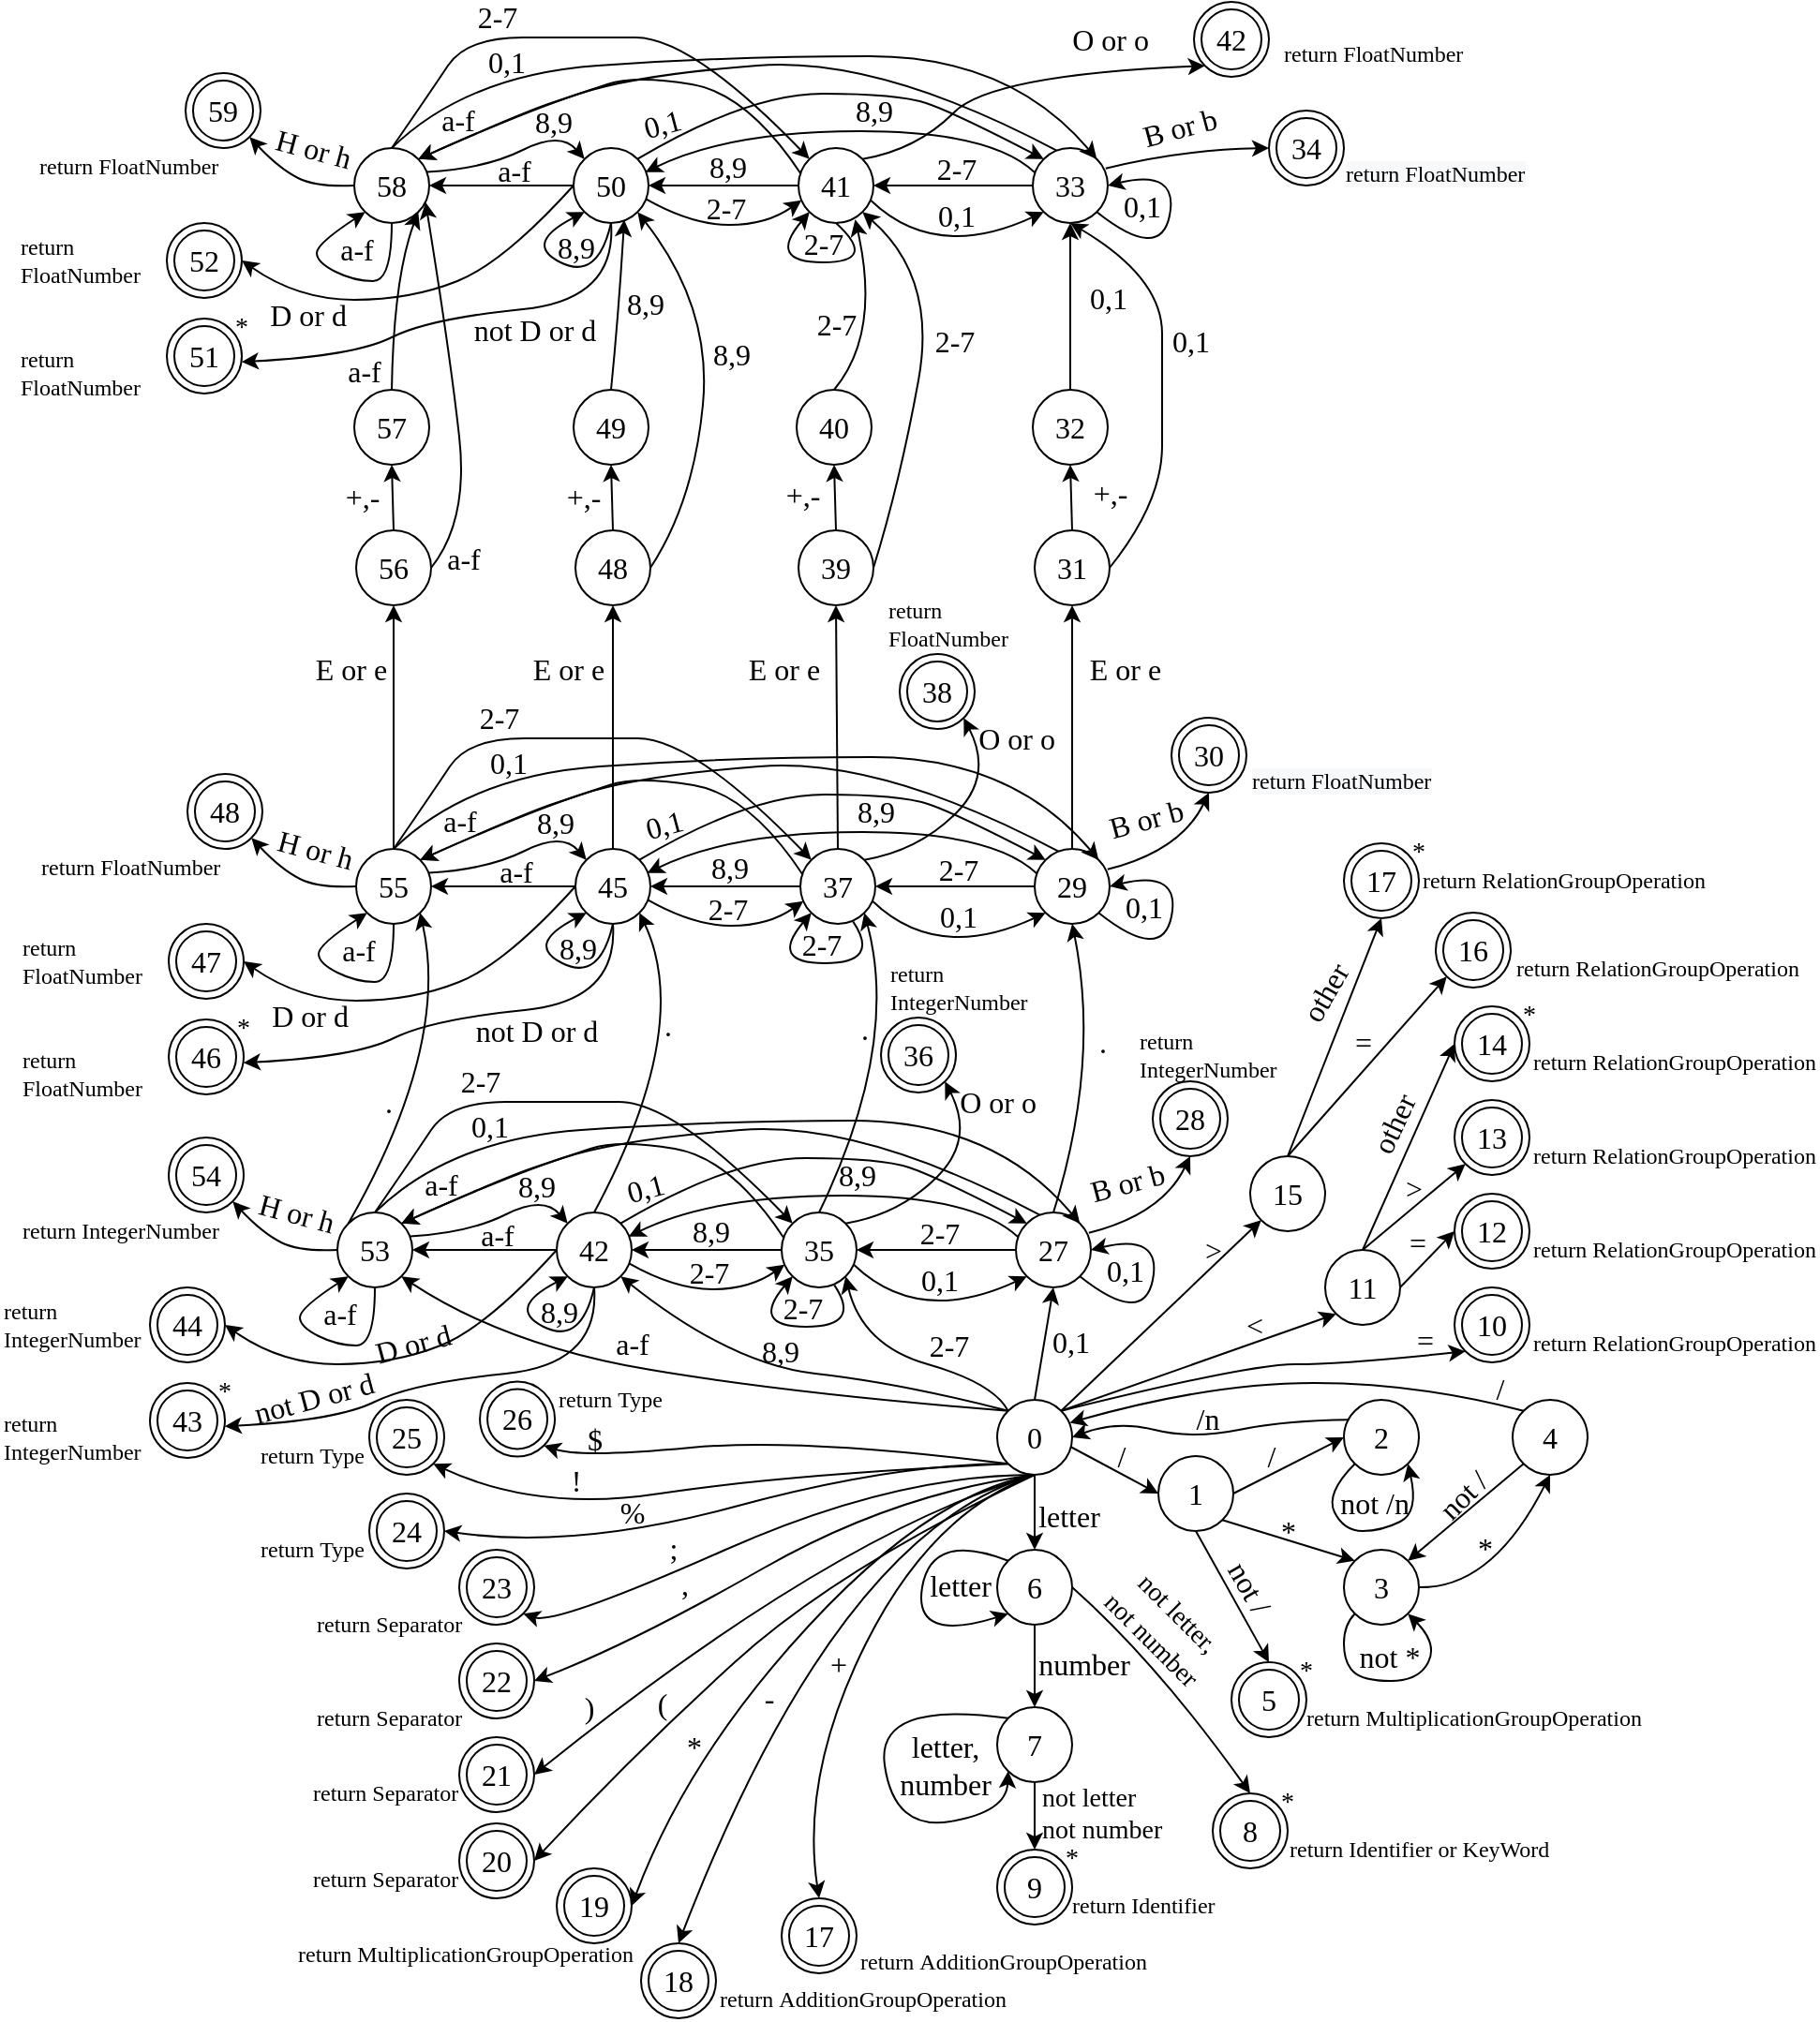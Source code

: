 <mxfile version="20.5.3" type="device"><diagram id="rxs85uNS3N4M7Owp9Nmx" name="Page-1"><mxGraphModel dx="2272" dy="727" grid="1" gridSize="10" guides="1" tooltips="1" connect="1" arrows="1" fold="1" page="1" pageScale="1" pageWidth="850" pageHeight="1100" math="0" shadow="0"><root><mxCell id="0"/><mxCell id="1" parent="0"/><mxCell id="kl1u26WVoK1NdiKgDZ8A-2" value="0" style="ellipse;whiteSpace=wrap;html=1;aspect=fixed;fontFamily=Times New Roman;fontSize=16;" parent="1" vertex="1"><mxGeometry x="402" y="756" width="40" height="40" as="geometry"/></mxCell><mxCell id="kl1u26WVoK1NdiKgDZ8A-3" value="1" style="ellipse;whiteSpace=wrap;html=1;aspect=fixed;fontFamily=Times New Roman;fontSize=16;" parent="1" vertex="1"><mxGeometry x="488" y="786" width="40" height="40" as="geometry"/></mxCell><mxCell id="kl1u26WVoK1NdiKgDZ8A-4" value="2" style="ellipse;whiteSpace=wrap;html=1;aspect=fixed;fontFamily=Times New Roman;fontSize=16;" parent="1" vertex="1"><mxGeometry x="587" y="756" width="40" height="40" as="geometry"/></mxCell><mxCell id="kl1u26WVoK1NdiKgDZ8A-5" value="3" style="ellipse;whiteSpace=wrap;html=1;aspect=fixed;fontFamily=Times New Roman;fontSize=16;" parent="1" vertex="1"><mxGeometry x="587" y="836" width="40" height="40" as="geometry"/></mxCell><mxCell id="kl1u26WVoK1NdiKgDZ8A-6" value="4" style="ellipse;whiteSpace=wrap;html=1;aspect=fixed;fontFamily=Times New Roman;fontSize=16;" parent="1" vertex="1"><mxGeometry x="677" y="756" width="40" height="40" as="geometry"/></mxCell><mxCell id="kl1u26WVoK1NdiKgDZ8A-7" value="" style="curved=1;endArrow=classic;html=1;rounded=0;fontFamily=Times New Roman;fontSize=16;exitX=0;exitY=0;exitDx=0;exitDy=0;entryX=0.967;entryY=0.306;entryDx=0;entryDy=0;entryPerimeter=0;" parent="1" source="kl1u26WVoK1NdiKgDZ8A-6" target="kl1u26WVoK1NdiKgDZ8A-2" edge="1"><mxGeometry width="50" height="50" relative="1" as="geometry"><mxPoint x="387" y="726" as="sourcePoint"/><mxPoint x="437" y="676" as="targetPoint"/><Array as="points"><mxPoint x="626" y="747"/><mxPoint x="516" y="747"/></Array></mxGeometry></mxCell><mxCell id="kl1u26WVoK1NdiKgDZ8A-31" value="/" style="edgeLabel;html=1;align=center;verticalAlign=middle;resizable=0;points=[];fontSize=16;fontFamily=Times New Roman;labelBackgroundColor=none;" parent="kl1u26WVoK1NdiKgDZ8A-7" vertex="1" connectable="0"><mxGeometry x="0.111" relative="1" as="geometry"><mxPoint x="122" y="3" as="offset"/></mxGeometry></mxCell><mxCell id="kl1u26WVoK1NdiKgDZ8A-9" value="" style="endArrow=classic;html=1;rounded=0;fontFamily=Times New Roman;fontSize=16;exitX=0.978;exitY=0.625;exitDx=0;exitDy=0;entryX=0;entryY=0.5;entryDx=0;entryDy=0;exitPerimeter=0;" parent="1" source="kl1u26WVoK1NdiKgDZ8A-2" target="kl1u26WVoK1NdiKgDZ8A-3" edge="1"><mxGeometry width="50" height="50" relative="1" as="geometry"><mxPoint x="427" y="826" as="sourcePoint"/><mxPoint x="477" y="776" as="targetPoint"/></mxGeometry></mxCell><mxCell id="kl1u26WVoK1NdiKgDZ8A-10" value="/" style="edgeLabel;html=1;align=center;verticalAlign=middle;resizable=0;points=[];fontSize=16;fontFamily=Times New Roman;labelBackgroundColor=none;" parent="kl1u26WVoK1NdiKgDZ8A-9" vertex="1" connectable="0"><mxGeometry x="-0.476" relative="1" as="geometry"><mxPoint x="14" y="-2" as="offset"/></mxGeometry></mxCell><mxCell id="kl1u26WVoK1NdiKgDZ8A-11" value="" style="endArrow=classic;html=1;rounded=0;fontFamily=Times New Roman;fontSize=16;exitX=1;exitY=0.5;exitDx=0;exitDy=0;entryX=0;entryY=0.5;entryDx=0;entryDy=0;" parent="1" source="kl1u26WVoK1NdiKgDZ8A-3" target="kl1u26WVoK1NdiKgDZ8A-4" edge="1"><mxGeometry width="50" height="50" relative="1" as="geometry"><mxPoint x="537" y="756" as="sourcePoint"/><mxPoint x="592" y="756" as="targetPoint"/></mxGeometry></mxCell><mxCell id="kl1u26WVoK1NdiKgDZ8A-12" value="/" style="edgeLabel;html=1;align=center;verticalAlign=middle;resizable=0;points=[];fontSize=16;fontFamily=Times New Roman;labelBackgroundColor=none;" parent="kl1u26WVoK1NdiKgDZ8A-11" vertex="1" connectable="0"><mxGeometry x="-0.476" relative="1" as="geometry"><mxPoint x="4" y="-12" as="offset"/></mxGeometry></mxCell><mxCell id="kl1u26WVoK1NdiKgDZ8A-13" value="" style="curved=1;endArrow=classic;html=1;rounded=0;fontFamily=Times New Roman;fontSize=16;exitX=0;exitY=1;exitDx=0;exitDy=0;entryX=1;entryY=1;entryDx=0;entryDy=0;" parent="1" source="kl1u26WVoK1NdiKgDZ8A-4" target="kl1u26WVoK1NdiKgDZ8A-4" edge="1"><mxGeometry width="50" height="50" relative="1" as="geometry"><mxPoint x="637" y="756" as="sourcePoint"/><mxPoint x="607" y="756" as="targetPoint"/><Array as="points"><mxPoint x="577" y="806"/><mxPoint x="587" y="826"/><mxPoint x="607" y="826"/><mxPoint x="627" y="816"/></Array></mxGeometry></mxCell><mxCell id="kl1u26WVoK1NdiKgDZ8A-14" value="not /n" style="edgeLabel;html=1;align=center;verticalAlign=middle;resizable=0;points=[];fontSize=16;fontFamily=Times New Roman;labelBackgroundColor=none;" parent="kl1u26WVoK1NdiKgDZ8A-13" vertex="1" connectable="0"><mxGeometry x="-0.785" relative="1" as="geometry"><mxPoint x="18" y="12" as="offset"/></mxGeometry></mxCell><mxCell id="kl1u26WVoK1NdiKgDZ8A-15" value="" style="curved=1;endArrow=classic;html=1;rounded=0;fontFamily=Times New Roman;fontSize=16;exitX=0;exitY=1;exitDx=0;exitDy=0;entryX=1;entryY=1;entryDx=0;entryDy=0;" parent="1" source="kl1u26WVoK1NdiKgDZ8A-5" target="kl1u26WVoK1NdiKgDZ8A-5" edge="1"><mxGeometry width="50" height="50" relative="1" as="geometry"><mxPoint x="641.142" y="825.998" as="sourcePoint"/><mxPoint x="627" y="820.14" as="targetPoint"/><Array as="points"><mxPoint x="587" y="876"/><mxPoint x="587" y="896"/><mxPoint x="597" y="906"/><mxPoint x="627" y="906"/><mxPoint x="637" y="886"/></Array></mxGeometry></mxCell><mxCell id="kl1u26WVoK1NdiKgDZ8A-16" value="not *" style="edgeLabel;html=1;align=center;verticalAlign=middle;resizable=0;points=[];fontSize=16;fontFamily=Times New Roman;labelBackgroundColor=none;" parent="kl1u26WVoK1NdiKgDZ8A-15" vertex="1" connectable="0"><mxGeometry x="-0.785" relative="1" as="geometry"><mxPoint x="24" y="13" as="offset"/></mxGeometry></mxCell><mxCell id="kl1u26WVoK1NdiKgDZ8A-17" value="" style="curved=1;endArrow=classic;html=1;rounded=0;fontFamily=Times New Roman;fontSize=16;exitX=0.07;exitY=0.266;exitDx=0;exitDy=0;entryX=1;entryY=0.5;entryDx=0;entryDy=0;exitPerimeter=0;" parent="1" source="kl1u26WVoK1NdiKgDZ8A-4" target="kl1u26WVoK1NdiKgDZ8A-2" edge="1"><mxGeometry width="50" height="50" relative="1" as="geometry"><mxPoint x="397" y="736" as="sourcePoint"/><mxPoint x="447" y="686" as="targetPoint"/><Array as="points"><mxPoint x="556" y="767"/><mxPoint x="506" y="777"/><mxPoint x="466" y="767"/></Array></mxGeometry></mxCell><mxCell id="kl1u26WVoK1NdiKgDZ8A-18" value="/n" style="edgeLabel;html=1;align=center;verticalAlign=middle;resizable=0;points=[];fontSize=16;fontFamily=Times New Roman;labelBackgroundColor=none;" parent="kl1u26WVoK1NdiKgDZ8A-17" vertex="1" connectable="0"><mxGeometry x="-0.124" relative="1" as="geometry"><mxPoint x="-10" y="-8" as="offset"/></mxGeometry></mxCell><mxCell id="kl1u26WVoK1NdiKgDZ8A-20" value="" style="group" parent="1" vertex="1" connectable="0"><mxGeometry x="527" y="896" width="50" height="40" as="geometry"/></mxCell><mxCell id="kl1u26WVoK1NdiKgDZ8A-1" value="5" style="ellipse;shape=doubleEllipse;whiteSpace=wrap;html=1;aspect=fixed;fontFamily=Times New Roman;fontSize=16;" parent="kl1u26WVoK1NdiKgDZ8A-20" vertex="1"><mxGeometry width="40" height="40" as="geometry"/></mxCell><mxCell id="kl1u26WVoK1NdiKgDZ8A-19" value="*" style="text;html=1;strokeColor=none;fillColor=none;align=center;verticalAlign=middle;whiteSpace=wrap;rounded=0;fontFamily=Times New Roman;fontSize=14;" parent="kl1u26WVoK1NdiKgDZ8A-20" vertex="1"><mxGeometry x="30" width="20" height="10" as="geometry"/></mxCell><mxCell id="kl1u26WVoK1NdiKgDZ8A-21" value="" style="endArrow=classic;html=1;rounded=0;fontFamily=Times New Roman;fontSize=16;exitX=0.5;exitY=1;exitDx=0;exitDy=0;entryX=0.5;entryY=0;entryDx=0;entryDy=0;" parent="1" source="kl1u26WVoK1NdiKgDZ8A-3" target="kl1u26WVoK1NdiKgDZ8A-1" edge="1"><mxGeometry width="50" height="50" relative="1" as="geometry"><mxPoint x="377" y="906" as="sourcePoint"/><mxPoint x="427" y="856" as="targetPoint"/></mxGeometry></mxCell><mxCell id="kl1u26WVoK1NdiKgDZ8A-22" value="not /" style="edgeLabel;html=1;align=center;verticalAlign=middle;resizable=0;points=[];fontSize=16;fontFamily=Times New Roman;labelBackgroundColor=none;rotation=60;" parent="kl1u26WVoK1NdiKgDZ8A-21" vertex="1" connectable="0"><mxGeometry x="-0.47" relative="1" as="geometry"><mxPoint x="19" y="11" as="offset"/></mxGeometry></mxCell><mxCell id="kl1u26WVoK1NdiKgDZ8A-23" value="" style="endArrow=classic;html=1;rounded=0;fontFamily=Times New Roman;fontSize=16;exitX=1;exitY=1;exitDx=0;exitDy=0;entryX=0;entryY=0;entryDx=0;entryDy=0;" parent="1" source="kl1u26WVoK1NdiKgDZ8A-3" target="kl1u26WVoK1NdiKgDZ8A-5" edge="1"><mxGeometry width="50" height="50" relative="1" as="geometry"><mxPoint x="287" y="766" as="sourcePoint"/><mxPoint x="337" y="716" as="targetPoint"/></mxGeometry></mxCell><mxCell id="kl1u26WVoK1NdiKgDZ8A-24" value="*" style="edgeLabel;html=1;align=center;verticalAlign=middle;resizable=0;points=[];fontSize=16;fontFamily=Times New Roman;labelBackgroundColor=none;" parent="kl1u26WVoK1NdiKgDZ8A-23" vertex="1" connectable="0"><mxGeometry x="0.448" y="-1" relative="1" as="geometry"><mxPoint x="-16" y="-11" as="offset"/></mxGeometry></mxCell><mxCell id="kl1u26WVoK1NdiKgDZ8A-27" value="return MultiplicationGroupOperation" style="text;html=1;strokeColor=none;fillColor=none;align=left;verticalAlign=middle;whiteSpace=wrap;rounded=0;labelBackgroundColor=none;fontFamily=Times New Roman;fontSize=12;" parent="1" vertex="1"><mxGeometry x="565" y="916" width="182" height="20" as="geometry"/></mxCell><mxCell id="kl1u26WVoK1NdiKgDZ8A-32" value="" style="endArrow=classic;html=1;rounded=0;fontFamily=Times New Roman;fontSize=16;exitX=0;exitY=1;exitDx=0;exitDy=0;entryX=1;entryY=0;entryDx=0;entryDy=0;" parent="1" source="kl1u26WVoK1NdiKgDZ8A-6" target="kl1u26WVoK1NdiKgDZ8A-5" edge="1"><mxGeometry width="50" height="50" relative="1" as="geometry"><mxPoint x="287" y="766" as="sourcePoint"/><mxPoint x="337" y="716" as="targetPoint"/></mxGeometry></mxCell><mxCell id="kl1u26WVoK1NdiKgDZ8A-33" value="not /" style="edgeLabel;html=1;align=center;verticalAlign=middle;resizable=0;points=[];fontSize=16;fontFamily=Times New Roman;labelBackgroundColor=none;rotation=-45;" parent="kl1u26WVoK1NdiKgDZ8A-32" vertex="1" connectable="0"><mxGeometry x="-0.364" y="-1" relative="1" as="geometry"><mxPoint x="-13" y="1" as="offset"/></mxGeometry></mxCell><mxCell id="kl1u26WVoK1NdiKgDZ8A-38" value="6" style="ellipse;whiteSpace=wrap;html=1;aspect=fixed;fontFamily=Times New Roman;fontSize=16;" parent="1" vertex="1"><mxGeometry x="402" y="836" width="40" height="40" as="geometry"/></mxCell><mxCell id="kl1u26WVoK1NdiKgDZ8A-39" value="7" style="ellipse;whiteSpace=wrap;html=1;aspect=fixed;fontFamily=Times New Roman;fontSize=16;" parent="1" vertex="1"><mxGeometry x="402" y="920" width="40" height="40" as="geometry"/></mxCell><mxCell id="kl1u26WVoK1NdiKgDZ8A-41" value="" style="group" parent="1" vertex="1" connectable="0"><mxGeometry x="402" y="996" width="50" height="40" as="geometry"/></mxCell><mxCell id="kl1u26WVoK1NdiKgDZ8A-42" value="9" style="ellipse;shape=doubleEllipse;whiteSpace=wrap;html=1;aspect=fixed;fontFamily=Times New Roman;fontSize=16;" parent="kl1u26WVoK1NdiKgDZ8A-41" vertex="1"><mxGeometry width="40" height="40" as="geometry"/></mxCell><mxCell id="kl1u26WVoK1NdiKgDZ8A-43" value="*" style="text;html=1;strokeColor=none;fillColor=none;align=center;verticalAlign=middle;whiteSpace=wrap;rounded=0;fontFamily=Times New Roman;fontSize=14;" parent="kl1u26WVoK1NdiKgDZ8A-41" vertex="1"><mxGeometry x="30" width="20" height="10" as="geometry"/></mxCell><mxCell id="kl1u26WVoK1NdiKgDZ8A-44" value="" style="group" parent="1" vertex="1" connectable="0"><mxGeometry x="517" y="966" width="50" height="40" as="geometry"/></mxCell><mxCell id="kl1u26WVoK1NdiKgDZ8A-45" value="8" style="ellipse;shape=doubleEllipse;whiteSpace=wrap;html=1;aspect=fixed;fontFamily=Times New Roman;fontSize=16;" parent="kl1u26WVoK1NdiKgDZ8A-44" vertex="1"><mxGeometry width="40" height="40" as="geometry"/></mxCell><mxCell id="kl1u26WVoK1NdiKgDZ8A-46" value="*" style="text;html=1;strokeColor=none;fillColor=none;align=center;verticalAlign=middle;whiteSpace=wrap;rounded=0;fontFamily=Times New Roman;fontSize=14;" parent="kl1u26WVoK1NdiKgDZ8A-44" vertex="1"><mxGeometry x="30" width="20" height="10" as="geometry"/></mxCell><mxCell id="kl1u26WVoK1NdiKgDZ8A-47" value="" style="endArrow=classic;html=1;rounded=0;fontFamily=Times New Roman;fontSize=16;exitX=0.5;exitY=1;exitDx=0;exitDy=0;entryX=0.5;entryY=0;entryDx=0;entryDy=0;" parent="1" source="kl1u26WVoK1NdiKgDZ8A-2" target="kl1u26WVoK1NdiKgDZ8A-38" edge="1"><mxGeometry width="50" height="50" relative="1" as="geometry"><mxPoint x="177" y="930" as="sourcePoint"/><mxPoint x="227.0" y="880" as="targetPoint"/></mxGeometry></mxCell><mxCell id="kl1u26WVoK1NdiKgDZ8A-48" value="letter" style="edgeLabel;html=1;align=center;verticalAlign=middle;resizable=0;points=[];fontSize=16;fontFamily=Times New Roman;labelBackgroundColor=none;" parent="kl1u26WVoK1NdiKgDZ8A-47" vertex="1" connectable="0"><mxGeometry x="0.367" y="2" relative="1" as="geometry"><mxPoint x="16" y="-6" as="offset"/></mxGeometry></mxCell><mxCell id="kl1u26WVoK1NdiKgDZ8A-49" value="" style="endArrow=classic;html=1;rounded=0;fontFamily=Times New Roman;fontSize=16;exitX=0.5;exitY=1;exitDx=0;exitDy=0;" parent="1" source="kl1u26WVoK1NdiKgDZ8A-38" target="kl1u26WVoK1NdiKgDZ8A-39" edge="1"><mxGeometry width="50" height="50" relative="1" as="geometry"><mxPoint x="432" y="806" as="sourcePoint"/><mxPoint x="432" y="846" as="targetPoint"/></mxGeometry></mxCell><mxCell id="kl1u26WVoK1NdiKgDZ8A-50" value="number" style="edgeLabel;html=1;align=center;verticalAlign=middle;resizable=0;points=[];fontSize=16;fontFamily=Times New Roman;labelBackgroundColor=none;" parent="kl1u26WVoK1NdiKgDZ8A-49" vertex="1" connectable="0"><mxGeometry x="0.367" y="2" relative="1" as="geometry"><mxPoint x="24" y="-9" as="offset"/></mxGeometry></mxCell><mxCell id="kl1u26WVoK1NdiKgDZ8A-51" value="" style="endArrow=classic;html=1;rounded=0;fontFamily=Times New Roman;fontSize=16;exitX=0.5;exitY=1;exitDx=0;exitDy=0;entryX=0.5;entryY=0;entryDx=0;entryDy=0;" parent="1" source="kl1u26WVoK1NdiKgDZ8A-39" target="kl1u26WVoK1NdiKgDZ8A-42" edge="1"><mxGeometry width="50" height="50" relative="1" as="geometry"><mxPoint x="432" y="886" as="sourcePoint"/><mxPoint x="432" y="930" as="targetPoint"/></mxGeometry></mxCell><mxCell id="kl1u26WVoK1NdiKgDZ8A-52" value="not letter&lt;br style=&quot;font-size: 14px;&quot;&gt;not number" style="edgeLabel;html=1;align=left;verticalAlign=middle;resizable=0;points=[];fontSize=14;fontFamily=Times New Roman;labelBackgroundColor=none;spacing=0;spacingBottom=1;" parent="kl1u26WVoK1NdiKgDZ8A-51" vertex="1" connectable="0"><mxGeometry x="0.367" y="2" relative="1" as="geometry"><mxPoint x="2" y="-7" as="offset"/></mxGeometry></mxCell><mxCell id="kl1u26WVoK1NdiKgDZ8A-55" value="" style="curved=1;endArrow=classic;html=1;rounded=0;fontFamily=Times New Roman;fontSize=16;exitX=1;exitY=0.5;exitDx=0;exitDy=0;entryX=0.5;entryY=0;entryDx=0;entryDy=0;" parent="1" source="kl1u26WVoK1NdiKgDZ8A-38" target="kl1u26WVoK1NdiKgDZ8A-45" edge="1"><mxGeometry width="50" height="50" relative="1" as="geometry"><mxPoint x="237.0" y="850" as="sourcePoint"/><mxPoint x="287.0" y="800" as="targetPoint"/><Array as="points"><mxPoint x="487" y="896"/></Array></mxGeometry></mxCell><mxCell id="kl1u26WVoK1NdiKgDZ8A-56" value="&lt;span style=&quot;font-size: 14px;&quot;&gt;not letter,&lt;/span&gt;&lt;br style=&quot;font-size: 14px;&quot;&gt;&lt;span style=&quot;font-size: 14px;&quot;&gt;not number&lt;/span&gt;" style="edgeLabel;html=1;align=center;verticalAlign=middle;resizable=0;points=[];fontSize=16;fontFamily=Times New Roman;labelBackgroundColor=none;rotation=45;labelPosition=center;verticalLabelPosition=middle;spacing=0;arcSize=12;imageWidth=24;" parent="kl1u26WVoK1NdiKgDZ8A-55" vertex="1" connectable="0"><mxGeometry x="0.189" y="-3" relative="1" as="geometry"><mxPoint x="-8" y="-44" as="offset"/></mxGeometry></mxCell><mxCell id="kl1u26WVoK1NdiKgDZ8A-57" value="return Identifier or KeyWord" style="text;html=1;strokeColor=none;fillColor=none;align=left;verticalAlign=middle;whiteSpace=wrap;rounded=0;labelBackgroundColor=none;fontFamily=Times New Roman;fontSize=12;" parent="1" vertex="1"><mxGeometry x="556" y="986" width="142" height="20" as="geometry"/></mxCell><mxCell id="kl1u26WVoK1NdiKgDZ8A-58" value="return Identifier" style="text;html=1;strokeColor=none;fillColor=none;align=left;verticalAlign=middle;whiteSpace=wrap;rounded=0;labelBackgroundColor=none;fontFamily=Times New Roman;fontSize=12;" parent="1" vertex="1"><mxGeometry x="440" y="1016" width="88" height="20" as="geometry"/></mxCell><mxCell id="kl1u26WVoK1NdiKgDZ8A-59" value="" style="curved=1;endArrow=classic;html=1;rounded=0;fontFamily=Times New Roman;fontSize=16;exitX=0;exitY=0;exitDx=0;exitDy=0;entryX=0;entryY=1;entryDx=0;entryDy=0;" parent="1" source="kl1u26WVoK1NdiKgDZ8A-38" target="kl1u26WVoK1NdiKgDZ8A-38" edge="1"><mxGeometry width="50" height="50" relative="1" as="geometry"><mxPoint x="237" y="850.0" as="sourcePoint"/><mxPoint x="287.0" y="800.0" as="targetPoint"/><Array as="points"><mxPoint x="367" y="826"/><mxPoint x="357" y="886"/></Array></mxGeometry></mxCell><mxCell id="kl1u26WVoK1NdiKgDZ8A-60" value="letter" style="edgeLabel;html=1;align=center;verticalAlign=middle;resizable=0;points=[];fontSize=16;fontFamily=Times New Roman;labelBackgroundColor=none;" parent="kl1u26WVoK1NdiKgDZ8A-59" vertex="1" connectable="0"><mxGeometry x="0.189" y="-3" relative="1" as="geometry"><mxPoint x="26" y="-20" as="offset"/></mxGeometry></mxCell><mxCell id="kl1u26WVoK1NdiKgDZ8A-61" value="" style="curved=1;endArrow=classic;html=1;rounded=0;fontFamily=Times New Roman;fontSize=16;exitX=0;exitY=0;exitDx=0;exitDy=0;entryX=0;entryY=1;entryDx=0;entryDy=0;" parent="1" source="kl1u26WVoK1NdiKgDZ8A-39" target="kl1u26WVoK1NdiKgDZ8A-39" edge="1"><mxGeometry width="50" height="50" relative="1" as="geometry"><mxPoint x="297.0" y="970" as="sourcePoint"/><mxPoint x="347.0" y="920" as="targetPoint"/><Array as="points"><mxPoint x="337" y="916"/><mxPoint x="347" y="986"/><mxPoint x="407" y="976"/></Array></mxGeometry></mxCell><mxCell id="kl1u26WVoK1NdiKgDZ8A-62" value="letter,&lt;br&gt;number" style="edgeLabel;html=1;align=center;verticalAlign=middle;resizable=0;points=[];fontSize=16;fontFamily=Times New Roman;labelBackgroundColor=none;" parent="kl1u26WVoK1NdiKgDZ8A-61" vertex="1" connectable="0"><mxGeometry x="0.189" y="-3" relative="1" as="geometry"><mxPoint x="31" y="-27" as="offset"/></mxGeometry></mxCell><mxCell id="cdcfVTU8-J88Fc1phDYD-2" value="11" style="ellipse;whiteSpace=wrap;html=1;aspect=fixed;fontFamily=Times New Roman;fontSize=16;" parent="1" vertex="1"><mxGeometry x="577" y="676" width="40" height="40" as="geometry"/></mxCell><mxCell id="cdcfVTU8-J88Fc1phDYD-3" value="15" style="ellipse;whiteSpace=wrap;html=1;aspect=fixed;fontFamily=Times New Roman;fontSize=16;" parent="1" vertex="1"><mxGeometry x="537" y="626" width="40" height="40" as="geometry"/></mxCell><mxCell id="cdcfVTU8-J88Fc1phDYD-6" value="" style="endArrow=classic;html=1;rounded=0;fontFamily=Times New Roman;fontSize=16;exitX=1;exitY=0;exitDx=0;exitDy=0;entryX=0;entryY=1;entryDx=0;entryDy=0;" parent="1" source="kl1u26WVoK1NdiKgDZ8A-2" target="cdcfVTU8-J88Fc1phDYD-2" edge="1"><mxGeometry width="50" height="50" relative="1" as="geometry"><mxPoint x="315" y="776" as="sourcePoint"/><mxPoint x="377" y="716" as="targetPoint"/></mxGeometry></mxCell><mxCell id="cdcfVTU8-J88Fc1phDYD-7" value="&amp;lt;" style="edgeLabel;html=1;align=center;verticalAlign=middle;resizable=0;points=[];fontSize=16;fontFamily=Times New Roman;labelBackgroundColor=none;" parent="cdcfVTU8-J88Fc1phDYD-6" vertex="1" connectable="0"><mxGeometry x="0.367" y="2" relative="1" as="geometry"><mxPoint x="3" y="-9" as="offset"/></mxGeometry></mxCell><mxCell id="cdcfVTU8-J88Fc1phDYD-8" value="" style="endArrow=classic;html=1;rounded=0;fontFamily=Times New Roman;fontSize=16;exitX=1;exitY=0;exitDx=0;exitDy=0;entryX=0;entryY=1;entryDx=0;entryDy=0;" parent="1" source="kl1u26WVoK1NdiKgDZ8A-2" target="cdcfVTU8-J88Fc1phDYD-3" edge="1"><mxGeometry width="50" height="50" relative="1" as="geometry"><mxPoint x="315" y="766" as="sourcePoint"/><mxPoint x="377" y="706" as="targetPoint"/></mxGeometry></mxCell><mxCell id="cdcfVTU8-J88Fc1phDYD-9" value="&amp;gt;" style="edgeLabel;html=1;align=center;verticalAlign=middle;resizable=0;points=[];fontSize=16;fontFamily=Times New Roman;labelBackgroundColor=none;" parent="cdcfVTU8-J88Fc1phDYD-8" vertex="1" connectable="0"><mxGeometry x="0.367" y="2" relative="1" as="geometry"><mxPoint x="9" y="-15" as="offset"/></mxGeometry></mxCell><mxCell id="cdcfVTU8-J88Fc1phDYD-11" value="13" style="ellipse;shape=doubleEllipse;whiteSpace=wrap;html=1;aspect=fixed;fontFamily=Times New Roman;fontSize=16;container=0;" parent="1" vertex="1"><mxGeometry x="646" y="596" width="40" height="40" as="geometry"/></mxCell><mxCell id="cdcfVTU8-J88Fc1phDYD-14" value="12" style="ellipse;shape=doubleEllipse;whiteSpace=wrap;html=1;aspect=fixed;fontFamily=Times New Roman;fontSize=16;container=0;" parent="1" vertex="1"><mxGeometry x="646" y="646" width="40" height="40" as="geometry"/></mxCell><mxCell id="cdcfVTU8-J88Fc1phDYD-15" value="10" style="ellipse;shape=doubleEllipse;whiteSpace=wrap;html=1;aspect=fixed;fontFamily=Times New Roman;fontSize=16;container=0;" parent="1" vertex="1"><mxGeometry x="646" y="696" width="40" height="40" as="geometry"/></mxCell><mxCell id="cdcfVTU8-J88Fc1phDYD-16" value="16" style="ellipse;shape=doubleEllipse;whiteSpace=wrap;html=1;aspect=fixed;fontFamily=Times New Roman;fontSize=16;container=0;" parent="1" vertex="1"><mxGeometry x="636" y="496" width="40" height="40" as="geometry"/></mxCell><mxCell id="cdcfVTU8-J88Fc1phDYD-18" value="return RelationGroupOperation" style="text;html=1;strokeColor=none;fillColor=none;align=left;verticalAlign=middle;whiteSpace=wrap;rounded=0;labelBackgroundColor=none;fontFamily=Times New Roman;fontSize=12;" parent="1" vertex="1"><mxGeometry x="686" y="716" width="153" height="20" as="geometry"/></mxCell><mxCell id="cdcfVTU8-J88Fc1phDYD-19" value="" style="group" parent="1" vertex="1" connectable="0"><mxGeometry x="646" y="546" width="50" height="40" as="geometry"/></mxCell><mxCell id="cdcfVTU8-J88Fc1phDYD-20" value="14" style="ellipse;shape=doubleEllipse;whiteSpace=wrap;html=1;aspect=fixed;fontFamily=Times New Roman;fontSize=16;" parent="cdcfVTU8-J88Fc1phDYD-19" vertex="1"><mxGeometry width="40" height="40" as="geometry"/></mxCell><mxCell id="cdcfVTU8-J88Fc1phDYD-21" value="*" style="text;html=1;strokeColor=none;fillColor=none;align=center;verticalAlign=middle;whiteSpace=wrap;rounded=0;fontFamily=Times New Roman;fontSize=14;" parent="cdcfVTU8-J88Fc1phDYD-19" vertex="1"><mxGeometry x="30" width="20" height="10" as="geometry"/></mxCell><mxCell id="cdcfVTU8-J88Fc1phDYD-22" value="" style="group" parent="1" vertex="1" connectable="0"><mxGeometry x="587" y="459" width="50" height="40" as="geometry"/></mxCell><mxCell id="cdcfVTU8-J88Fc1phDYD-23" value="17" style="ellipse;shape=doubleEllipse;whiteSpace=wrap;html=1;aspect=fixed;fontFamily=Times New Roman;fontSize=16;" parent="cdcfVTU8-J88Fc1phDYD-22" vertex="1"><mxGeometry width="40" height="40" as="geometry"/></mxCell><mxCell id="cdcfVTU8-J88Fc1phDYD-24" value="*" style="text;html=1;strokeColor=none;fillColor=none;align=center;verticalAlign=middle;whiteSpace=wrap;rounded=0;fontFamily=Times New Roman;fontSize=14;" parent="cdcfVTU8-J88Fc1phDYD-22" vertex="1"><mxGeometry x="30" width="20" height="10" as="geometry"/></mxCell><mxCell id="cdcfVTU8-J88Fc1phDYD-25" value="" style="endArrow=classic;html=1;rounded=0;fontFamily=Times New Roman;fontSize=16;exitX=1;exitY=0.5;exitDx=0;exitDy=0;entryX=0;entryY=0.5;entryDx=0;entryDy=0;" parent="1" source="cdcfVTU8-J88Fc1phDYD-2" target="cdcfVTU8-J88Fc1phDYD-14" edge="1"><mxGeometry width="50" height="50" relative="1" as="geometry"><mxPoint x="377" y="666" as="sourcePoint"/><mxPoint x="427" y="616" as="targetPoint"/></mxGeometry></mxCell><mxCell id="cdcfVTU8-J88Fc1phDYD-26" value="=" style="edgeLabel;html=1;align=center;verticalAlign=middle;resizable=0;points=[];fontSize=16;fontFamily=Times New Roman;labelBackgroundColor=none;" parent="cdcfVTU8-J88Fc1phDYD-25" vertex="1" connectable="0"><mxGeometry x="0.367" y="2" relative="1" as="geometry"><mxPoint x="-10" y="-2" as="offset"/></mxGeometry></mxCell><mxCell id="cdcfVTU8-J88Fc1phDYD-27" value="" style="endArrow=classic;html=1;rounded=0;fontFamily=Times New Roman;fontSize=16;exitX=0.5;exitY=0;exitDx=0;exitDy=0;entryX=0;entryY=1;entryDx=0;entryDy=0;" parent="1" source="cdcfVTU8-J88Fc1phDYD-2" target="cdcfVTU8-J88Fc1phDYD-11" edge="1"><mxGeometry width="50" height="50" relative="1" as="geometry"><mxPoint x="502" y="646" as="sourcePoint"/><mxPoint x="547" y="636" as="targetPoint"/></mxGeometry></mxCell><mxCell id="cdcfVTU8-J88Fc1phDYD-28" value="&amp;gt;" style="edgeLabel;html=1;align=center;verticalAlign=middle;resizable=0;points=[];fontSize=16;fontFamily=Times New Roman;labelBackgroundColor=none;" parent="cdcfVTU8-J88Fc1phDYD-27" vertex="1" connectable="0"><mxGeometry x="0.367" y="2" relative="1" as="geometry"><mxPoint x="-10" as="offset"/></mxGeometry></mxCell><mxCell id="cdcfVTU8-J88Fc1phDYD-29" value="" style="endArrow=classic;html=1;rounded=0;fontFamily=Times New Roman;fontSize=16;exitX=0.5;exitY=0;exitDx=0;exitDy=0;entryX=0;entryY=0.5;entryDx=0;entryDy=0;" parent="1" source="cdcfVTU8-J88Fc1phDYD-2" target="cdcfVTU8-J88Fc1phDYD-20" edge="1"><mxGeometry width="50" height="50" relative="1" as="geometry"><mxPoint x="482" y="626" as="sourcePoint"/><mxPoint x="437" y="586" as="targetPoint"/></mxGeometry></mxCell><mxCell id="cdcfVTU8-J88Fc1phDYD-30" value="other" style="edgeLabel;html=1;align=center;verticalAlign=middle;resizable=0;points=[];fontSize=16;fontFamily=Times New Roman;labelBackgroundColor=none;rotation=-65;" parent="cdcfVTU8-J88Fc1phDYD-29" vertex="1" connectable="0"><mxGeometry x="0.367" y="2" relative="1" as="geometry"><mxPoint x="-16" y="9" as="offset"/></mxGeometry></mxCell><mxCell id="cdcfVTU8-J88Fc1phDYD-31" value="return RelationGroupOperation" style="text;html=1;strokeColor=none;fillColor=none;align=left;verticalAlign=middle;whiteSpace=wrap;rounded=0;labelBackgroundColor=none;fontFamily=Times New Roman;fontSize=12;" parent="1" vertex="1"><mxGeometry x="686" y="666" width="153" height="20" as="geometry"/></mxCell><mxCell id="cdcfVTU8-J88Fc1phDYD-32" value="return RelationGroupOperation" style="text;html=1;strokeColor=none;fillColor=none;align=left;verticalAlign=middle;whiteSpace=wrap;rounded=0;labelBackgroundColor=none;fontFamily=Times New Roman;fontSize=12;" parent="1" vertex="1"><mxGeometry x="686" y="616" width="153" height="20" as="geometry"/></mxCell><mxCell id="cdcfVTU8-J88Fc1phDYD-33" value="return RelationGroupOperation" style="text;html=1;strokeColor=none;fillColor=none;align=left;verticalAlign=middle;whiteSpace=wrap;rounded=0;labelBackgroundColor=none;fontFamily=Times New Roman;fontSize=12;" parent="1" vertex="1"><mxGeometry x="686" y="566" width="154" height="20" as="geometry"/></mxCell><mxCell id="cdcfVTU8-J88Fc1phDYD-34" value="" style="endArrow=classic;html=1;rounded=0;fontFamily=Times New Roman;fontSize=16;exitX=0.5;exitY=0;exitDx=0;exitDy=0;entryX=0.5;entryY=1;entryDx=0;entryDy=0;" parent="1" source="cdcfVTU8-J88Fc1phDYD-3" target="cdcfVTU8-J88Fc1phDYD-23" edge="1"><mxGeometry width="50" height="50" relative="1" as="geometry"><mxPoint x="316.998" y="608.928" as="sourcePoint"/><mxPoint x="296.14" y="563.07" as="targetPoint"/></mxGeometry></mxCell><mxCell id="cdcfVTU8-J88Fc1phDYD-35" value="other" style="edgeLabel;html=1;align=center;verticalAlign=middle;resizable=0;points=[];fontSize=16;fontFamily=Times New Roman;labelBackgroundColor=none;rotation=-60;" parent="cdcfVTU8-J88Fc1phDYD-34" vertex="1" connectable="0"><mxGeometry x="0.367" y="2" relative="1" as="geometry"><mxPoint x="-13" y="1" as="offset"/></mxGeometry></mxCell><mxCell id="cdcfVTU8-J88Fc1phDYD-37" value="" style="endArrow=classic;html=1;rounded=0;fontFamily=Times New Roman;fontSize=16;exitX=0.5;exitY=0;exitDx=0;exitDy=0;entryX=0;entryY=1;entryDx=0;entryDy=0;" parent="1" source="cdcfVTU8-J88Fc1phDYD-3" target="cdcfVTU8-J88Fc1phDYD-16" edge="1"><mxGeometry width="50" height="50" relative="1" as="geometry"><mxPoint x="502" y="646" as="sourcePoint"/><mxPoint x="547" y="636" as="targetPoint"/></mxGeometry></mxCell><mxCell id="cdcfVTU8-J88Fc1phDYD-38" value="=" style="edgeLabel;html=1;align=center;verticalAlign=middle;resizable=0;points=[];fontSize=16;fontFamily=Times New Roman;labelBackgroundColor=none;" parent="cdcfVTU8-J88Fc1phDYD-37" vertex="1" connectable="0"><mxGeometry x="0.367" y="2" relative="1" as="geometry"><mxPoint x="-17" y="6" as="offset"/></mxGeometry></mxCell><mxCell id="cdcfVTU8-J88Fc1phDYD-39" value="return RelationGroupOperation" style="text;html=1;strokeColor=none;fillColor=none;align=left;verticalAlign=middle;whiteSpace=wrap;rounded=0;labelBackgroundColor=none;fontFamily=Times New Roman;fontSize=12;" parent="1" vertex="1"><mxGeometry x="677" y="516" width="158" height="20" as="geometry"/></mxCell><mxCell id="cdcfVTU8-J88Fc1phDYD-40" value="17" style="ellipse;shape=doubleEllipse;whiteSpace=wrap;html=1;aspect=fixed;fontFamily=Times New Roman;fontSize=16;container=0;" parent="1" vertex="1"><mxGeometry x="287" y="1022" width="40" height="40" as="geometry"/></mxCell><mxCell id="cdcfVTU8-J88Fc1phDYD-41" value="" style="curved=1;endArrow=classic;html=1;rounded=0;fontFamily=Times New Roman;fontSize=16;exitX=0.5;exitY=1;exitDx=0;exitDy=0;entryX=0.5;entryY=0;entryDx=0;entryDy=0;" parent="1" source="kl1u26WVoK1NdiKgDZ8A-2" target="cdcfVTU8-J88Fc1phDYD-40" edge="1"><mxGeometry width="50" height="50" relative="1" as="geometry"><mxPoint x="97" y="746.0" as="sourcePoint"/><mxPoint x="147" y="696" as="targetPoint"/><Array as="points"><mxPoint x="367" y="816"/><mxPoint x="297" y="956"/></Array></mxGeometry></mxCell><mxCell id="cdcfVTU8-J88Fc1phDYD-42" value="+" style="edgeLabel;html=1;align=center;verticalAlign=middle;resizable=0;points=[];fontSize=16;fontFamily=Times New Roman;labelBackgroundColor=none;" parent="cdcfVTU8-J88Fc1phDYD-41" vertex="1" connectable="0"><mxGeometry x="0.189" y="-3" relative="1" as="geometry"><mxPoint x="1" y="-15" as="offset"/></mxGeometry></mxCell><mxCell id="cdcfVTU8-J88Fc1phDYD-43" value="18" style="ellipse;shape=doubleEllipse;whiteSpace=wrap;html=1;aspect=fixed;fontFamily=Times New Roman;fontSize=16;container=0;" parent="1" vertex="1"><mxGeometry x="212" y="1046" width="40" height="40" as="geometry"/></mxCell><mxCell id="cdcfVTU8-J88Fc1phDYD-44" value="" style="curved=1;endArrow=classic;html=1;rounded=0;fontFamily=Times New Roman;fontSize=16;exitX=0.5;exitY=1;exitDx=0;exitDy=0;entryX=0.5;entryY=0;entryDx=0;entryDy=0;" parent="1" source="kl1u26WVoK1NdiKgDZ8A-2" target="cdcfVTU8-J88Fc1phDYD-43" edge="1"><mxGeometry width="50" height="50" relative="1" as="geometry"><mxPoint x="97" y="746.0" as="sourcePoint"/><mxPoint x="147" y="696" as="targetPoint"/><Array as="points"><mxPoint x="317" y="826"/></Array></mxGeometry></mxCell><mxCell id="cdcfVTU8-J88Fc1phDYD-45" value="-" style="edgeLabel;html=1;align=center;verticalAlign=middle;resizable=0;points=[];fontSize=16;fontFamily=Times New Roman;labelBackgroundColor=none;" parent="cdcfVTU8-J88Fc1phDYD-44" vertex="1" connectable="0"><mxGeometry x="0.189" y="-3" relative="1" as="geometry"><mxPoint as="offset"/></mxGeometry></mxCell><mxCell id="cdcfVTU8-J88Fc1phDYD-46" value="return&amp;nbsp;AdditionGroupOperation" style="text;html=1;strokeColor=none;fillColor=none;align=left;verticalAlign=middle;whiteSpace=wrap;rounded=0;labelBackgroundColor=none;fontFamily=Times New Roman;fontSize=12;" parent="1" vertex="1"><mxGeometry x="327" y="1046" width="158" height="20" as="geometry"/></mxCell><mxCell id="cdcfVTU8-J88Fc1phDYD-47" value="return&amp;nbsp;AdditionGroupOperation" style="text;html=1;strokeColor=none;fillColor=none;align=left;verticalAlign=middle;whiteSpace=wrap;rounded=0;labelBackgroundColor=none;fontFamily=Times New Roman;fontSize=12;" parent="1" vertex="1"><mxGeometry x="252" y="1066" width="158" height="20" as="geometry"/></mxCell><mxCell id="cdcfVTU8-J88Fc1phDYD-48" value="19" style="ellipse;shape=doubleEllipse;whiteSpace=wrap;html=1;aspect=fixed;fontFamily=Times New Roman;fontSize=16;container=0;" parent="1" vertex="1"><mxGeometry x="167" y="1006" width="40" height="40" as="geometry"/></mxCell><mxCell id="cdcfVTU8-J88Fc1phDYD-49" value="" style="curved=1;endArrow=classic;html=1;rounded=0;fontFamily=Times New Roman;fontSize=16;exitX=0.5;exitY=1;exitDx=0;exitDy=0;entryX=1;entryY=0.5;entryDx=0;entryDy=0;" parent="1" source="kl1u26WVoK1NdiKgDZ8A-2" target="cdcfVTU8-J88Fc1phDYD-48" edge="1"><mxGeometry width="50" height="50" relative="1" as="geometry"><mxPoint x="97" y="746.0" as="sourcePoint"/><mxPoint x="147" y="696" as="targetPoint"/><Array as="points"><mxPoint x="367" y="806"/><mxPoint x="237" y="946"/></Array></mxGeometry></mxCell><mxCell id="cdcfVTU8-J88Fc1phDYD-50" value="*" style="edgeLabel;html=1;align=center;verticalAlign=middle;resizable=0;points=[];fontSize=16;fontFamily=Times New Roman;labelBackgroundColor=none;" parent="cdcfVTU8-J88Fc1phDYD-49" vertex="1" connectable="0"><mxGeometry x="0.189" y="-3" relative="1" as="geometry"><mxPoint x="-29" y="33" as="offset"/></mxGeometry></mxCell><mxCell id="cdcfVTU8-J88Fc1phDYD-51" value="return&amp;nbsp;MultiplicationGroupOperation" style="text;html=1;strokeColor=none;fillColor=none;align=left;verticalAlign=middle;whiteSpace=wrap;rounded=0;labelBackgroundColor=none;fontFamily=Times New Roman;fontSize=12;" parent="1" vertex="1"><mxGeometry x="27" y="1042" width="158" height="20" as="geometry"/></mxCell><mxCell id="cdcfVTU8-J88Fc1phDYD-52" value="20" style="ellipse;shape=doubleEllipse;whiteSpace=wrap;html=1;aspect=fixed;fontFamily=Times New Roman;fontSize=16;container=0;" parent="1" vertex="1"><mxGeometry x="115" y="982" width="40" height="40" as="geometry"/></mxCell><mxCell id="cdcfVTU8-J88Fc1phDYD-53" value="return&amp;nbsp;Separator" style="text;html=1;strokeColor=none;fillColor=none;align=left;verticalAlign=middle;whiteSpace=wrap;rounded=0;labelBackgroundColor=none;fontFamily=Times New Roman;fontSize=12;" parent="1" vertex="1"><mxGeometry x="35" y="1002" width="80" height="20" as="geometry"/></mxCell><mxCell id="cdcfVTU8-J88Fc1phDYD-54" value="21" style="ellipse;shape=doubleEllipse;whiteSpace=wrap;html=1;aspect=fixed;fontFamily=Times New Roman;fontSize=16;container=0;" parent="1" vertex="1"><mxGeometry x="115" y="936" width="40" height="40" as="geometry"/></mxCell><mxCell id="cdcfVTU8-J88Fc1phDYD-55" value="22" style="ellipse;shape=doubleEllipse;whiteSpace=wrap;html=1;aspect=fixed;fontFamily=Times New Roman;fontSize=16;container=0;" parent="1" vertex="1"><mxGeometry x="115" y="886" width="40" height="40" as="geometry"/></mxCell><mxCell id="cdcfVTU8-J88Fc1phDYD-56" value="23" style="ellipse;shape=doubleEllipse;whiteSpace=wrap;html=1;aspect=fixed;fontFamily=Times New Roman;fontSize=16;container=0;" parent="1" vertex="1"><mxGeometry x="115" y="836" width="40" height="40" as="geometry"/></mxCell><mxCell id="cdcfVTU8-J88Fc1phDYD-57" value="return&amp;nbsp;Separator" style="text;html=1;strokeColor=none;fillColor=none;align=left;verticalAlign=middle;whiteSpace=wrap;rounded=0;labelBackgroundColor=none;fontFamily=Times New Roman;fontSize=12;" parent="1" vertex="1"><mxGeometry x="35" y="956" width="80" height="20" as="geometry"/></mxCell><mxCell id="cdcfVTU8-J88Fc1phDYD-58" value="return&amp;nbsp;Separator" style="text;html=1;strokeColor=none;fillColor=none;align=left;verticalAlign=middle;whiteSpace=wrap;rounded=0;labelBackgroundColor=none;fontFamily=Times New Roman;fontSize=12;" parent="1" vertex="1"><mxGeometry x="37" y="916" width="80" height="20" as="geometry"/></mxCell><mxCell id="cdcfVTU8-J88Fc1phDYD-59" value="return&amp;nbsp;Separator" style="text;html=1;strokeColor=none;fillColor=none;align=left;verticalAlign=middle;whiteSpace=wrap;rounded=0;labelBackgroundColor=none;fontFamily=Times New Roman;fontSize=12;" parent="1" vertex="1"><mxGeometry x="37" y="866" width="80" height="20" as="geometry"/></mxCell><mxCell id="cdcfVTU8-J88Fc1phDYD-60" value="" style="curved=1;endArrow=classic;html=1;rounded=0;fontFamily=Times New Roman;fontSize=16;exitX=0.5;exitY=1;exitDx=0;exitDy=0;entryX=1;entryY=0.5;entryDx=0;entryDy=0;" parent="1" source="kl1u26WVoK1NdiKgDZ8A-2" target="cdcfVTU8-J88Fc1phDYD-52" edge="1"><mxGeometry width="50" height="50" relative="1" as="geometry"><mxPoint x="97" y="746.0" as="sourcePoint"/><mxPoint x="147" y="696.0" as="targetPoint"/><Array as="points"><mxPoint x="317" y="846"/><mxPoint x="207" y="946"/></Array></mxGeometry></mxCell><mxCell id="cdcfVTU8-J88Fc1phDYD-61" value="(" style="edgeLabel;html=1;align=center;verticalAlign=middle;resizable=0;points=[];fontSize=16;fontFamily=Times New Roman;labelBackgroundColor=none;" parent="cdcfVTU8-J88Fc1phDYD-60" vertex="1" connectable="0"><mxGeometry x="0.189" y="-3" relative="1" as="geometry"><mxPoint x="-28" y="16" as="offset"/></mxGeometry></mxCell><mxCell id="cdcfVTU8-J88Fc1phDYD-62" value="" style="curved=1;endArrow=classic;html=1;rounded=0;fontFamily=Times New Roman;fontSize=16;exitX=0.5;exitY=1;exitDx=0;exitDy=0;entryX=1;entryY=0.5;entryDx=0;entryDy=0;" parent="1" source="kl1u26WVoK1NdiKgDZ8A-2" target="cdcfVTU8-J88Fc1phDYD-54" edge="1"><mxGeometry width="50" height="50" relative="1" as="geometry"><mxPoint x="432" y="806" as="sourcePoint"/><mxPoint x="195.0" y="986" as="targetPoint"/><Array as="points"><mxPoint x="317" y="826"/></Array></mxGeometry></mxCell><mxCell id="cdcfVTU8-J88Fc1phDYD-63" value=")" style="edgeLabel;html=1;align=center;verticalAlign=middle;resizable=0;points=[];fontSize=16;fontFamily=Times New Roman;labelBackgroundColor=none;" parent="cdcfVTU8-J88Fc1phDYD-62" vertex="1" connectable="0"><mxGeometry x="0.189" y="-3" relative="1" as="geometry"><mxPoint x="-70" y="46" as="offset"/></mxGeometry></mxCell><mxCell id="cdcfVTU8-J88Fc1phDYD-64" value="" style="curved=1;endArrow=classic;html=1;rounded=0;fontFamily=Times New Roman;fontSize=16;exitX=0.5;exitY=1;exitDx=0;exitDy=0;entryX=1;entryY=0.5;entryDx=0;entryDy=0;" parent="1" source="kl1u26WVoK1NdiKgDZ8A-2" target="cdcfVTU8-J88Fc1phDYD-55" edge="1"><mxGeometry width="50" height="50" relative="1" as="geometry"><mxPoint x="97" y="746" as="sourcePoint"/><mxPoint x="147" y="696" as="targetPoint"/><Array as="points"><mxPoint x="347" y="806"/><mxPoint x="207" y="886"/></Array></mxGeometry></mxCell><mxCell id="cdcfVTU8-J88Fc1phDYD-65" value="," style="edgeLabel;html=1;align=center;verticalAlign=middle;resizable=0;points=[];fontSize=16;fontFamily=Times New Roman;labelBackgroundColor=none;" parent="cdcfVTU8-J88Fc1phDYD-64" vertex="1" connectable="0"><mxGeometry x="0.189" y="-3" relative="1" as="geometry"><mxPoint x="-25" y="2" as="offset"/></mxGeometry></mxCell><mxCell id="cdcfVTU8-J88Fc1phDYD-66" value="" style="curved=1;endArrow=classic;html=1;rounded=0;fontFamily=Times New Roman;fontSize=16;exitX=0.5;exitY=1;exitDx=0;exitDy=0;entryX=1;entryY=1;entryDx=0;entryDy=0;" parent="1" source="kl1u26WVoK1NdiKgDZ8A-2" target="cdcfVTU8-J88Fc1phDYD-56" edge="1"><mxGeometry width="50" height="50" relative="1" as="geometry"><mxPoint x="97" y="746" as="sourcePoint"/><mxPoint x="147" y="696" as="targetPoint"/><Array as="points"><mxPoint x="347" y="796"/><mxPoint x="167" y="876"/></Array></mxGeometry></mxCell><mxCell id="cdcfVTU8-J88Fc1phDYD-67" value=";" style="edgeLabel;html=1;align=center;verticalAlign=middle;resizable=0;points=[];fontSize=16;fontFamily=Times New Roman;labelBackgroundColor=none;" parent="cdcfVTU8-J88Fc1phDYD-66" vertex="1" connectable="0"><mxGeometry x="0.189" y="-3" relative="1" as="geometry"><mxPoint x="-27" y="2" as="offset"/></mxGeometry></mxCell><mxCell id="cdcfVTU8-J88Fc1phDYD-68" value="24" style="ellipse;shape=doubleEllipse;whiteSpace=wrap;html=1;aspect=fixed;fontFamily=Times New Roman;fontSize=16;container=0;" parent="1" vertex="1"><mxGeometry x="67" y="806" width="40" height="40" as="geometry"/></mxCell><mxCell id="cdcfVTU8-J88Fc1phDYD-69" value="25" style="ellipse;shape=doubleEllipse;whiteSpace=wrap;html=1;aspect=fixed;fontFamily=Times New Roman;fontSize=16;container=0;" parent="1" vertex="1"><mxGeometry x="67" y="756" width="40" height="40" as="geometry"/></mxCell><mxCell id="cdcfVTU8-J88Fc1phDYD-70" value="26" style="ellipse;shape=doubleEllipse;whiteSpace=wrap;html=1;aspect=fixed;fontFamily=Times New Roman;fontSize=16;container=0;" parent="1" vertex="1"><mxGeometry x="126.03" y="746.22" width="40" height="40" as="geometry"/></mxCell><mxCell id="cdcfVTU8-J88Fc1phDYD-71" value="return&amp;nbsp;Type" style="text;html=1;strokeColor=none;fillColor=none;align=left;verticalAlign=middle;whiteSpace=wrap;rounded=0;labelBackgroundColor=none;fontFamily=Times New Roman;fontSize=12;" parent="1" vertex="1"><mxGeometry x="7" y="826" width="60" height="20" as="geometry"/></mxCell><mxCell id="cdcfVTU8-J88Fc1phDYD-72" value="return&amp;nbsp;Type" style="text;html=1;strokeColor=none;fillColor=none;align=left;verticalAlign=middle;whiteSpace=wrap;rounded=0;labelBackgroundColor=none;fontFamily=Times New Roman;fontSize=12;" parent="1" vertex="1"><mxGeometry x="7" y="776" width="60" height="20" as="geometry"/></mxCell><mxCell id="cdcfVTU8-J88Fc1phDYD-73" value="return&amp;nbsp;Type" style="text;html=1;strokeColor=none;fillColor=none;align=left;verticalAlign=middle;whiteSpace=wrap;rounded=0;labelBackgroundColor=none;fontFamily=Times New Roman;fontSize=12;" parent="1" vertex="1"><mxGeometry x="166.03" y="746.22" width="60" height="20" as="geometry"/></mxCell><mxCell id="cdcfVTU8-J88Fc1phDYD-74" value="" style="curved=1;endArrow=classic;html=1;rounded=0;fontFamily=Times New Roman;fontSize=16;exitX=0;exitY=1;exitDx=0;exitDy=0;entryX=1;entryY=0.5;entryDx=0;entryDy=0;" parent="1" source="kl1u26WVoK1NdiKgDZ8A-2" target="cdcfVTU8-J88Fc1phDYD-68" edge="1"><mxGeometry width="50" height="50" relative="1" as="geometry"><mxPoint x="91" y="656" as="sourcePoint"/><mxPoint x="141" y="606" as="targetPoint"/><Array as="points"><mxPoint x="347" y="790"/><mxPoint x="177" y="836"/></Array></mxGeometry></mxCell><mxCell id="cdcfVTU8-J88Fc1phDYD-75" value="%" style="edgeLabel;html=1;align=center;verticalAlign=middle;resizable=0;points=[];fontSize=16;fontFamily=Times New Roman;labelBackgroundColor=none;" parent="cdcfVTU8-J88Fc1phDYD-74" vertex="1" connectable="0"><mxGeometry x="0.189" y="-3" relative="1" as="geometry"><mxPoint x="-22" y="-3" as="offset"/></mxGeometry></mxCell><mxCell id="cdcfVTU8-J88Fc1phDYD-76" value="" style="curved=1;endArrow=classic;html=1;rounded=0;fontFamily=Times New Roman;fontSize=16;exitX=0;exitY=1;exitDx=0;exitDy=0;entryX=1;entryY=1;entryDx=0;entryDy=0;" parent="1" source="kl1u26WVoK1NdiKgDZ8A-2" target="cdcfVTU8-J88Fc1phDYD-69" edge="1"><mxGeometry width="50" height="50" relative="1" as="geometry"><mxPoint x="396.998" y="760.142" as="sourcePoint"/><mxPoint x="96.14" y="796" as="targetPoint"/><Array as="points"><mxPoint x="287" y="796"/><mxPoint x="157" y="816"/></Array></mxGeometry></mxCell><mxCell id="cdcfVTU8-J88Fc1phDYD-77" value="!" style="edgeLabel;html=1;align=center;verticalAlign=middle;resizable=0;points=[];fontSize=16;fontFamily=Times New Roman;labelBackgroundColor=none;" parent="cdcfVTU8-J88Fc1phDYD-76" vertex="1" connectable="0"><mxGeometry x="0.189" y="-3" relative="1" as="geometry"><mxPoint x="-45" y="-4" as="offset"/></mxGeometry></mxCell><mxCell id="cdcfVTU8-J88Fc1phDYD-78" value="" style="curved=1;endArrow=classic;html=1;rounded=0;fontFamily=Times New Roman;fontSize=16;exitX=0;exitY=1;exitDx=0;exitDy=0;entryX=1;entryY=1;entryDx=0;entryDy=0;" parent="1" source="kl1u26WVoK1NdiKgDZ8A-2" target="cdcfVTU8-J88Fc1phDYD-70" edge="1"><mxGeometry width="50" height="50" relative="1" as="geometry"><mxPoint x="417.858" y="800.142" as="sourcePoint"/><mxPoint x="111.142" y="800.142" as="targetPoint"/><Array as="points"><mxPoint x="297" y="776"/><mxPoint x="180" y="787"/></Array></mxGeometry></mxCell><mxCell id="cdcfVTU8-J88Fc1phDYD-79" value="$" style="edgeLabel;html=1;align=center;verticalAlign=middle;resizable=0;points=[];fontSize=16;fontFamily=Times New Roman;labelBackgroundColor=none;" parent="cdcfVTU8-J88Fc1phDYD-78" vertex="1" connectable="0"><mxGeometry x="0.189" y="-3" relative="1" as="geometry"><mxPoint x="-73" as="offset"/></mxGeometry></mxCell><mxCell id="cdcfVTU8-J88Fc1phDYD-80" value="" style="curved=1;endArrow=classic;html=1;rounded=0;fontFamily=Times New Roman;fontSize=16;exitX=1;exitY=0.5;exitDx=0;exitDy=0;entryX=0.5;entryY=1;entryDx=0;entryDy=0;" parent="1" source="kl1u26WVoK1NdiKgDZ8A-5" target="kl1u26WVoK1NdiKgDZ8A-6" edge="1"><mxGeometry width="50" height="50" relative="1" as="geometry"><mxPoint x="677" y="876" as="sourcePoint"/><mxPoint x="727" y="826" as="targetPoint"/><Array as="points"><mxPoint x="666" y="857"/></Array></mxGeometry></mxCell><mxCell id="cdcfVTU8-J88Fc1phDYD-81" value="*" style="edgeLabel;html=1;align=center;verticalAlign=middle;resizable=0;points=[];fontSize=16;fontFamily=Times New Roman;labelBackgroundColor=none;" parent="cdcfVTU8-J88Fc1phDYD-80" vertex="1" connectable="0"><mxGeometry x="0.189" y="-3" relative="1" as="geometry"><mxPoint x="-18" y="-1" as="offset"/></mxGeometry></mxCell><mxCell id="cdcfVTU8-J88Fc1phDYD-82" value="" style="curved=1;endArrow=classic;html=1;rounded=0;fontFamily=Times New Roman;fontSize=16;exitX=1;exitY=0;exitDx=0;exitDy=0;entryX=0;entryY=1;entryDx=0;entryDy=0;" parent="1" source="kl1u26WVoK1NdiKgDZ8A-2" target="cdcfVTU8-J88Fc1phDYD-15" edge="1"><mxGeometry width="50" height="50" relative="1" as="geometry"><mxPoint x="478" y="717" as="sourcePoint"/><mxPoint x="528" y="667" as="targetPoint"/><Array as="points"><mxPoint x="536" y="737"/><mxPoint x="586" y="737"/></Array></mxGeometry></mxCell><mxCell id="cdcfVTU8-J88Fc1phDYD-83" value="=" style="edgeLabel;html=1;align=center;verticalAlign=middle;resizable=0;points=[];fontSize=16;fontFamily=Times New Roman;labelBackgroundColor=none;" parent="cdcfVTU8-J88Fc1phDYD-82" vertex="1" connectable="0"><mxGeometry x="0.189" y="-3" relative="1" as="geometry"><mxPoint x="66" y="-16" as="offset"/></mxGeometry></mxCell><mxCell id="TQXMwlxEowk9l5WK_Ty9-1" value="27" style="ellipse;whiteSpace=wrap;html=1;aspect=fixed;fontFamily=Times New Roman;fontSize=16;" vertex="1" parent="1"><mxGeometry x="412" y="656" width="40" height="40" as="geometry"/></mxCell><mxCell id="TQXMwlxEowk9l5WK_Ty9-2" value="35" style="ellipse;whiteSpace=wrap;html=1;aspect=fixed;fontFamily=Times New Roman;fontSize=16;" vertex="1" parent="1"><mxGeometry x="287" y="656" width="40" height="40" as="geometry"/></mxCell><mxCell id="TQXMwlxEowk9l5WK_Ty9-3" value="42" style="ellipse;whiteSpace=wrap;html=1;aspect=fixed;fontFamily=Times New Roman;fontSize=16;" vertex="1" parent="1"><mxGeometry x="167" y="656" width="40" height="40" as="geometry"/></mxCell><mxCell id="TQXMwlxEowk9l5WK_Ty9-4" value="53" style="ellipse;whiteSpace=wrap;html=1;aspect=fixed;fontFamily=Times New Roman;fontSize=16;" vertex="1" parent="1"><mxGeometry x="50" y="656" width="40" height="40" as="geometry"/></mxCell><mxCell id="TQXMwlxEowk9l5WK_Ty9-5" value="return RelationGroupOperation" style="text;html=1;strokeColor=none;fillColor=none;align=left;verticalAlign=middle;whiteSpace=wrap;rounded=0;labelBackgroundColor=none;fontFamily=Times New Roman;fontSize=12;" vertex="1" parent="1"><mxGeometry x="627" y="469" width="158" height="20" as="geometry"/></mxCell><mxCell id="TQXMwlxEowk9l5WK_Ty9-6" value="" style="curved=1;endArrow=classic;html=1;rounded=0;fontFamily=Times New Roman;fontSize=16;exitX=0;exitY=0;exitDx=0;exitDy=0;entryX=1;entryY=1;entryDx=0;entryDy=0;" edge="1" parent="1" source="kl1u26WVoK1NdiKgDZ8A-2" target="TQXMwlxEowk9l5WK_Ty9-2"><mxGeometry width="50" height="50" relative="1" as="geometry"><mxPoint x="207.0" y="741.0" as="sourcePoint"/><mxPoint x="257.0" y="691.0" as="targetPoint"/><Array as="points"><mxPoint x="400" y="747"/><mxPoint x="330" y="727"/></Array></mxGeometry></mxCell><mxCell id="TQXMwlxEowk9l5WK_Ty9-7" value="2-7" style="edgeLabel;html=1;align=center;verticalAlign=middle;resizable=0;points=[];fontSize=16;fontFamily=Times New Roman;labelBackgroundColor=none;" vertex="1" connectable="0" parent="TQXMwlxEowk9l5WK_Ty9-6"><mxGeometry x="0.189" y="-3" relative="1" as="geometry"><mxPoint x="32" y="-1" as="offset"/></mxGeometry></mxCell><mxCell id="TQXMwlxEowk9l5WK_Ty9-8" value="" style="endArrow=classic;html=1;rounded=0;fontFamily=Times New Roman;fontSize=16;exitX=0.5;exitY=0;exitDx=0;exitDy=0;entryX=0.5;entryY=1;entryDx=0;entryDy=0;" edge="1" parent="1" source="kl1u26WVoK1NdiKgDZ8A-2" target="TQXMwlxEowk9l5WK_Ty9-1"><mxGeometry width="50" height="50" relative="1" as="geometry"><mxPoint x="190" y="741" as="sourcePoint"/><mxPoint x="240" y="691" as="targetPoint"/></mxGeometry></mxCell><mxCell id="TQXMwlxEowk9l5WK_Ty9-9" value="0,1" style="edgeLabel;html=1;align=center;verticalAlign=middle;resizable=0;points=[];fontSize=16;fontFamily=Times New Roman;labelBackgroundColor=none;rotation=0;" vertex="1" connectable="0" parent="TQXMwlxEowk9l5WK_Ty9-8"><mxGeometry x="0.367" y="2" relative="1" as="geometry"><mxPoint x="14" y="10" as="offset"/></mxGeometry></mxCell><mxCell id="TQXMwlxEowk9l5WK_Ty9-10" value="" style="curved=1;endArrow=classic;html=1;rounded=0;fontFamily=Times New Roman;fontSize=16;exitX=0;exitY=0;exitDx=0;exitDy=0;entryX=1;entryY=1;entryDx=0;entryDy=0;" edge="1" parent="1" source="kl1u26WVoK1NdiKgDZ8A-2" target="TQXMwlxEowk9l5WK_Ty9-3"><mxGeometry width="50" height="50" relative="1" as="geometry"><mxPoint x="432.0" y="766" as="sourcePoint"/><mxPoint x="357" y="686" as="targetPoint"/><Array as="points"><mxPoint x="350" y="747"/><mxPoint x="260" y="737"/></Array></mxGeometry></mxCell><mxCell id="TQXMwlxEowk9l5WK_Ty9-11" value="8,9" style="edgeLabel;html=1;align=center;verticalAlign=middle;resizable=0;points=[];fontSize=16;fontFamily=Times New Roman;labelBackgroundColor=none;" vertex="1" connectable="0" parent="TQXMwlxEowk9l5WK_Ty9-10"><mxGeometry x="0.189" y="-3" relative="1" as="geometry"><mxPoint x="9" y="-6" as="offset"/></mxGeometry></mxCell><mxCell id="TQXMwlxEowk9l5WK_Ty9-12" value="" style="curved=1;endArrow=classic;html=1;rounded=0;fontFamily=Times New Roman;fontSize=16;exitX=0;exitY=0;exitDx=0;exitDy=0;entryX=1;entryY=1;entryDx=0;entryDy=0;" edge="1" parent="1" source="kl1u26WVoK1NdiKgDZ8A-2" target="TQXMwlxEowk9l5WK_Ty9-4"><mxGeometry width="50" height="50" relative="1" as="geometry"><mxPoint x="350.998" y="767.718" as="sourcePoint"/><mxPoint x="189.282" y="696.002" as="targetPoint"/><Array as="points"><mxPoint x="293.14" y="752.86"/><mxPoint x="140" y="727"/></Array></mxGeometry></mxCell><mxCell id="TQXMwlxEowk9l5WK_Ty9-13" value="a-f" style="edgeLabel;html=1;align=center;verticalAlign=middle;resizable=0;points=[];fontSize=16;fontFamily=Times New Roman;labelBackgroundColor=none;" vertex="1" connectable="0" parent="TQXMwlxEowk9l5WK_Ty9-12"><mxGeometry x="0.189" y="-3" relative="1" as="geometry"><mxPoint x="-3" y="-10" as="offset"/></mxGeometry></mxCell><mxCell id="TQXMwlxEowk9l5WK_Ty9-14" value="" style="endArrow=classic;html=1;rounded=0;fontFamily=Times New Roman;fontSize=16;exitX=0;exitY=0.5;exitDx=0;exitDy=0;entryX=1;entryY=0.5;entryDx=0;entryDy=0;" edge="1" parent="1" source="TQXMwlxEowk9l5WK_Ty9-1" target="TQXMwlxEowk9l5WK_Ty9-2"><mxGeometry width="50" height="50" relative="1" as="geometry"><mxPoint x="381" y="641" as="sourcePoint"/><mxPoint x="431" y="591" as="targetPoint"/></mxGeometry></mxCell><mxCell id="TQXMwlxEowk9l5WK_Ty9-15" value="2-7" style="edgeLabel;html=1;align=center;verticalAlign=middle;resizable=0;points=[];fontSize=16;fontFamily=Times New Roman;labelBackgroundColor=none;rotation=0;" vertex="1" connectable="0" parent="TQXMwlxEowk9l5WK_Ty9-14"><mxGeometry x="0.367" y="2" relative="1" as="geometry"><mxPoint x="17" y="-11" as="offset"/></mxGeometry></mxCell><mxCell id="TQXMwlxEowk9l5WK_Ty9-16" value="" style="endArrow=classic;html=1;rounded=0;fontFamily=Times New Roman;fontSize=16;exitX=0;exitY=0.5;exitDx=0;exitDy=0;entryX=1;entryY=0.5;entryDx=0;entryDy=0;" edge="1" parent="1" source="TQXMwlxEowk9l5WK_Ty9-2" target="TQXMwlxEowk9l5WK_Ty9-3"><mxGeometry width="50" height="50" relative="1" as="geometry"><mxPoint x="296.858" y="640.142" as="sourcePoint"/><mxPoint x="230" y="626" as="targetPoint"/></mxGeometry></mxCell><mxCell id="TQXMwlxEowk9l5WK_Ty9-17" value="8,9" style="edgeLabel;html=1;align=center;verticalAlign=middle;resizable=0;points=[];fontSize=16;fontFamily=Times New Roman;labelBackgroundColor=none;rotation=0;" vertex="1" connectable="0" parent="TQXMwlxEowk9l5WK_Ty9-16"><mxGeometry x="0.367" y="2" relative="1" as="geometry"><mxPoint x="16" y="-12" as="offset"/></mxGeometry></mxCell><mxCell id="TQXMwlxEowk9l5WK_Ty9-18" value="" style="endArrow=classic;html=1;rounded=0;fontFamily=Times New Roman;fontSize=16;exitX=0;exitY=0.5;exitDx=0;exitDy=0;entryX=1;entryY=0.5;entryDx=0;entryDy=0;" edge="1" parent="1" source="TQXMwlxEowk9l5WK_Ty9-3" target="TQXMwlxEowk9l5WK_Ty9-4"><mxGeometry width="50" height="50" relative="1" as="geometry"><mxPoint x="219.858" y="650.142" as="sourcePoint"/><mxPoint x="155" y="636" as="targetPoint"/></mxGeometry></mxCell><mxCell id="TQXMwlxEowk9l5WK_Ty9-19" value="a-f" style="edgeLabel;html=1;align=center;verticalAlign=middle;resizable=0;points=[];fontSize=16;fontFamily=Times New Roman;labelBackgroundColor=none;rotation=0;" vertex="1" connectable="0" parent="TQXMwlxEowk9l5WK_Ty9-18"><mxGeometry x="0.367" y="2" relative="1" as="geometry"><mxPoint x="20" y="-10" as="offset"/></mxGeometry></mxCell><mxCell id="TQXMwlxEowk9l5WK_Ty9-20" value="" style="curved=1;endArrow=classic;html=1;rounded=0;fontFamily=Times New Roman;fontSize=16;exitX=1;exitY=1;exitDx=0;exitDy=0;entryX=1;entryY=0.5;entryDx=0;entryDy=0;" edge="1" parent="1" source="TQXMwlxEowk9l5WK_Ty9-1" target="TQXMwlxEowk9l5WK_Ty9-1"><mxGeometry width="50" height="50" relative="1" as="geometry"><mxPoint x="438" y="626" as="sourcePoint"/><mxPoint x="488" y="576" as="targetPoint"/><Array as="points"><mxPoint x="480" y="717"/><mxPoint x="490" y="667"/></Array></mxGeometry></mxCell><mxCell id="TQXMwlxEowk9l5WK_Ty9-21" value="0,1" style="edgeLabel;html=1;align=center;verticalAlign=middle;resizable=0;points=[];fontSize=16;fontFamily=Times New Roman;labelBackgroundColor=none;" vertex="1" connectable="0" parent="TQXMwlxEowk9l5WK_Ty9-20"><mxGeometry x="0.189" y="-3" relative="1" as="geometry"><mxPoint x="-20" y="4" as="offset"/></mxGeometry></mxCell><mxCell id="TQXMwlxEowk9l5WK_Ty9-22" value="" style="curved=1;endArrow=classic;html=1;rounded=0;fontFamily=Times New Roman;fontSize=16;exitX=0.5;exitY=1;exitDx=0;exitDy=0;entryX=0;entryY=1;entryDx=0;entryDy=0;" edge="1" parent="1" source="TQXMwlxEowk9l5WK_Ty9-4" target="TQXMwlxEowk9l5WK_Ty9-4"><mxGeometry width="50" height="50" relative="1" as="geometry"><mxPoint x="-13" y="731" as="sourcePoint"/><mxPoint x="37" y="681" as="targetPoint"/><Array as="points"><mxPoint x="70" y="727"/><mxPoint x="50" y="727"/><mxPoint x="30" y="717"/><mxPoint x="30" y="707"/></Array></mxGeometry></mxCell><mxCell id="TQXMwlxEowk9l5WK_Ty9-23" value="a-f" style="edgeLabel;html=1;align=center;verticalAlign=middle;resizable=0;points=[];fontSize=16;fontFamily=Times New Roman;labelBackgroundColor=none;" vertex="1" connectable="0" parent="TQXMwlxEowk9l5WK_Ty9-22"><mxGeometry x="0.189" y="-3" relative="1" as="geometry"><mxPoint x="15" y="-7" as="offset"/></mxGeometry></mxCell><mxCell id="TQXMwlxEowk9l5WK_Ty9-24" value="" style="curved=1;endArrow=classic;html=1;rounded=0;fontFamily=Times New Roman;fontSize=16;exitX=0.5;exitY=1;exitDx=0;exitDy=0;entryX=0;entryY=1;entryDx=0;entryDy=0;" edge="1" parent="1" source="TQXMwlxEowk9l5WK_Ty9-3" target="TQXMwlxEowk9l5WK_Ty9-3"><mxGeometry width="50" height="50" relative="1" as="geometry"><mxPoint x="260" y="636" as="sourcePoint"/><mxPoint x="310" y="586" as="targetPoint"/><Array as="points"><mxPoint x="180" y="727"/><mxPoint x="140" y="707"/></Array></mxGeometry></mxCell><mxCell id="TQXMwlxEowk9l5WK_Ty9-25" value="8,9" style="edgeLabel;html=1;align=center;verticalAlign=middle;resizable=0;points=[];fontSize=16;fontFamily=Times New Roman;labelBackgroundColor=none;" vertex="1" connectable="0" parent="TQXMwlxEowk9l5WK_Ty9-24"><mxGeometry x="0.189" y="-3" relative="1" as="geometry"><mxPoint x="18" as="offset"/></mxGeometry></mxCell><mxCell id="TQXMwlxEowk9l5WK_Ty9-26" value="" style="curved=1;endArrow=classic;html=1;rounded=0;fontFamily=Times New Roman;fontSize=16;exitX=0.704;exitY=0.97;exitDx=0;exitDy=0;entryX=0;entryY=1;entryDx=0;entryDy=0;exitPerimeter=0;" edge="1" parent="1" source="TQXMwlxEowk9l5WK_Ty9-2" target="TQXMwlxEowk9l5WK_Ty9-2"><mxGeometry width="50" height="50" relative="1" as="geometry"><mxPoint x="260" y="646" as="sourcePoint"/><mxPoint x="310" y="596" as="targetPoint"/><Array as="points"><mxPoint x="330" y="717"/><mxPoint x="270" y="717"/></Array></mxGeometry></mxCell><mxCell id="TQXMwlxEowk9l5WK_Ty9-27" value="2-7" style="edgeLabel;html=1;align=center;verticalAlign=middle;resizable=0;points=[];fontSize=16;fontFamily=Times New Roman;labelBackgroundColor=none;" vertex="1" connectable="0" parent="TQXMwlxEowk9l5WK_Ty9-26"><mxGeometry x="0.189" y="-3" relative="1" as="geometry"><mxPoint x="14" y="-7" as="offset"/></mxGeometry></mxCell><mxCell id="TQXMwlxEowk9l5WK_Ty9-30" value="" style="curved=1;endArrow=classic;html=1;rounded=0;fontFamily=Times New Roman;fontSize=16;entryX=0;entryY=1;entryDx=0;entryDy=0;exitX=0.963;exitY=0.698;exitDx=0;exitDy=0;exitPerimeter=0;" edge="1" parent="1" source="TQXMwlxEowk9l5WK_Ty9-2" target="TQXMwlxEowk9l5WK_Ty9-1"><mxGeometry width="50" height="50" relative="1" as="geometry"><mxPoint x="330" y="687" as="sourcePoint"/><mxPoint x="457" y="586" as="targetPoint"/><Array as="points"><mxPoint x="360" y="717"/></Array></mxGeometry></mxCell><mxCell id="TQXMwlxEowk9l5WK_Ty9-31" value="0,1" style="edgeLabel;html=1;align=center;verticalAlign=middle;resizable=0;points=[];fontSize=16;fontFamily=Times New Roman;labelBackgroundColor=none;" vertex="1" connectable="0" parent="TQXMwlxEowk9l5WK_Ty9-30"><mxGeometry x="0.189" y="-3" relative="1" as="geometry"><mxPoint x="-7" y="-20" as="offset"/></mxGeometry></mxCell><mxCell id="TQXMwlxEowk9l5WK_Ty9-32" value="" style="curved=1;endArrow=classic;html=1;rounded=0;fontFamily=Times New Roman;fontSize=16;entryX=0.961;entryY=0.321;entryDx=0;entryDy=0;entryPerimeter=0;exitX=0.029;exitY=0.329;exitDx=0;exitDy=0;exitPerimeter=0;" edge="1" parent="1" source="TQXMwlxEowk9l5WK_Ty9-1" target="TQXMwlxEowk9l5WK_Ty9-3"><mxGeometry width="50" height="50" relative="1" as="geometry"><mxPoint x="410" y="667" as="sourcePoint"/><mxPoint x="412" y="576" as="targetPoint"/><Array as="points"><mxPoint x="390" y="647"/><mxPoint x="250" y="647"/></Array></mxGeometry></mxCell><mxCell id="TQXMwlxEowk9l5WK_Ty9-33" value="8,9" style="edgeLabel;html=1;align=center;verticalAlign=middle;resizable=0;points=[];fontSize=16;fontFamily=Times New Roman;labelBackgroundColor=none;rotation=0;" vertex="1" connectable="0" parent="TQXMwlxEowk9l5WK_Ty9-32"><mxGeometry x="0.189" y="-3" relative="1" as="geometry"><mxPoint x="37" y="-8" as="offset"/></mxGeometry></mxCell><mxCell id="TQXMwlxEowk9l5WK_Ty9-34" value="" style="curved=1;endArrow=classic;html=1;rounded=0;fontFamily=Times New Roman;fontSize=16;exitX=0.965;exitY=0.68;exitDx=0;exitDy=0;exitPerimeter=0;entryX=0.04;entryY=0.697;entryDx=0;entryDy=0;entryPerimeter=0;" edge="1" parent="1" source="TQXMwlxEowk9l5WK_Ty9-3" target="TQXMwlxEowk9l5WK_Ty9-2"><mxGeometry width="50" height="50" relative="1" as="geometry"><mxPoint x="226.03" y="641" as="sourcePoint"/><mxPoint x="280" y="627" as="targetPoint"/><Array as="points"><mxPoint x="230" y="697"/><mxPoint x="270" y="697"/></Array></mxGeometry></mxCell><mxCell id="TQXMwlxEowk9l5WK_Ty9-35" value="2-7" style="edgeLabel;html=1;align=center;verticalAlign=middle;resizable=0;points=[];fontSize=16;fontFamily=Times New Roman;labelBackgroundColor=none;" vertex="1" connectable="0" parent="TQXMwlxEowk9l5WK_Ty9-34"><mxGeometry x="0.189" y="-3" relative="1" as="geometry"><mxPoint x="-8" y="-12" as="offset"/></mxGeometry></mxCell><mxCell id="TQXMwlxEowk9l5WK_Ty9-36" value="" style="curved=1;endArrow=classic;html=1;rounded=0;fontFamily=Times New Roman;fontSize=16;exitX=1;exitY=0;exitDx=0;exitDy=0;entryX=0;entryY=0;entryDx=0;entryDy=0;" edge="1" parent="1" source="TQXMwlxEowk9l5WK_Ty9-3" target="TQXMwlxEowk9l5WK_Ty9-1"><mxGeometry width="50" height="50" relative="1" as="geometry"><mxPoint x="260" y="636" as="sourcePoint"/><mxPoint x="310" y="586" as="targetPoint"/><Array as="points"><mxPoint x="260" y="627"/><mxPoint x="340" y="627"/><mxPoint x="370" y="637"/></Array></mxGeometry></mxCell><mxCell id="TQXMwlxEowk9l5WK_Ty9-37" value="0,1" style="edgeLabel;html=1;align=center;verticalAlign=middle;resizable=0;points=[];fontSize=16;fontFamily=Times New Roman;labelBackgroundColor=none;rotation=-15;" vertex="1" connectable="0" parent="TQXMwlxEowk9l5WK_Ty9-36"><mxGeometry x="0.189" y="-3" relative="1" as="geometry"><mxPoint x="-117" y="13" as="offset"/></mxGeometry></mxCell><mxCell id="TQXMwlxEowk9l5WK_Ty9-38" value="" style="curved=1;endArrow=classic;html=1;rounded=0;fontFamily=Times New Roman;fontSize=16;exitX=0.318;exitY=0.033;exitDx=0;exitDy=0;entryX=1;entryY=0;entryDx=0;entryDy=0;exitPerimeter=0;" edge="1" parent="1" source="TQXMwlxEowk9l5WK_Ty9-1" target="TQXMwlxEowk9l5WK_Ty9-4"><mxGeometry width="50" height="50" relative="1" as="geometry"><mxPoint x="202" y="626" as="sourcePoint"/><mxPoint x="252" y="576" as="targetPoint"/><Array as="points"><mxPoint x="330" y="607"/><mxPoint x="200" y="617"/><mxPoint x="140" y="637"/></Array></mxGeometry></mxCell><mxCell id="TQXMwlxEowk9l5WK_Ty9-39" value="a-f" style="edgeLabel;html=1;align=center;verticalAlign=middle;resizable=0;points=[];fontSize=16;fontFamily=Times New Roman;labelBackgroundColor=none;rotation=0;" vertex="1" connectable="0" parent="TQXMwlxEowk9l5WK_Ty9-38"><mxGeometry x="0.189" y="-3" relative="1" as="geometry"><mxPoint x="-118" y="28" as="offset"/></mxGeometry></mxCell><mxCell id="TQXMwlxEowk9l5WK_Ty9-45" value="" style="curved=1;endArrow=classic;html=1;rounded=0;fontFamily=Times New Roman;fontSize=16;exitX=0.034;exitY=0.346;exitDx=0;exitDy=0;entryX=1;entryY=0;entryDx=0;entryDy=0;exitPerimeter=0;" edge="1" parent="1" source="TQXMwlxEowk9l5WK_Ty9-2" target="TQXMwlxEowk9l5WK_Ty9-4"><mxGeometry width="50" height="50" relative="1" as="geometry"><mxPoint x="171.03" y="607" as="sourcePoint"/><mxPoint x="221.03" y="557" as="targetPoint"/><Array as="points"><mxPoint x="260" y="627"/><mxPoint x="200" y="617"/><mxPoint x="170" y="627"/><mxPoint x="140" y="637"/></Array></mxGeometry></mxCell><mxCell id="TQXMwlxEowk9l5WK_Ty9-47" value="" style="curved=1;endArrow=classic;html=1;rounded=0;fontFamily=Times New Roman;fontSize=16;exitX=0.5;exitY=0;exitDx=0;exitDy=0;entryX=1;entryY=0;entryDx=0;entryDy=0;" edge="1" parent="1" source="TQXMwlxEowk9l5WK_Ty9-4" target="TQXMwlxEowk9l5WK_Ty9-1"><mxGeometry width="50" height="50" relative="1" as="geometry"><mxPoint x="-13" y="731" as="sourcePoint"/><mxPoint x="37" y="681" as="targetPoint"/><Array as="points"><mxPoint x="110" y="617"/><mxPoint x="250" y="607"/><mxPoint x="400" y="607"/></Array></mxGeometry></mxCell><mxCell id="TQXMwlxEowk9l5WK_Ty9-48" value="0,1" style="edgeLabel;html=1;align=center;verticalAlign=middle;resizable=0;points=[];fontSize=16;fontFamily=Times New Roman;labelBackgroundColor=none;" vertex="1" connectable="0" parent="TQXMwlxEowk9l5WK_Ty9-47"><mxGeometry x="0.189" y="-3" relative="1" as="geometry"><mxPoint x="-172" as="offset"/></mxGeometry></mxCell><mxCell id="TQXMwlxEowk9l5WK_Ty9-49" value="" style="curved=1;endArrow=classic;html=1;rounded=0;fontFamily=Times New Roman;fontSize=16;exitX=0.971;exitY=0.319;exitDx=0;exitDy=0;exitPerimeter=0;entryX=0;entryY=0;entryDx=0;entryDy=0;" edge="1" parent="1" source="TQXMwlxEowk9l5WK_Ty9-4" target="TQXMwlxEowk9l5WK_Ty9-3"><mxGeometry width="50" height="50" relative="1" as="geometry"><mxPoint x="-13" y="731" as="sourcePoint"/><mxPoint x="37" y="681" as="targetPoint"/><Array as="points"><mxPoint x="120" y="667"/><mxPoint x="160" y="647"/></Array></mxGeometry></mxCell><mxCell id="TQXMwlxEowk9l5WK_Ty9-50" value="8,9" style="edgeLabel;html=1;align=center;verticalAlign=middle;resizable=0;points=[];fontSize=16;fontFamily=Times New Roman;labelBackgroundColor=none;" vertex="1" connectable="0" parent="TQXMwlxEowk9l5WK_Ty9-49"><mxGeometry x="0.189" y="-3" relative="1" as="geometry"><mxPoint x="11" y="-16" as="offset"/></mxGeometry></mxCell><mxCell id="TQXMwlxEowk9l5WK_Ty9-51" value="" style="curved=1;endArrow=classic;html=1;rounded=0;fontFamily=Times New Roman;fontSize=16;exitX=0.5;exitY=0;exitDx=0;exitDy=0;entryX=0;entryY=0;entryDx=0;entryDy=0;" edge="1" parent="1" source="TQXMwlxEowk9l5WK_Ty9-4" target="TQXMwlxEowk9l5WK_Ty9-2"><mxGeometry width="50" height="50" relative="1" as="geometry"><mxPoint x="-13" y="731" as="sourcePoint"/><mxPoint x="37" y="681" as="targetPoint"/><Array as="points"><mxPoint x="90" y="627"/><mxPoint x="110" y="597"/><mxPoint x="170" y="597"/><mxPoint x="230" y="597"/></Array></mxGeometry></mxCell><mxCell id="TQXMwlxEowk9l5WK_Ty9-52" value="2-7" style="edgeLabel;html=1;align=center;verticalAlign=middle;resizable=0;points=[];fontSize=16;fontFamily=Times New Roman;labelBackgroundColor=none;" vertex="1" connectable="0" parent="TQXMwlxEowk9l5WK_Ty9-51"><mxGeometry x="0.189" y="-3" relative="1" as="geometry"><mxPoint x="-80" y="-14" as="offset"/></mxGeometry></mxCell><mxCell id="TQXMwlxEowk9l5WK_Ty9-57" value="54" style="ellipse;shape=doubleEllipse;whiteSpace=wrap;html=1;aspect=fixed;fontFamily=Times New Roman;fontSize=16;container=0;" vertex="1" parent="1"><mxGeometry x="-40" y="616" width="40" height="40" as="geometry"/></mxCell><mxCell id="TQXMwlxEowk9l5WK_Ty9-58" value="28" style="ellipse;shape=doubleEllipse;whiteSpace=wrap;html=1;aspect=fixed;fontFamily=Times New Roman;fontSize=16;container=0;" vertex="1" parent="1"><mxGeometry x="485" y="586" width="40" height="40" as="geometry"/></mxCell><mxCell id="TQXMwlxEowk9l5WK_Ty9-59" value="36" style="ellipse;shape=doubleEllipse;whiteSpace=wrap;html=1;aspect=fixed;fontFamily=Times New Roman;fontSize=16;container=0;" vertex="1" parent="1"><mxGeometry x="340" y="552" width="40" height="40" as="geometry"/></mxCell><mxCell id="TQXMwlxEowk9l5WK_Ty9-60" value="" style="curved=1;endArrow=classic;html=1;rounded=0;fontFamily=Times New Roman;fontSize=16;entryX=1;entryY=1;entryDx=0;entryDy=0;exitX=1;exitY=0;exitDx=0;exitDy=0;" edge="1" parent="1" source="TQXMwlxEowk9l5WK_Ty9-2" target="TQXMwlxEowk9l5WK_Ty9-59"><mxGeometry width="50" height="50" relative="1" as="geometry"><mxPoint x="330" y="586.0" as="sourcePoint"/><mxPoint x="380" y="536.0" as="targetPoint"/><Array as="points"><mxPoint x="350" y="657"/><mxPoint x="390" y="617"/></Array></mxGeometry></mxCell><mxCell id="TQXMwlxEowk9l5WK_Ty9-61" value="O or o" style="edgeLabel;html=1;align=center;verticalAlign=middle;resizable=0;points=[];fontSize=16;fontFamily=Times New Roman;labelBackgroundColor=none;rotation=0;" vertex="1" connectable="0" parent="TQXMwlxEowk9l5WK_Ty9-60"><mxGeometry x="0.189" y="-3" relative="1" as="geometry"><mxPoint x="20" y="-33" as="offset"/></mxGeometry></mxCell><mxCell id="TQXMwlxEowk9l5WK_Ty9-62" value="" style="curved=1;endArrow=classic;html=1;rounded=0;fontFamily=Times New Roman;fontSize=16;exitX=0;exitY=0.5;exitDx=0;exitDy=0;entryX=1;entryY=1;entryDx=0;entryDy=0;" edge="1" parent="1" source="TQXMwlxEowk9l5WK_Ty9-4" target="TQXMwlxEowk9l5WK_Ty9-57"><mxGeometry width="50" height="50" relative="1" as="geometry"><mxPoint x="17" y="607" as="sourcePoint"/><mxPoint x="67" y="557" as="targetPoint"/><Array as="points"><mxPoint x="30" y="677"/><mxPoint x="10" y="667"/></Array></mxGeometry></mxCell><mxCell id="TQXMwlxEowk9l5WK_Ty9-63" value="H or h" style="edgeLabel;html=1;align=center;verticalAlign=middle;resizable=0;points=[];fontSize=16;fontFamily=Times New Roman;labelBackgroundColor=none;rotation=15;" vertex="1" connectable="0" parent="TQXMwlxEowk9l5WK_Ty9-62"><mxGeometry x="0.189" y="-3" relative="1" as="geometry"><mxPoint x="13" y="-10" as="offset"/></mxGeometry></mxCell><mxCell id="TQXMwlxEowk9l5WK_Ty9-64" value="" style="curved=1;endArrow=classic;html=1;rounded=0;fontFamily=Times New Roman;fontSize=16;exitX=0.973;exitY=0.273;exitDx=0;exitDy=0;exitPerimeter=0;entryX=0.5;entryY=1;entryDx=0;entryDy=0;" edge="1" parent="1" source="TQXMwlxEowk9l5WK_Ty9-1" target="TQXMwlxEowk9l5WK_Ty9-58"><mxGeometry width="50" height="50" relative="1" as="geometry"><mxPoint x="425" y="591" as="sourcePoint"/><mxPoint x="475" y="541" as="targetPoint"/><Array as="points"><mxPoint x="490" y="657"/></Array></mxGeometry></mxCell><mxCell id="TQXMwlxEowk9l5WK_Ty9-65" value="B or b" style="edgeLabel;html=1;align=center;verticalAlign=middle;resizable=0;points=[];fontSize=16;fontFamily=Times New Roman;labelBackgroundColor=none;rotation=-15;" vertex="1" connectable="0" parent="TQXMwlxEowk9l5WK_Ty9-64"><mxGeometry x="0.189" y="-3" relative="1" as="geometry"><mxPoint x="-24" y="-15" as="offset"/></mxGeometry></mxCell><mxCell id="TQXMwlxEowk9l5WK_Ty9-66" value="return IntegerNumber&lt;span style=&quot;color: rgba(0, 0, 0, 0); font-family: monospace; font-size: 0px;&quot;&gt;%3CmxGraphModel%3E%3Croot%3E%3CmxCell%20id%3D%220%22%2F%3E%3CmxCell%20id%3D%221%22%20parent%3D%220%22%2F%3E%3CmxCell%20id%3D%222%22%20value%3D%22return%26amp%3Bnbsp%3BType%22%20style%3D%22text%3Bhtml%3D1%3BstrokeColor%3Dnone%3BfillColor%3Dnone%3Balign%3Dleft%3BverticalAlign%3Dmiddle%3BwhiteSpace%3Dwrap%3Brounded%3D0%3BlabelBackgroundColor%3Dnone%3BfontFamily%3DTimes%20New%20Roman%3BfontSize%3D12%3B%22%20vertex%3D%221%22%20parent%3D%221%22%3E%3CmxGeometry%20x%3D%227%22%20y%3D%22319%22%20width%3D%2260%22%20height%3D%2220%22%20as%3D%22geometry%22%2F%3E%3C%2FmxCell%3E%3C%2Froot%3E%3C%2FmxGraphModel%3E&lt;/span&gt;" style="text;html=1;strokeColor=none;fillColor=none;align=left;verticalAlign=middle;whiteSpace=wrap;rounded=0;labelBackgroundColor=none;fontFamily=Times New Roman;fontSize=12;" vertex="1" parent="1"><mxGeometry x="-130" y="706" width="80" height="20" as="geometry"/></mxCell><mxCell id="TQXMwlxEowk9l5WK_Ty9-67" value="return IntegerNumber&lt;span style=&quot;color: rgba(0, 0, 0, 0); font-family: monospace; font-size: 0px;&quot;&gt;%3CmxGraphModel%3E%3Croot%3E%3CmxCell%20id%3D%220%22%2F%3E%3CmxCell%20id%3D%221%22%20parent%3D%220%22%2F%3E%3CmxCell%20id%3D%222%22%20value%3D%22return%26amp%3Bnbsp%3BType%22%20style%3D%22text%3Bhtml%3D1%3BstrokeColor%3Dnone%3BfillColor%3Dnone%3Balign%3Dleft%3BverticalAlign%3Dmiddle%3BwhiteSpace%3Dwrap%3Brounded%3D0%3BlabelBackgroundColor%3Dnone%3BfontFamily%3DTimes%20New%20Roman%3BfontSize%3D12%3B%22%20vertex%3D%221%22%20parent%3D%221%22%3E%3CmxGeometry%20x%3D%227%22%20y%3D%22319%22%20width%3D%2260%22%20height%3D%2220%22%20as%3D%22geometry%22%2F%3E%3C%2FmxCell%3E%3C%2Froot%3E%3C%2FmxGraphModel%3E&lt;/span&gt;" style="text;html=1;strokeColor=none;fillColor=none;align=left;verticalAlign=middle;whiteSpace=wrap;rounded=0;labelBackgroundColor=none;fontFamily=Times New Roman;fontSize=12;" vertex="1" parent="1"><mxGeometry x="-120" y="656" width="110" height="20" as="geometry"/></mxCell><mxCell id="TQXMwlxEowk9l5WK_Ty9-68" value="return IntegerNumber&lt;span style=&quot;color: rgba(0, 0, 0, 0); font-family: monospace; font-size: 0px;&quot;&gt;%3CmxGraphModel%3E%3Croot%3E%3CmxCell%20id%3D%220%22%2F%3E%3CmxCell%20id%3D%221%22%20parent%3D%220%22%2F%3E%3CmxCell%20id%3D%222%22%20value%3D%22return%26amp%3Bnbsp%3BType%22%20style%3D%22text%3Bhtml%3D1%3BstrokeColor%3Dnone%3BfillColor%3Dnone%3Balign%3Dleft%3BverticalAlign%3Dmiddle%3BwhiteSpace%3Dwrap%3Brounded%3D0%3BlabelBackgroundColor%3Dnone%3BfontFamily%3DTimes%20New%20Roman%3BfontSize%3D12%3B%22%20vertex%3D%221%22%20parent%3D%221%22%3E%3CmxGeometry%20x%3D%227%22%20y%3D%22319%22%20width%3D%2260%22%20height%3D%2220%22%20as%3D%22geometry%22%2F%3E%3C%2FmxCell%3E%3C%2Froot%3E%3C%2FmxGraphModel%3E&lt;/span&gt;" style="text;html=1;strokeColor=none;fillColor=none;align=left;verticalAlign=middle;whiteSpace=wrap;rounded=0;labelBackgroundColor=none;fontFamily=Times New Roman;fontSize=12;" vertex="1" parent="1"><mxGeometry x="476" y="562" width="80" height="20" as="geometry"/></mxCell><mxCell id="TQXMwlxEowk9l5WK_Ty9-69" value="return IntegerNumber&lt;span style=&quot;color: rgba(0, 0, 0, 0); font-family: monospace; font-size: 0px;&quot;&gt;%3CmxGraphModel%3E%3Croot%3E%3CmxCell%20id%3D%220%22%2F%3E%3CmxCell%20id%3D%221%22%20parent%3D%220%22%2F%3E%3CmxCell%20id%3D%222%22%20value%3D%22return%26amp%3Bnbsp%3BType%22%20style%3D%22text%3Bhtml%3D1%3BstrokeColor%3Dnone%3BfillColor%3Dnone%3Balign%3Dleft%3BverticalAlign%3Dmiddle%3BwhiteSpace%3Dwrap%3Brounded%3D0%3BlabelBackgroundColor%3Dnone%3BfontFamily%3DTimes%20New%20Roman%3BfontSize%3D12%3B%22%20vertex%3D%221%22%20parent%3D%221%22%3E%3CmxGeometry%20x%3D%227%22%20y%3D%22319%22%20width%3D%2260%22%20height%3D%2220%22%20as%3D%22geometry%22%2F%3E%3C%2FmxCell%3E%3C%2Froot%3E%3C%2FmxGraphModel%3E&lt;/span&gt;" style="text;html=1;strokeColor=none;fillColor=none;align=left;verticalAlign=middle;whiteSpace=wrap;rounded=0;labelBackgroundColor=none;fontFamily=Times New Roman;fontSize=12;" vertex="1" parent="1"><mxGeometry x="343" y="526" width="80" height="20" as="geometry"/></mxCell><mxCell id="TQXMwlxEowk9l5WK_Ty9-70" value="44" style="ellipse;shape=doubleEllipse;whiteSpace=wrap;html=1;aspect=fixed;fontFamily=Times New Roman;fontSize=16;container=0;" vertex="1" parent="1"><mxGeometry x="-50" y="696" width="40" height="40" as="geometry"/></mxCell><mxCell id="TQXMwlxEowk9l5WK_Ty9-71" value="" style="group" vertex="1" connectable="0" parent="1"><mxGeometry x="-50" y="747" width="50" height="40" as="geometry"/></mxCell><mxCell id="TQXMwlxEowk9l5WK_Ty9-72" value="43" style="ellipse;shape=doubleEllipse;whiteSpace=wrap;html=1;aspect=fixed;fontFamily=Times New Roman;fontSize=16;" vertex="1" parent="TQXMwlxEowk9l5WK_Ty9-71"><mxGeometry width="40" height="40" as="geometry"/></mxCell><mxCell id="TQXMwlxEowk9l5WK_Ty9-73" value="*" style="text;html=1;strokeColor=none;fillColor=none;align=center;verticalAlign=middle;whiteSpace=wrap;rounded=0;fontFamily=Times New Roman;fontSize=14;" vertex="1" parent="TQXMwlxEowk9l5WK_Ty9-71"><mxGeometry x="30" width="20" height="10" as="geometry"/></mxCell><mxCell id="TQXMwlxEowk9l5WK_Ty9-74" value="" style="curved=1;endArrow=classic;html=1;rounded=0;fontFamily=Times New Roman;fontSize=16;exitX=0;exitY=0.5;exitDx=0;exitDy=0;entryX=1;entryY=0.5;entryDx=0;entryDy=0;" edge="1" parent="1" source="TQXMwlxEowk9l5WK_Ty9-3" target="TQXMwlxEowk9l5WK_Ty9-70"><mxGeometry width="50" height="50" relative="1" as="geometry"><mxPoint x="-115" y="816.22" as="sourcePoint"/><mxPoint x="-65" y="766.22" as="targetPoint"/><Array as="points"><mxPoint x="130" y="717"/><mxPoint x="80" y="737"/><mxPoint x="20" y="737"/></Array></mxGeometry></mxCell><mxCell id="TQXMwlxEowk9l5WK_Ty9-75" value="D or d" style="edgeLabel;html=1;align=center;verticalAlign=middle;resizable=0;points=[];fontSize=16;fontFamily=Times New Roman;labelBackgroundColor=none;rotation=-15;" vertex="1" connectable="0" parent="TQXMwlxEowk9l5WK_Ty9-74"><mxGeometry x="0.189" y="-3" relative="1" as="geometry"><mxPoint x="23" y="-8" as="offset"/></mxGeometry></mxCell><mxCell id="TQXMwlxEowk9l5WK_Ty9-76" value="" style="curved=1;endArrow=classic;html=1;rounded=0;fontFamily=Times New Roman;fontSize=16;exitX=0.5;exitY=1;exitDx=0;exitDy=0;entryX=0.998;entryY=0.578;entryDx=0;entryDy=0;entryPerimeter=0;" edge="1" parent="1" source="TQXMwlxEowk9l5WK_Ty9-3" target="TQXMwlxEowk9l5WK_Ty9-72"><mxGeometry width="50" height="50" relative="1" as="geometry"><mxPoint x="177" y="686" as="sourcePoint"/><mxPoint y="726" as="targetPoint"/><Array as="points"><mxPoint x="190" y="737"/><mxPoint x="90" y="747"/><mxPoint x="50" y="767"/></Array></mxGeometry></mxCell><mxCell id="TQXMwlxEowk9l5WK_Ty9-77" value="not D or d" style="edgeLabel;html=1;align=center;verticalAlign=middle;resizable=0;points=[];fontSize=16;fontFamily=Times New Roman;labelBackgroundColor=none;rotation=-15;" vertex="1" connectable="0" parent="TQXMwlxEowk9l5WK_Ty9-76"><mxGeometry x="0.189" y="-3" relative="1" as="geometry"><mxPoint x="-48" y="8" as="offset"/></mxGeometry></mxCell><mxCell id="TQXMwlxEowk9l5WK_Ty9-78" value="return IntegerNumber&lt;span style=&quot;color: rgba(0, 0, 0, 0); font-family: monospace; font-size: 0px;&quot;&gt;%3CmxGraphModel%3E%3Croot%3E%3CmxCell%20id%3D%220%22%2F%3E%3CmxCell%20id%3D%221%22%20parent%3D%220%22%2F%3E%3CmxCell%20id%3D%222%22%20value%3D%22return%26amp%3Bnbsp%3BType%22%20style%3D%22text%3Bhtml%3D1%3BstrokeColor%3Dnone%3BfillColor%3Dnone%3Balign%3Dleft%3BverticalAlign%3Dmiddle%3BwhiteSpace%3Dwrap%3Brounded%3D0%3BlabelBackgroundColor%3Dnone%3BfontFamily%3DTimes%20New%20Roman%3BfontSize%3D12%3B%22%20vertex%3D%221%22%20parent%3D%221%22%3E%3CmxGeometry%20x%3D%227%22%20y%3D%22319%22%20width%3D%2260%22%20height%3D%2220%22%20as%3D%22geometry%22%2F%3E%3C%2FmxCell%3E%3C%2Froot%3E%3C%2FmxGraphModel%3E&lt;/span&gt;" style="text;html=1;strokeColor=none;fillColor=none;align=left;verticalAlign=middle;whiteSpace=wrap;rounded=0;labelBackgroundColor=none;fontFamily=Times New Roman;fontSize=12;" vertex="1" parent="1"><mxGeometry x="-130" y="766" width="80" height="20" as="geometry"/></mxCell><mxCell id="TQXMwlxEowk9l5WK_Ty9-79" value="29" style="ellipse;whiteSpace=wrap;html=1;aspect=fixed;fontFamily=Times New Roman;fontSize=16;" vertex="1" parent="1"><mxGeometry x="422" y="462" width="40" height="40" as="geometry"/></mxCell><mxCell id="TQXMwlxEowk9l5WK_Ty9-80" value="37" style="ellipse;whiteSpace=wrap;html=1;aspect=fixed;fontFamily=Times New Roman;fontSize=16;" vertex="1" parent="1"><mxGeometry x="297" y="462" width="40" height="40" as="geometry"/></mxCell><mxCell id="TQXMwlxEowk9l5WK_Ty9-81" value="45" style="ellipse;whiteSpace=wrap;html=1;aspect=fixed;fontFamily=Times New Roman;fontSize=16;" vertex="1" parent="1"><mxGeometry x="177" y="462" width="40" height="40" as="geometry"/></mxCell><mxCell id="TQXMwlxEowk9l5WK_Ty9-82" value="55" style="ellipse;whiteSpace=wrap;html=1;aspect=fixed;fontFamily=Times New Roman;fontSize=16;" vertex="1" parent="1"><mxGeometry x="60" y="462" width="40" height="40" as="geometry"/></mxCell><mxCell id="TQXMwlxEowk9l5WK_Ty9-83" value="" style="endArrow=classic;html=1;rounded=0;fontFamily=Times New Roman;fontSize=16;exitX=0;exitY=0.5;exitDx=0;exitDy=0;entryX=1;entryY=0.5;entryDx=0;entryDy=0;" edge="1" parent="1" source="TQXMwlxEowk9l5WK_Ty9-79" target="TQXMwlxEowk9l5WK_Ty9-80"><mxGeometry width="50" height="50" relative="1" as="geometry"><mxPoint x="391" y="447" as="sourcePoint"/><mxPoint x="441" y="397" as="targetPoint"/></mxGeometry></mxCell><mxCell id="TQXMwlxEowk9l5WK_Ty9-84" value="2-7" style="edgeLabel;html=1;align=center;verticalAlign=middle;resizable=0;points=[];fontSize=16;fontFamily=Times New Roman;labelBackgroundColor=none;rotation=0;" vertex="1" connectable="0" parent="TQXMwlxEowk9l5WK_Ty9-83"><mxGeometry x="0.367" y="2" relative="1" as="geometry"><mxPoint x="17" y="-11" as="offset"/></mxGeometry></mxCell><mxCell id="TQXMwlxEowk9l5WK_Ty9-85" value="" style="endArrow=classic;html=1;rounded=0;fontFamily=Times New Roman;fontSize=16;exitX=0;exitY=0.5;exitDx=0;exitDy=0;entryX=1;entryY=0.5;entryDx=0;entryDy=0;" edge="1" parent="1" source="TQXMwlxEowk9l5WK_Ty9-80" target="TQXMwlxEowk9l5WK_Ty9-81"><mxGeometry width="50" height="50" relative="1" as="geometry"><mxPoint x="306.858" y="446.142" as="sourcePoint"/><mxPoint x="240" y="432" as="targetPoint"/></mxGeometry></mxCell><mxCell id="TQXMwlxEowk9l5WK_Ty9-86" value="8,9" style="edgeLabel;html=1;align=center;verticalAlign=middle;resizable=0;points=[];fontSize=16;fontFamily=Times New Roman;labelBackgroundColor=none;rotation=0;" vertex="1" connectable="0" parent="TQXMwlxEowk9l5WK_Ty9-85"><mxGeometry x="0.367" y="2" relative="1" as="geometry"><mxPoint x="16" y="-12" as="offset"/></mxGeometry></mxCell><mxCell id="TQXMwlxEowk9l5WK_Ty9-87" value="" style="endArrow=classic;html=1;rounded=0;fontFamily=Times New Roman;fontSize=16;exitX=0;exitY=0.5;exitDx=0;exitDy=0;entryX=1;entryY=0.5;entryDx=0;entryDy=0;" edge="1" parent="1" source="TQXMwlxEowk9l5WK_Ty9-81" target="TQXMwlxEowk9l5WK_Ty9-82"><mxGeometry width="50" height="50" relative="1" as="geometry"><mxPoint x="229.858" y="456.142" as="sourcePoint"/><mxPoint x="165" y="442" as="targetPoint"/></mxGeometry></mxCell><mxCell id="TQXMwlxEowk9l5WK_Ty9-88" value="a-f" style="edgeLabel;html=1;align=center;verticalAlign=middle;resizable=0;points=[];fontSize=16;fontFamily=Times New Roman;labelBackgroundColor=none;rotation=0;" vertex="1" connectable="0" parent="TQXMwlxEowk9l5WK_Ty9-87"><mxGeometry x="0.367" y="2" relative="1" as="geometry"><mxPoint x="20" y="-10" as="offset"/></mxGeometry></mxCell><mxCell id="TQXMwlxEowk9l5WK_Ty9-89" value="" style="curved=1;endArrow=classic;html=1;rounded=0;fontFamily=Times New Roman;fontSize=16;exitX=1;exitY=1;exitDx=0;exitDy=0;entryX=1;entryY=0.5;entryDx=0;entryDy=0;" edge="1" parent="1" source="TQXMwlxEowk9l5WK_Ty9-79" target="TQXMwlxEowk9l5WK_Ty9-79"><mxGeometry width="50" height="50" relative="1" as="geometry"><mxPoint x="448" y="432" as="sourcePoint"/><mxPoint x="498" y="382" as="targetPoint"/><Array as="points"><mxPoint x="490" y="523"/><mxPoint x="500" y="473"/></Array></mxGeometry></mxCell><mxCell id="TQXMwlxEowk9l5WK_Ty9-90" value="0,1" style="edgeLabel;html=1;align=center;verticalAlign=middle;resizable=0;points=[];fontSize=16;fontFamily=Times New Roman;labelBackgroundColor=none;" vertex="1" connectable="0" parent="TQXMwlxEowk9l5WK_Ty9-89"><mxGeometry x="0.189" y="-3" relative="1" as="geometry"><mxPoint x="-20" y="4" as="offset"/></mxGeometry></mxCell><mxCell id="TQXMwlxEowk9l5WK_Ty9-91" value="" style="curved=1;endArrow=classic;html=1;rounded=0;fontFamily=Times New Roman;fontSize=16;exitX=0.5;exitY=1;exitDx=0;exitDy=0;entryX=0;entryY=1;entryDx=0;entryDy=0;" edge="1" parent="1" source="TQXMwlxEowk9l5WK_Ty9-82" target="TQXMwlxEowk9l5WK_Ty9-82"><mxGeometry width="50" height="50" relative="1" as="geometry"><mxPoint x="-3" y="537" as="sourcePoint"/><mxPoint x="47" y="487" as="targetPoint"/><Array as="points"><mxPoint x="80" y="533"/><mxPoint x="60" y="533"/><mxPoint x="40" y="523"/><mxPoint x="40" y="513"/></Array></mxGeometry></mxCell><mxCell id="TQXMwlxEowk9l5WK_Ty9-92" value="a-f" style="edgeLabel;html=1;align=center;verticalAlign=middle;resizable=0;points=[];fontSize=16;fontFamily=Times New Roman;labelBackgroundColor=none;" vertex="1" connectable="0" parent="TQXMwlxEowk9l5WK_Ty9-91"><mxGeometry x="0.189" y="-3" relative="1" as="geometry"><mxPoint x="15" y="-7" as="offset"/></mxGeometry></mxCell><mxCell id="TQXMwlxEowk9l5WK_Ty9-93" value="" style="curved=1;endArrow=classic;html=1;rounded=0;fontFamily=Times New Roman;fontSize=16;exitX=0.5;exitY=1;exitDx=0;exitDy=0;entryX=0;entryY=1;entryDx=0;entryDy=0;" edge="1" parent="1" source="TQXMwlxEowk9l5WK_Ty9-81" target="TQXMwlxEowk9l5WK_Ty9-81"><mxGeometry width="50" height="50" relative="1" as="geometry"><mxPoint x="270" y="442" as="sourcePoint"/><mxPoint x="320" y="392" as="targetPoint"/><Array as="points"><mxPoint x="190" y="533"/><mxPoint x="150" y="513"/></Array></mxGeometry></mxCell><mxCell id="TQXMwlxEowk9l5WK_Ty9-94" value="8,9" style="edgeLabel;html=1;align=center;verticalAlign=middle;resizable=0;points=[];fontSize=16;fontFamily=Times New Roman;labelBackgroundColor=none;" vertex="1" connectable="0" parent="TQXMwlxEowk9l5WK_Ty9-93"><mxGeometry x="0.189" y="-3" relative="1" as="geometry"><mxPoint x="18" as="offset"/></mxGeometry></mxCell><mxCell id="TQXMwlxEowk9l5WK_Ty9-95" value="" style="curved=1;endArrow=classic;html=1;rounded=0;fontFamily=Times New Roman;fontSize=16;exitX=0.704;exitY=0.97;exitDx=0;exitDy=0;entryX=0;entryY=1;entryDx=0;entryDy=0;exitPerimeter=0;" edge="1" parent="1" source="TQXMwlxEowk9l5WK_Ty9-80" target="TQXMwlxEowk9l5WK_Ty9-80"><mxGeometry width="50" height="50" relative="1" as="geometry"><mxPoint x="270" y="452" as="sourcePoint"/><mxPoint x="320" y="402" as="targetPoint"/><Array as="points"><mxPoint x="340" y="523"/><mxPoint x="280" y="523"/></Array></mxGeometry></mxCell><mxCell id="TQXMwlxEowk9l5WK_Ty9-96" value="2-7" style="edgeLabel;html=1;align=center;verticalAlign=middle;resizable=0;points=[];fontSize=16;fontFamily=Times New Roman;labelBackgroundColor=none;" vertex="1" connectable="0" parent="TQXMwlxEowk9l5WK_Ty9-95"><mxGeometry x="0.189" y="-3" relative="1" as="geometry"><mxPoint x="14" y="-7" as="offset"/></mxGeometry></mxCell><mxCell id="TQXMwlxEowk9l5WK_Ty9-97" value="" style="curved=1;endArrow=classic;html=1;rounded=0;fontFamily=Times New Roman;fontSize=16;entryX=0;entryY=1;entryDx=0;entryDy=0;exitX=0.963;exitY=0.698;exitDx=0;exitDy=0;exitPerimeter=0;" edge="1" parent="1" source="TQXMwlxEowk9l5WK_Ty9-80" target="TQXMwlxEowk9l5WK_Ty9-79"><mxGeometry width="50" height="50" relative="1" as="geometry"><mxPoint x="340" y="493" as="sourcePoint"/><mxPoint x="467" y="392" as="targetPoint"/><Array as="points"><mxPoint x="370" y="523"/></Array></mxGeometry></mxCell><mxCell id="TQXMwlxEowk9l5WK_Ty9-98" value="0,1" style="edgeLabel;html=1;align=center;verticalAlign=middle;resizable=0;points=[];fontSize=16;fontFamily=Times New Roman;labelBackgroundColor=none;" vertex="1" connectable="0" parent="TQXMwlxEowk9l5WK_Ty9-97"><mxGeometry x="0.189" y="-3" relative="1" as="geometry"><mxPoint x="-7" y="-20" as="offset"/></mxGeometry></mxCell><mxCell id="TQXMwlxEowk9l5WK_Ty9-99" value="" style="curved=1;endArrow=classic;html=1;rounded=0;fontFamily=Times New Roman;fontSize=16;entryX=0.961;entryY=0.321;entryDx=0;entryDy=0;entryPerimeter=0;exitX=0.029;exitY=0.329;exitDx=0;exitDy=0;exitPerimeter=0;" edge="1" parent="1" source="TQXMwlxEowk9l5WK_Ty9-79" target="TQXMwlxEowk9l5WK_Ty9-81"><mxGeometry width="50" height="50" relative="1" as="geometry"><mxPoint x="420" y="473" as="sourcePoint"/><mxPoint x="422" y="382" as="targetPoint"/><Array as="points"><mxPoint x="400" y="453"/><mxPoint x="260" y="453"/></Array></mxGeometry></mxCell><mxCell id="TQXMwlxEowk9l5WK_Ty9-100" value="8,9" style="edgeLabel;html=1;align=center;verticalAlign=middle;resizable=0;points=[];fontSize=16;fontFamily=Times New Roman;labelBackgroundColor=none;rotation=0;" vertex="1" connectable="0" parent="TQXMwlxEowk9l5WK_Ty9-99"><mxGeometry x="0.189" y="-3" relative="1" as="geometry"><mxPoint x="37" y="-8" as="offset"/></mxGeometry></mxCell><mxCell id="TQXMwlxEowk9l5WK_Ty9-101" value="" style="curved=1;endArrow=classic;html=1;rounded=0;fontFamily=Times New Roman;fontSize=16;exitX=0.965;exitY=0.68;exitDx=0;exitDy=0;exitPerimeter=0;entryX=0.04;entryY=0.697;entryDx=0;entryDy=0;entryPerimeter=0;" edge="1" parent="1" source="TQXMwlxEowk9l5WK_Ty9-81" target="TQXMwlxEowk9l5WK_Ty9-80"><mxGeometry width="50" height="50" relative="1" as="geometry"><mxPoint x="236.03" y="447" as="sourcePoint"/><mxPoint x="290" y="433" as="targetPoint"/><Array as="points"><mxPoint x="240" y="503"/><mxPoint x="280" y="503"/></Array></mxGeometry></mxCell><mxCell id="TQXMwlxEowk9l5WK_Ty9-102" value="2-7" style="edgeLabel;html=1;align=center;verticalAlign=middle;resizable=0;points=[];fontSize=16;fontFamily=Times New Roman;labelBackgroundColor=none;" vertex="1" connectable="0" parent="TQXMwlxEowk9l5WK_Ty9-101"><mxGeometry x="0.189" y="-3" relative="1" as="geometry"><mxPoint x="-8" y="-12" as="offset"/></mxGeometry></mxCell><mxCell id="TQXMwlxEowk9l5WK_Ty9-103" value="" style="curved=1;endArrow=classic;html=1;rounded=0;fontFamily=Times New Roman;fontSize=16;exitX=1;exitY=0;exitDx=0;exitDy=0;entryX=0;entryY=0;entryDx=0;entryDy=0;" edge="1" parent="1" source="TQXMwlxEowk9l5WK_Ty9-81" target="TQXMwlxEowk9l5WK_Ty9-79"><mxGeometry width="50" height="50" relative="1" as="geometry"><mxPoint x="270" y="442" as="sourcePoint"/><mxPoint x="320" y="392" as="targetPoint"/><Array as="points"><mxPoint x="270" y="433"/><mxPoint x="350" y="433"/><mxPoint x="380" y="443"/></Array></mxGeometry></mxCell><mxCell id="TQXMwlxEowk9l5WK_Ty9-104" value="0,1" style="edgeLabel;html=1;align=center;verticalAlign=middle;resizable=0;points=[];fontSize=16;fontFamily=Times New Roman;labelBackgroundColor=none;rotation=-15;" vertex="1" connectable="0" parent="TQXMwlxEowk9l5WK_Ty9-103"><mxGeometry x="0.189" y="-3" relative="1" as="geometry"><mxPoint x="-117" y="13" as="offset"/></mxGeometry></mxCell><mxCell id="TQXMwlxEowk9l5WK_Ty9-105" value="" style="curved=1;endArrow=classic;html=1;rounded=0;fontFamily=Times New Roman;fontSize=16;exitX=0.318;exitY=0.033;exitDx=0;exitDy=0;entryX=1;entryY=0;entryDx=0;entryDy=0;exitPerimeter=0;" edge="1" parent="1" source="TQXMwlxEowk9l5WK_Ty9-79" target="TQXMwlxEowk9l5WK_Ty9-82"><mxGeometry width="50" height="50" relative="1" as="geometry"><mxPoint x="212" y="432" as="sourcePoint"/><mxPoint x="262" y="382" as="targetPoint"/><Array as="points"><mxPoint x="340" y="413"/><mxPoint x="210" y="423"/><mxPoint x="150" y="443"/></Array></mxGeometry></mxCell><mxCell id="TQXMwlxEowk9l5WK_Ty9-106" value="a-f" style="edgeLabel;html=1;align=center;verticalAlign=middle;resizable=0;points=[];fontSize=16;fontFamily=Times New Roman;labelBackgroundColor=none;rotation=0;" vertex="1" connectable="0" parent="TQXMwlxEowk9l5WK_Ty9-105"><mxGeometry x="0.189" y="-3" relative="1" as="geometry"><mxPoint x="-118" y="28" as="offset"/></mxGeometry></mxCell><mxCell id="TQXMwlxEowk9l5WK_Ty9-107" value="" style="curved=1;endArrow=classic;html=1;rounded=0;fontFamily=Times New Roman;fontSize=16;exitX=0.034;exitY=0.346;exitDx=0;exitDy=0;entryX=1;entryY=0;entryDx=0;entryDy=0;exitPerimeter=0;" edge="1" parent="1" source="TQXMwlxEowk9l5WK_Ty9-80" target="TQXMwlxEowk9l5WK_Ty9-82"><mxGeometry width="50" height="50" relative="1" as="geometry"><mxPoint x="181.03" y="413" as="sourcePoint"/><mxPoint x="231.03" y="363" as="targetPoint"/><Array as="points"><mxPoint x="270" y="433"/><mxPoint x="210" y="423"/><mxPoint x="180" y="433"/><mxPoint x="150" y="443"/></Array></mxGeometry></mxCell><mxCell id="TQXMwlxEowk9l5WK_Ty9-108" value="" style="curved=1;endArrow=classic;html=1;rounded=0;fontFamily=Times New Roman;fontSize=16;exitX=0.5;exitY=0;exitDx=0;exitDy=0;entryX=1;entryY=0;entryDx=0;entryDy=0;" edge="1" parent="1" source="TQXMwlxEowk9l5WK_Ty9-82" target="TQXMwlxEowk9l5WK_Ty9-79"><mxGeometry width="50" height="50" relative="1" as="geometry"><mxPoint x="-3" y="537" as="sourcePoint"/><mxPoint x="47" y="487" as="targetPoint"/><Array as="points"><mxPoint x="120" y="423"/><mxPoint x="260" y="413"/><mxPoint x="410" y="413"/></Array></mxGeometry></mxCell><mxCell id="TQXMwlxEowk9l5WK_Ty9-109" value="0,1" style="edgeLabel;html=1;align=center;verticalAlign=middle;resizable=0;points=[];fontSize=16;fontFamily=Times New Roman;labelBackgroundColor=none;" vertex="1" connectable="0" parent="TQXMwlxEowk9l5WK_Ty9-108"><mxGeometry x="0.189" y="-3" relative="1" as="geometry"><mxPoint x="-172" as="offset"/></mxGeometry></mxCell><mxCell id="TQXMwlxEowk9l5WK_Ty9-110" value="" style="curved=1;endArrow=classic;html=1;rounded=0;fontFamily=Times New Roman;fontSize=16;exitX=0.971;exitY=0.319;exitDx=0;exitDy=0;exitPerimeter=0;entryX=0;entryY=0;entryDx=0;entryDy=0;" edge="1" parent="1" source="TQXMwlxEowk9l5WK_Ty9-82" target="TQXMwlxEowk9l5WK_Ty9-81"><mxGeometry width="50" height="50" relative="1" as="geometry"><mxPoint x="-3" y="537" as="sourcePoint"/><mxPoint x="47" y="487" as="targetPoint"/><Array as="points"><mxPoint x="130" y="473"/><mxPoint x="170" y="453"/></Array></mxGeometry></mxCell><mxCell id="TQXMwlxEowk9l5WK_Ty9-111" value="8,9" style="edgeLabel;html=1;align=center;verticalAlign=middle;resizable=0;points=[];fontSize=16;fontFamily=Times New Roman;labelBackgroundColor=none;" vertex="1" connectable="0" parent="TQXMwlxEowk9l5WK_Ty9-110"><mxGeometry x="0.189" y="-3" relative="1" as="geometry"><mxPoint x="11" y="-16" as="offset"/></mxGeometry></mxCell><mxCell id="TQXMwlxEowk9l5WK_Ty9-112" value="" style="curved=1;endArrow=classic;html=1;rounded=0;fontFamily=Times New Roman;fontSize=16;exitX=0.5;exitY=0;exitDx=0;exitDy=0;entryX=0;entryY=0;entryDx=0;entryDy=0;" edge="1" parent="1" source="TQXMwlxEowk9l5WK_Ty9-82" target="TQXMwlxEowk9l5WK_Ty9-80"><mxGeometry width="50" height="50" relative="1" as="geometry"><mxPoint x="-3" y="537" as="sourcePoint"/><mxPoint x="47" y="487" as="targetPoint"/><Array as="points"><mxPoint x="100" y="433"/><mxPoint x="120" y="403"/><mxPoint x="180" y="403"/><mxPoint x="240" y="403"/></Array></mxGeometry></mxCell><mxCell id="TQXMwlxEowk9l5WK_Ty9-113" value="2-7" style="edgeLabel;html=1;align=center;verticalAlign=middle;resizable=0;points=[];fontSize=16;fontFamily=Times New Roman;labelBackgroundColor=none;" vertex="1" connectable="0" parent="TQXMwlxEowk9l5WK_Ty9-112"><mxGeometry x="0.189" y="-3" relative="1" as="geometry"><mxPoint x="-80" y="-14" as="offset"/></mxGeometry></mxCell><mxCell id="TQXMwlxEowk9l5WK_Ty9-114" value="48" style="ellipse;shape=doubleEllipse;whiteSpace=wrap;html=1;aspect=fixed;fontFamily=Times New Roman;fontSize=16;container=0;" vertex="1" parent="1"><mxGeometry x="-30" y="422" width="40" height="40" as="geometry"/></mxCell><mxCell id="TQXMwlxEowk9l5WK_Ty9-115" value="30" style="ellipse;shape=doubleEllipse;whiteSpace=wrap;html=1;aspect=fixed;fontFamily=Times New Roman;fontSize=16;container=0;" vertex="1" parent="1"><mxGeometry x="495" y="392" width="40" height="40" as="geometry"/></mxCell><mxCell id="TQXMwlxEowk9l5WK_Ty9-116" value="38" style="ellipse;shape=doubleEllipse;whiteSpace=wrap;html=1;aspect=fixed;fontFamily=Times New Roman;fontSize=16;container=0;" vertex="1" parent="1"><mxGeometry x="350" y="358" width="40" height="40" as="geometry"/></mxCell><mxCell id="TQXMwlxEowk9l5WK_Ty9-117" value="" style="curved=1;endArrow=classic;html=1;rounded=0;fontFamily=Times New Roman;fontSize=16;entryX=1;entryY=1;entryDx=0;entryDy=0;exitX=1;exitY=0;exitDx=0;exitDy=0;" edge="1" parent="1" source="TQXMwlxEowk9l5WK_Ty9-80" target="TQXMwlxEowk9l5WK_Ty9-116"><mxGeometry width="50" height="50" relative="1" as="geometry"><mxPoint x="340" y="392.0" as="sourcePoint"/><mxPoint x="390" y="342.0" as="targetPoint"/><Array as="points"><mxPoint x="360" y="463"/><mxPoint x="400" y="423"/></Array></mxGeometry></mxCell><mxCell id="TQXMwlxEowk9l5WK_Ty9-118" value="O or o" style="edgeLabel;html=1;align=center;verticalAlign=middle;resizable=0;points=[];fontSize=16;fontFamily=Times New Roman;labelBackgroundColor=none;rotation=0;" vertex="1" connectable="0" parent="TQXMwlxEowk9l5WK_Ty9-117"><mxGeometry x="0.189" y="-3" relative="1" as="geometry"><mxPoint x="20" y="-33" as="offset"/></mxGeometry></mxCell><mxCell id="TQXMwlxEowk9l5WK_Ty9-119" value="" style="curved=1;endArrow=classic;html=1;rounded=0;fontFamily=Times New Roman;fontSize=16;exitX=0;exitY=0.5;exitDx=0;exitDy=0;entryX=1;entryY=1;entryDx=0;entryDy=0;" edge="1" parent="1" source="TQXMwlxEowk9l5WK_Ty9-82" target="TQXMwlxEowk9l5WK_Ty9-114"><mxGeometry width="50" height="50" relative="1" as="geometry"><mxPoint x="27" y="413" as="sourcePoint"/><mxPoint x="77" y="363" as="targetPoint"/><Array as="points"><mxPoint x="40" y="483"/><mxPoint x="20" y="473"/></Array></mxGeometry></mxCell><mxCell id="TQXMwlxEowk9l5WK_Ty9-120" value="H or h" style="edgeLabel;html=1;align=center;verticalAlign=middle;resizable=0;points=[];fontSize=16;fontFamily=Times New Roman;labelBackgroundColor=none;rotation=15;" vertex="1" connectable="0" parent="TQXMwlxEowk9l5WK_Ty9-119"><mxGeometry x="0.189" y="-3" relative="1" as="geometry"><mxPoint x="13" y="-10" as="offset"/></mxGeometry></mxCell><mxCell id="TQXMwlxEowk9l5WK_Ty9-121" value="" style="curved=1;endArrow=classic;html=1;rounded=0;fontFamily=Times New Roman;fontSize=16;exitX=0.973;exitY=0.273;exitDx=0;exitDy=0;exitPerimeter=0;entryX=0.5;entryY=1;entryDx=0;entryDy=0;" edge="1" parent="1" source="TQXMwlxEowk9l5WK_Ty9-79" target="TQXMwlxEowk9l5WK_Ty9-115"><mxGeometry width="50" height="50" relative="1" as="geometry"><mxPoint x="435" y="397" as="sourcePoint"/><mxPoint x="485" y="347" as="targetPoint"/><Array as="points"><mxPoint x="500" y="463"/></Array></mxGeometry></mxCell><mxCell id="TQXMwlxEowk9l5WK_Ty9-122" value="B or b" style="edgeLabel;html=1;align=center;verticalAlign=middle;resizable=0;points=[];fontSize=16;fontFamily=Times New Roman;labelBackgroundColor=none;rotation=-15;" vertex="1" connectable="0" parent="TQXMwlxEowk9l5WK_Ty9-121"><mxGeometry x="0.189" y="-3" relative="1" as="geometry"><mxPoint x="-24" y="-15" as="offset"/></mxGeometry></mxCell><mxCell id="TQXMwlxEowk9l5WK_Ty9-123" value="return FloatNumber&lt;span style=&quot;color: rgba(0, 0, 0, 0); font-family: monospace; font-size: 0px;&quot;&gt;%3CmxGraphModel%3E%3Croot%3E%3CmxCell%20id%3D%220%22%2F%3E%3CmxCell%20id%3D%221%22%20parent%3D%220%22%2F%3E%3CmxCell%20id%3D%222%22%20value%3D%22return%26amp%3Bnbsp%3BType%22%20style%3D%22text%3Bhtml%3D1%3BstrokeColor%3Dnone%3BfillColor%3Dnone%3Balign%3Dleft%3BverticalAlign%3Dmiddle%3BwhiteSpace%3Dwrap%3Brounded%3D0%3BlabelBackgroundColor%3Dnone%3BfontFamily%3DTimes%20New%20Roman%3BfontSize%3D12%3B%22%20vertex%3D%221%22%20parent%3D%221%22%3E%3CmxGeometry%20x%3D%227%22%20y%3D%22319%22%20width%3D%2260%22%20height%3D%2220%22%20as%3D%22geometry%22%2F%3E%3C%2FmxCell%3E%3C%2Froot%3E%3C%2FmxGraphModel%3E&lt;/span&gt;" style="text;html=1;strokeColor=none;fillColor=none;align=left;verticalAlign=middle;whiteSpace=wrap;rounded=0;labelBackgroundColor=none;fontFamily=Times New Roman;fontSize=12;" vertex="1" parent="1"><mxGeometry x="-120" y="512" width="80" height="20" as="geometry"/></mxCell><mxCell id="TQXMwlxEowk9l5WK_Ty9-124" value="return FloatNumber&lt;span style=&quot;color: rgba(0, 0, 0, 0); font-family: monospace; font-size: 0px;&quot;&gt;%3CmxGraphModel%3E%3Croot%3E%3CmxCell%20id%3D%220%22%2F%3E%3CmxCell%20id%3D%221%22%20parent%3D%220%22%2F%3E%3CmxCell%20id%3D%222%22%20value%3D%22return%26amp%3Bnbsp%3BType%22%20style%3D%22text%3Bhtml%3D1%3BstrokeColor%3Dnone%3BfillColor%3Dnone%3Balign%3Dleft%3BverticalAlign%3Dmiddle%3BwhiteSpace%3Dwrap%3Brounded%3D0%3BlabelBackgroundColor%3Dnone%3BfontFamily%3DTimes%20New%20Roman%3BfontSize%3D12%3B%22%20vertex%3D%221%22%20parent%3D%221%22%3E%3CmxGeometry%20x%3D%227%22%20y%3D%22319%22%20width%3D%2260%22%20height%3D%2220%22%20as%3D%22geometry%22%2F%3E%3C%2FmxCell%3E%3C%2Froot%3E%3C%2FmxGraphModel%3E&lt;/span&gt;" style="text;html=1;strokeColor=none;fillColor=none;align=left;verticalAlign=middle;whiteSpace=wrap;rounded=0;labelBackgroundColor=none;fontFamily=Times New Roman;fontSize=12;" vertex="1" parent="1"><mxGeometry x="-110" y="462" width="110" height="20" as="geometry"/></mxCell><mxCell id="TQXMwlxEowk9l5WK_Ty9-125" value="return FloatNumber&lt;span style=&quot;color: rgba(0, 0, 0, 0); font-family: monospace; font-size: 0px;&quot;&gt;%3CmxGraphModel%3E%3Croot%3E%3CmxCell%20id%3D%220%22%2F%3E%3CmxCell%20id%3D%221%22%20parent%3D%220%22%2F%3E%3CmxCell%20id%3D%222%22%20value%3D%22return%26amp%3Bnbsp%3BType%22%20style%3D%22text%3Bhtml%3D1%3BstrokeColor%3Dnone%3BfillColor%3Dnone%3Balign%3Dleft%3BverticalAlign%3Dmiddle%3BwhiteSpace%3Dwrap%3Brounded%3D0%3BlabelBackgroundColor%3Dnone%3BfontFamily%3DTimes%20New%20Roman%3BfontSize%3D12%3B%22%20vertex%3D%221%22%20parent%3D%221%22%3E%3CmxGeometry%20x%3D%227%22%20y%3D%22319%22%20width%3D%2260%22%20height%3D%2220%22%20as%3D%22geometry%22%2F%3E%3C%2FmxCell%3E%3C%2Froot%3E%3C%2FmxGraphModel%3E&lt;/span&gt;" style="text;html=1;strokeColor=none;fillColor=none;align=left;verticalAlign=middle;whiteSpace=wrap;rounded=0;labelBackgroundColor=none;fontFamily=Times New Roman;fontSize=12;" vertex="1" parent="1"><mxGeometry x="342" y="332" width="80" height="20" as="geometry"/></mxCell><mxCell id="TQXMwlxEowk9l5WK_Ty9-126" value="47" style="ellipse;shape=doubleEllipse;whiteSpace=wrap;html=1;aspect=fixed;fontFamily=Times New Roman;fontSize=16;container=0;" vertex="1" parent="1"><mxGeometry x="-40" y="502" width="40" height="40" as="geometry"/></mxCell><mxCell id="TQXMwlxEowk9l5WK_Ty9-127" value="" style="group" vertex="1" connectable="0" parent="1"><mxGeometry x="-40" y="553" width="50" height="40" as="geometry"/></mxCell><mxCell id="TQXMwlxEowk9l5WK_Ty9-128" value="46" style="ellipse;shape=doubleEllipse;whiteSpace=wrap;html=1;aspect=fixed;fontFamily=Times New Roman;fontSize=16;" vertex="1" parent="TQXMwlxEowk9l5WK_Ty9-127"><mxGeometry width="40" height="40" as="geometry"/></mxCell><mxCell id="TQXMwlxEowk9l5WK_Ty9-129" value="*" style="text;html=1;strokeColor=none;fillColor=none;align=center;verticalAlign=middle;whiteSpace=wrap;rounded=0;fontFamily=Times New Roman;fontSize=14;" vertex="1" parent="TQXMwlxEowk9l5WK_Ty9-127"><mxGeometry x="30" width="20" height="10" as="geometry"/></mxCell><mxCell id="TQXMwlxEowk9l5WK_Ty9-130" value="" style="curved=1;endArrow=classic;html=1;rounded=0;fontFamily=Times New Roman;fontSize=16;exitX=0;exitY=0.5;exitDx=0;exitDy=0;entryX=1;entryY=0.5;entryDx=0;entryDy=0;" edge="1" parent="1" source="TQXMwlxEowk9l5WK_Ty9-81" target="TQXMwlxEowk9l5WK_Ty9-126"><mxGeometry width="50" height="50" relative="1" as="geometry"><mxPoint x="-105" y="622.22" as="sourcePoint"/><mxPoint x="-55" y="572.22" as="targetPoint"/><Array as="points"><mxPoint x="140" y="523"/><mxPoint x="90" y="543"/><mxPoint x="30" y="543"/></Array></mxGeometry></mxCell><mxCell id="TQXMwlxEowk9l5WK_Ty9-131" value="D or d" style="edgeLabel;html=1;align=center;verticalAlign=middle;resizable=0;points=[];fontSize=16;fontFamily=Times New Roman;labelBackgroundColor=none;rotation=0;" vertex="1" connectable="0" parent="TQXMwlxEowk9l5WK_Ty9-130"><mxGeometry x="0.189" y="-3" relative="1" as="geometry"><mxPoint x="-42" y="11" as="offset"/></mxGeometry></mxCell><mxCell id="TQXMwlxEowk9l5WK_Ty9-132" value="" style="curved=1;endArrow=classic;html=1;rounded=0;fontFamily=Times New Roman;fontSize=16;exitX=0.5;exitY=1;exitDx=0;exitDy=0;entryX=0.998;entryY=0.578;entryDx=0;entryDy=0;entryPerimeter=0;" edge="1" parent="1" source="TQXMwlxEowk9l5WK_Ty9-81" target="TQXMwlxEowk9l5WK_Ty9-128"><mxGeometry width="50" height="50" relative="1" as="geometry"><mxPoint x="187" y="492" as="sourcePoint"/><mxPoint x="10" y="532" as="targetPoint"/><Array as="points"><mxPoint x="200" y="543"/><mxPoint x="100" y="553"/><mxPoint x="60" y="573"/></Array></mxGeometry></mxCell><mxCell id="TQXMwlxEowk9l5WK_Ty9-133" value="not D or d" style="edgeLabel;html=1;align=center;verticalAlign=middle;resizable=0;points=[];fontSize=16;fontFamily=Times New Roman;labelBackgroundColor=none;rotation=0;" vertex="1" connectable="0" parent="TQXMwlxEowk9l5WK_Ty9-132"><mxGeometry x="0.189" y="-3" relative="1" as="geometry"><mxPoint x="61" y="6" as="offset"/></mxGeometry></mxCell><mxCell id="TQXMwlxEowk9l5WK_Ty9-134" value="return FloatNumber&lt;span style=&quot;color: rgba(0, 0, 0, 0); font-family: monospace; font-size: 0px;&quot;&gt;%3CmxGraphModel%3E%3Croot%3E%3CmxCell%20id%3D%220%22%2F%3E%3CmxCell%20id%3D%221%22%20parent%3D%220%22%2F%3E%3CmxCell%20id%3D%222%22%20value%3D%22return%26amp%3Bnbsp%3BType%22%20style%3D%22text%3Bhtml%3D1%3BstrokeColor%3Dnone%3BfillColor%3Dnone%3Balign%3Dleft%3BverticalAlign%3Dmiddle%3BwhiteSpace%3Dwrap%3Brounded%3D0%3BlabelBackgroundColor%3Dnone%3BfontFamily%3DTimes%20New%20Roman%3BfontSize%3D12%3B%22%20vertex%3D%221%22%20parent%3D%221%22%3E%3CmxGeometry%20x%3D%227%22%20y%3D%22319%22%20width%3D%2260%22%20height%3D%2220%22%20as%3D%22geometry%22%2F%3E%3C%2FmxCell%3E%3C%2Froot%3E%3C%2FmxGraphModel%3E&lt;/span&gt;" style="text;html=1;strokeColor=none;fillColor=none;align=left;verticalAlign=middle;whiteSpace=wrap;rounded=0;labelBackgroundColor=none;fontFamily=Times New Roman;fontSize=12;" vertex="1" parent="1"><mxGeometry x="-120" y="572" width="80" height="20" as="geometry"/></mxCell><mxCell id="TQXMwlxEowk9l5WK_Ty9-135" value="" style="curved=1;endArrow=classic;html=1;rounded=0;fontFamily=Times New Roman;fontSize=16;exitX=0.5;exitY=0;exitDx=0;exitDy=0;entryX=0.5;entryY=1;entryDx=0;entryDy=0;" edge="1" parent="1" source="TQXMwlxEowk9l5WK_Ty9-1" target="TQXMwlxEowk9l5WK_Ty9-79"><mxGeometry width="50" height="50" relative="1" as="geometry"><mxPoint x="407" y="576" as="sourcePoint"/><mxPoint x="457" y="526" as="targetPoint"/><Array as="points"><mxPoint x="457" y="576"/></Array></mxGeometry></mxCell><mxCell id="TQXMwlxEowk9l5WK_Ty9-136" value="." style="edgeLabel;html=1;align=center;verticalAlign=middle;resizable=0;points=[];fontSize=16;fontFamily=Times New Roman;labelBackgroundColor=none;" vertex="1" connectable="0" parent="TQXMwlxEowk9l5WK_Ty9-135"><mxGeometry x="0.189" y="-3" relative="1" as="geometry"><mxPoint as="offset"/></mxGeometry></mxCell><mxCell id="TQXMwlxEowk9l5WK_Ty9-137" value="" style="curved=1;endArrow=classic;html=1;rounded=0;fontFamily=Times New Roman;fontSize=16;exitX=0.5;exitY=0;exitDx=0;exitDy=0;entryX=1;entryY=1;entryDx=0;entryDy=0;" edge="1" parent="1" source="TQXMwlxEowk9l5WK_Ty9-2" target="TQXMwlxEowk9l5WK_Ty9-80"><mxGeometry width="50" height="50" relative="1" as="geometry"><mxPoint x="442" y="666" as="sourcePoint"/><mxPoint x="452" y="512" as="targetPoint"/><Array as="points"><mxPoint x="350" y="567"/></Array></mxGeometry></mxCell><mxCell id="TQXMwlxEowk9l5WK_Ty9-138" value="." style="edgeLabel;html=1;align=center;verticalAlign=middle;resizable=0;points=[];fontSize=16;fontFamily=Times New Roman;labelBackgroundColor=none;" vertex="1" connectable="0" parent="TQXMwlxEowk9l5WK_Ty9-137"><mxGeometry x="0.189" y="-3" relative="1" as="geometry"><mxPoint x="-21" y="-5" as="offset"/></mxGeometry></mxCell><mxCell id="TQXMwlxEowk9l5WK_Ty9-140" value="" style="curved=1;endArrow=classic;html=1;rounded=0;fontFamily=Times New Roman;fontSize=16;exitX=0.5;exitY=0;exitDx=0;exitDy=0;entryX=1;entryY=1;entryDx=0;entryDy=0;" edge="1" parent="1" source="TQXMwlxEowk9l5WK_Ty9-3" target="TQXMwlxEowk9l5WK_Ty9-81"><mxGeometry width="50" height="50" relative="1" as="geometry"><mxPoint x="317" y="666" as="sourcePoint"/><mxPoint x="341.142" y="506.142" as="targetPoint"/><Array as="points"><mxPoint x="240" y="557"/></Array></mxGeometry></mxCell><mxCell id="TQXMwlxEowk9l5WK_Ty9-141" value="." style="edgeLabel;html=1;align=center;verticalAlign=middle;resizable=0;points=[];fontSize=16;fontFamily=Times New Roman;labelBackgroundColor=none;" vertex="1" connectable="0" parent="TQXMwlxEowk9l5WK_Ty9-140"><mxGeometry x="0.189" y="-3" relative="1" as="geometry"><mxPoint x="-14" y="-7" as="offset"/></mxGeometry></mxCell><mxCell id="TQXMwlxEowk9l5WK_Ty9-142" value="" style="curved=1;endArrow=classic;html=1;rounded=0;fontFamily=Times New Roman;fontSize=16;exitX=0;exitY=0;exitDx=0;exitDy=0;entryX=1;entryY=1;entryDx=0;entryDy=0;" edge="1" parent="1" source="TQXMwlxEowk9l5WK_Ty9-4" target="TQXMwlxEowk9l5WK_Ty9-82"><mxGeometry width="50" height="50" relative="1" as="geometry"><mxPoint x="197" y="666" as="sourcePoint"/><mxPoint x="221.142" y="506.142" as="targetPoint"/><Array as="points"><mxPoint x="110" y="567"/></Array></mxGeometry></mxCell><mxCell id="TQXMwlxEowk9l5WK_Ty9-143" value="." style="edgeLabel;html=1;align=center;verticalAlign=middle;resizable=0;points=[];fontSize=16;fontFamily=Times New Roman;labelBackgroundColor=none;" vertex="1" connectable="0" parent="TQXMwlxEowk9l5WK_Ty9-142"><mxGeometry x="0.189" y="-3" relative="1" as="geometry"><mxPoint x="-35" y="27" as="offset"/></mxGeometry></mxCell><mxCell id="TQXMwlxEowk9l5WK_Ty9-146" value="&lt;span style=&quot;color: rgb(0, 0, 0); font-family: &amp;quot;Times New Roman&amp;quot;; font-size: 12px; font-style: normal; font-variant-ligatures: normal; font-variant-caps: normal; font-weight: 400; letter-spacing: normal; orphans: 2; text-align: left; text-indent: 0px; text-transform: none; widows: 2; word-spacing: 0px; -webkit-text-stroke-width: 0px; background-color: rgb(248, 249, 250); text-decoration-thickness: initial; text-decoration-style: initial; text-decoration-color: initial; float: none; display: inline !important;&quot;&gt;return FloatNumber&lt;/span&gt;&lt;span style=&quot;font-style: normal; font-variant-ligatures: normal; font-variant-caps: normal; font-weight: 400; letter-spacing: normal; orphans: 2; text-align: left; text-indent: 0px; text-transform: none; widows: 2; word-spacing: 0px; -webkit-text-stroke-width: 0px; background-color: rgb(248, 249, 250); text-decoration-thickness: initial; text-decoration-style: initial; text-decoration-color: initial; color: rgba(0, 0, 0, 0); font-family: monospace; font-size: 0px;&quot;&gt;%3CmxGraphModel%3E%3Croot%3E%3CmxCell%20id%3D%220%22%2F%3E%3CmxCell%20id%3D%221%22%20parent%3D%220%22%2F%3E%3CmxCell%20id%3D%222%22%20value%3D%22return%26amp%3Bnbsp%3BType%22%20style%3D%22text%3Bhtml%3D1%3BstrokeColor%3Dnone%3BfillColor%3Dnone%3Balign%3Dleft%3BverticalAlign%3Dmiddle%3BwhiteSpace%3Dwrap%3Brounded%3D0%3BlabelBackgroundColor%3Dnone%3BfontFamily%3DTimes%20New%20Roman%3BfontSize%3D12%3B%22%20vertex%3D%221%22%20parent%3D%221%22%3E%3CmxGeometry%20x%3D%227%22%20y%3D%22319%22%20width%3D%2260%22%20height%3D%2220%22%20as%3D%22geometry%22%2F%3E%3C%2FmxCell%3E%3C%2Froot%3E%3C%2FmxGraphModel%3E" style="text;whiteSpace=wrap;html=1;" vertex="1" parent="1"><mxGeometry x="536" y="412" width="100" height="20" as="geometry"/></mxCell><mxCell id="TQXMwlxEowk9l5WK_Ty9-222" value="33" style="ellipse;whiteSpace=wrap;html=1;aspect=fixed;fontFamily=Times New Roman;fontSize=16;" vertex="1" parent="1"><mxGeometry x="421" y="88" width="40" height="40" as="geometry"/></mxCell><mxCell id="TQXMwlxEowk9l5WK_Ty9-223" value="41" style="ellipse;whiteSpace=wrap;html=1;aspect=fixed;fontFamily=Times New Roman;fontSize=16;" vertex="1" parent="1"><mxGeometry x="296" y="88" width="40" height="40" as="geometry"/></mxCell><mxCell id="TQXMwlxEowk9l5WK_Ty9-224" value="50" style="ellipse;whiteSpace=wrap;html=1;aspect=fixed;fontFamily=Times New Roman;fontSize=16;" vertex="1" parent="1"><mxGeometry x="176" y="88" width="40" height="40" as="geometry"/></mxCell><mxCell id="TQXMwlxEowk9l5WK_Ty9-225" value="58" style="ellipse;whiteSpace=wrap;html=1;aspect=fixed;fontFamily=Times New Roman;fontSize=16;" vertex="1" parent="1"><mxGeometry x="59" y="88" width="40" height="40" as="geometry"/></mxCell><mxCell id="TQXMwlxEowk9l5WK_Ty9-226" value="" style="endArrow=classic;html=1;rounded=0;fontFamily=Times New Roman;fontSize=16;exitX=0;exitY=0.5;exitDx=0;exitDy=0;entryX=1;entryY=0.5;entryDx=0;entryDy=0;" edge="1" parent="1" source="TQXMwlxEowk9l5WK_Ty9-222" target="TQXMwlxEowk9l5WK_Ty9-223"><mxGeometry width="50" height="50" relative="1" as="geometry"><mxPoint x="390" y="73" as="sourcePoint"/><mxPoint x="440" y="23" as="targetPoint"/></mxGeometry></mxCell><mxCell id="TQXMwlxEowk9l5WK_Ty9-227" value="2-7" style="edgeLabel;html=1;align=center;verticalAlign=middle;resizable=0;points=[];fontSize=16;fontFamily=Times New Roman;labelBackgroundColor=none;rotation=0;" vertex="1" connectable="0" parent="TQXMwlxEowk9l5WK_Ty9-226"><mxGeometry x="0.367" y="2" relative="1" as="geometry"><mxPoint x="17" y="-11" as="offset"/></mxGeometry></mxCell><mxCell id="TQXMwlxEowk9l5WK_Ty9-228" value="" style="endArrow=classic;html=1;rounded=0;fontFamily=Times New Roman;fontSize=16;exitX=0;exitY=0.5;exitDx=0;exitDy=0;entryX=1;entryY=0.5;entryDx=0;entryDy=0;" edge="1" parent="1" source="TQXMwlxEowk9l5WK_Ty9-223" target="TQXMwlxEowk9l5WK_Ty9-224"><mxGeometry width="50" height="50" relative="1" as="geometry"><mxPoint x="305.858" y="72.142" as="sourcePoint"/><mxPoint x="239" y="58" as="targetPoint"/></mxGeometry></mxCell><mxCell id="TQXMwlxEowk9l5WK_Ty9-229" value="8,9" style="edgeLabel;html=1;align=center;verticalAlign=middle;resizable=0;points=[];fontSize=16;fontFamily=Times New Roman;labelBackgroundColor=none;rotation=0;" vertex="1" connectable="0" parent="TQXMwlxEowk9l5WK_Ty9-228"><mxGeometry x="0.367" y="2" relative="1" as="geometry"><mxPoint x="16" y="-12" as="offset"/></mxGeometry></mxCell><mxCell id="TQXMwlxEowk9l5WK_Ty9-230" value="" style="endArrow=classic;html=1;rounded=0;fontFamily=Times New Roman;fontSize=16;exitX=0;exitY=0.5;exitDx=0;exitDy=0;entryX=1;entryY=0.5;entryDx=0;entryDy=0;" edge="1" parent="1" source="TQXMwlxEowk9l5WK_Ty9-224" target="TQXMwlxEowk9l5WK_Ty9-225"><mxGeometry width="50" height="50" relative="1" as="geometry"><mxPoint x="228.858" y="82.142" as="sourcePoint"/><mxPoint x="164" y="68" as="targetPoint"/></mxGeometry></mxCell><mxCell id="TQXMwlxEowk9l5WK_Ty9-231" value="a-f" style="edgeLabel;html=1;align=center;verticalAlign=middle;resizable=0;points=[];fontSize=16;fontFamily=Times New Roman;labelBackgroundColor=none;rotation=0;" vertex="1" connectable="0" parent="TQXMwlxEowk9l5WK_Ty9-230"><mxGeometry x="0.367" y="2" relative="1" as="geometry"><mxPoint x="20" y="-10" as="offset"/></mxGeometry></mxCell><mxCell id="TQXMwlxEowk9l5WK_Ty9-232" value="" style="curved=1;endArrow=classic;html=1;rounded=0;fontFamily=Times New Roman;fontSize=16;exitX=1;exitY=1;exitDx=0;exitDy=0;entryX=1;entryY=0.5;entryDx=0;entryDy=0;" edge="1" parent="1" source="TQXMwlxEowk9l5WK_Ty9-222" target="TQXMwlxEowk9l5WK_Ty9-222"><mxGeometry width="50" height="50" relative="1" as="geometry"><mxPoint x="447" y="58" as="sourcePoint"/><mxPoint x="497" y="8" as="targetPoint"/><Array as="points"><mxPoint x="489" y="149"/><mxPoint x="499" y="99"/></Array></mxGeometry></mxCell><mxCell id="TQXMwlxEowk9l5WK_Ty9-233" value="0,1" style="edgeLabel;html=1;align=center;verticalAlign=middle;resizable=0;points=[];fontSize=16;fontFamily=Times New Roman;labelBackgroundColor=none;" vertex="1" connectable="0" parent="TQXMwlxEowk9l5WK_Ty9-232"><mxGeometry x="0.189" y="-3" relative="1" as="geometry"><mxPoint x="-20" y="4" as="offset"/></mxGeometry></mxCell><mxCell id="TQXMwlxEowk9l5WK_Ty9-234" value="" style="curved=1;endArrow=classic;html=1;rounded=0;fontFamily=Times New Roman;fontSize=16;exitX=0.5;exitY=1;exitDx=0;exitDy=0;entryX=0;entryY=1;entryDx=0;entryDy=0;" edge="1" parent="1" source="TQXMwlxEowk9l5WK_Ty9-225" target="TQXMwlxEowk9l5WK_Ty9-225"><mxGeometry width="50" height="50" relative="1" as="geometry"><mxPoint x="-4" y="163" as="sourcePoint"/><mxPoint x="46" y="113" as="targetPoint"/><Array as="points"><mxPoint x="79" y="159"/><mxPoint x="59" y="159"/><mxPoint x="39" y="149"/><mxPoint x="39" y="139"/></Array></mxGeometry></mxCell><mxCell id="TQXMwlxEowk9l5WK_Ty9-235" value="a-f" style="edgeLabel;html=1;align=center;verticalAlign=middle;resizable=0;points=[];fontSize=16;fontFamily=Times New Roman;labelBackgroundColor=none;" vertex="1" connectable="0" parent="TQXMwlxEowk9l5WK_Ty9-234"><mxGeometry x="0.189" y="-3" relative="1" as="geometry"><mxPoint x="15" y="-7" as="offset"/></mxGeometry></mxCell><mxCell id="TQXMwlxEowk9l5WK_Ty9-236" value="" style="curved=1;endArrow=classic;html=1;rounded=0;fontFamily=Times New Roman;fontSize=16;exitX=0.5;exitY=1;exitDx=0;exitDy=0;entryX=0;entryY=1;entryDx=0;entryDy=0;" edge="1" parent="1" source="TQXMwlxEowk9l5WK_Ty9-224" target="TQXMwlxEowk9l5WK_Ty9-224"><mxGeometry width="50" height="50" relative="1" as="geometry"><mxPoint x="269" y="68" as="sourcePoint"/><mxPoint x="319" y="18" as="targetPoint"/><Array as="points"><mxPoint x="189" y="159"/><mxPoint x="149" y="139"/></Array></mxGeometry></mxCell><mxCell id="TQXMwlxEowk9l5WK_Ty9-237" value="8,9" style="edgeLabel;html=1;align=center;verticalAlign=middle;resizable=0;points=[];fontSize=16;fontFamily=Times New Roman;labelBackgroundColor=none;" vertex="1" connectable="0" parent="TQXMwlxEowk9l5WK_Ty9-236"><mxGeometry x="0.189" y="-3" relative="1" as="geometry"><mxPoint x="18" as="offset"/></mxGeometry></mxCell><mxCell id="TQXMwlxEowk9l5WK_Ty9-238" value="" style="curved=1;endArrow=classic;html=1;rounded=0;fontFamily=Times New Roman;fontSize=16;exitX=0.5;exitY=1;exitDx=0;exitDy=0;entryX=0;entryY=1;entryDx=0;entryDy=0;" edge="1" parent="1" source="TQXMwlxEowk9l5WK_Ty9-223" target="TQXMwlxEowk9l5WK_Ty9-223"><mxGeometry width="50" height="50" relative="1" as="geometry"><mxPoint x="269" y="78" as="sourcePoint"/><mxPoint x="319" y="28" as="targetPoint"/><Array as="points"><mxPoint x="339" y="149"/><mxPoint x="279" y="149"/></Array></mxGeometry></mxCell><mxCell id="TQXMwlxEowk9l5WK_Ty9-239" value="2-7" style="edgeLabel;html=1;align=center;verticalAlign=middle;resizable=0;points=[];fontSize=16;fontFamily=Times New Roman;labelBackgroundColor=none;" vertex="1" connectable="0" parent="TQXMwlxEowk9l5WK_Ty9-238"><mxGeometry x="0.189" y="-3" relative="1" as="geometry"><mxPoint x="14" y="-7" as="offset"/></mxGeometry></mxCell><mxCell id="TQXMwlxEowk9l5WK_Ty9-240" value="" style="curved=1;endArrow=classic;html=1;rounded=0;fontFamily=Times New Roman;fontSize=16;entryX=0;entryY=1;entryDx=0;entryDy=0;exitX=0.963;exitY=0.698;exitDx=0;exitDy=0;exitPerimeter=0;" edge="1" parent="1" source="TQXMwlxEowk9l5WK_Ty9-223" target="TQXMwlxEowk9l5WK_Ty9-222"><mxGeometry width="50" height="50" relative="1" as="geometry"><mxPoint x="339" y="119" as="sourcePoint"/><mxPoint x="466" y="18" as="targetPoint"/><Array as="points"><mxPoint x="369" y="149"/></Array></mxGeometry></mxCell><mxCell id="TQXMwlxEowk9l5WK_Ty9-241" value="0,1" style="edgeLabel;html=1;align=center;verticalAlign=middle;resizable=0;points=[];fontSize=16;fontFamily=Times New Roman;labelBackgroundColor=none;" vertex="1" connectable="0" parent="TQXMwlxEowk9l5WK_Ty9-240"><mxGeometry x="0.189" y="-3" relative="1" as="geometry"><mxPoint x="-7" y="-20" as="offset"/></mxGeometry></mxCell><mxCell id="TQXMwlxEowk9l5WK_Ty9-242" value="" style="curved=1;endArrow=classic;html=1;rounded=0;fontFamily=Times New Roman;fontSize=16;entryX=0.961;entryY=0.321;entryDx=0;entryDy=0;entryPerimeter=0;exitX=0.029;exitY=0.329;exitDx=0;exitDy=0;exitPerimeter=0;" edge="1" parent="1" source="TQXMwlxEowk9l5WK_Ty9-222" target="TQXMwlxEowk9l5WK_Ty9-224"><mxGeometry width="50" height="50" relative="1" as="geometry"><mxPoint x="419" y="99" as="sourcePoint"/><mxPoint x="421" y="8" as="targetPoint"/><Array as="points"><mxPoint x="399" y="79"/><mxPoint x="259" y="79"/></Array></mxGeometry></mxCell><mxCell id="TQXMwlxEowk9l5WK_Ty9-243" value="8,9" style="edgeLabel;html=1;align=center;verticalAlign=middle;resizable=0;points=[];fontSize=16;fontFamily=Times New Roman;labelBackgroundColor=none;rotation=0;" vertex="1" connectable="0" parent="TQXMwlxEowk9l5WK_Ty9-242"><mxGeometry x="0.189" y="-3" relative="1" as="geometry"><mxPoint x="37" y="-8" as="offset"/></mxGeometry></mxCell><mxCell id="TQXMwlxEowk9l5WK_Ty9-244" value="" style="curved=1;endArrow=classic;html=1;rounded=0;fontFamily=Times New Roman;fontSize=16;exitX=0.965;exitY=0.68;exitDx=0;exitDy=0;exitPerimeter=0;entryX=0.04;entryY=0.697;entryDx=0;entryDy=0;entryPerimeter=0;" edge="1" parent="1" source="TQXMwlxEowk9l5WK_Ty9-224" target="TQXMwlxEowk9l5WK_Ty9-223"><mxGeometry width="50" height="50" relative="1" as="geometry"><mxPoint x="235.03" y="73" as="sourcePoint"/><mxPoint x="289" y="59" as="targetPoint"/><Array as="points"><mxPoint x="239" y="129"/><mxPoint x="279" y="129"/></Array></mxGeometry></mxCell><mxCell id="TQXMwlxEowk9l5WK_Ty9-245" value="2-7" style="edgeLabel;html=1;align=center;verticalAlign=middle;resizable=0;points=[];fontSize=16;fontFamily=Times New Roman;labelBackgroundColor=none;" vertex="1" connectable="0" parent="TQXMwlxEowk9l5WK_Ty9-244"><mxGeometry x="0.189" y="-3" relative="1" as="geometry"><mxPoint x="-8" y="-12" as="offset"/></mxGeometry></mxCell><mxCell id="TQXMwlxEowk9l5WK_Ty9-246" value="" style="curved=1;endArrow=classic;html=1;rounded=0;fontFamily=Times New Roman;fontSize=16;exitX=1;exitY=0;exitDx=0;exitDy=0;entryX=0;entryY=0;entryDx=0;entryDy=0;" edge="1" parent="1" source="TQXMwlxEowk9l5WK_Ty9-224" target="TQXMwlxEowk9l5WK_Ty9-222"><mxGeometry width="50" height="50" relative="1" as="geometry"><mxPoint x="269" y="68" as="sourcePoint"/><mxPoint x="319" y="18" as="targetPoint"/><Array as="points"><mxPoint x="269" y="59"/><mxPoint x="349" y="59"/><mxPoint x="379" y="69"/></Array></mxGeometry></mxCell><mxCell id="TQXMwlxEowk9l5WK_Ty9-247" value="0,1" style="edgeLabel;html=1;align=center;verticalAlign=middle;resizable=0;points=[];fontSize=16;fontFamily=Times New Roman;labelBackgroundColor=none;rotation=-15;" vertex="1" connectable="0" parent="TQXMwlxEowk9l5WK_Ty9-246"><mxGeometry x="0.189" y="-3" relative="1" as="geometry"><mxPoint x="-117" y="13" as="offset"/></mxGeometry></mxCell><mxCell id="TQXMwlxEowk9l5WK_Ty9-248" value="" style="curved=1;endArrow=classic;html=1;rounded=0;fontFamily=Times New Roman;fontSize=16;exitX=0.318;exitY=0.033;exitDx=0;exitDy=0;entryX=1;entryY=0;entryDx=0;entryDy=0;exitPerimeter=0;" edge="1" parent="1" source="TQXMwlxEowk9l5WK_Ty9-222" target="TQXMwlxEowk9l5WK_Ty9-225"><mxGeometry width="50" height="50" relative="1" as="geometry"><mxPoint x="211" y="58" as="sourcePoint"/><mxPoint x="261" y="8" as="targetPoint"/><Array as="points"><mxPoint x="339" y="39"/><mxPoint x="209" y="49"/><mxPoint x="149" y="69"/></Array></mxGeometry></mxCell><mxCell id="TQXMwlxEowk9l5WK_Ty9-249" value="a-f" style="edgeLabel;html=1;align=center;verticalAlign=middle;resizable=0;points=[];fontSize=16;fontFamily=Times New Roman;labelBackgroundColor=none;rotation=0;" vertex="1" connectable="0" parent="TQXMwlxEowk9l5WK_Ty9-248"><mxGeometry x="0.189" y="-3" relative="1" as="geometry"><mxPoint x="-118" y="28" as="offset"/></mxGeometry></mxCell><mxCell id="TQXMwlxEowk9l5WK_Ty9-250" value="" style="curved=1;endArrow=classic;html=1;rounded=0;fontFamily=Times New Roman;fontSize=16;exitX=0.034;exitY=0.346;exitDx=0;exitDy=0;entryX=1;entryY=0;entryDx=0;entryDy=0;exitPerimeter=0;" edge="1" parent="1" source="TQXMwlxEowk9l5WK_Ty9-223" target="TQXMwlxEowk9l5WK_Ty9-225"><mxGeometry width="50" height="50" relative="1" as="geometry"><mxPoint x="180.03" y="39" as="sourcePoint"/><mxPoint x="230.03" y="-11" as="targetPoint"/><Array as="points"><mxPoint x="269" y="59"/><mxPoint x="209" y="49"/><mxPoint x="179" y="59"/><mxPoint x="149" y="69"/></Array></mxGeometry></mxCell><mxCell id="TQXMwlxEowk9l5WK_Ty9-251" value="" style="curved=1;endArrow=classic;html=1;rounded=0;fontFamily=Times New Roman;fontSize=16;exitX=0.5;exitY=0;exitDx=0;exitDy=0;entryX=1;entryY=0;entryDx=0;entryDy=0;" edge="1" parent="1" source="TQXMwlxEowk9l5WK_Ty9-225" target="TQXMwlxEowk9l5WK_Ty9-222"><mxGeometry width="50" height="50" relative="1" as="geometry"><mxPoint x="-4" y="163" as="sourcePoint"/><mxPoint x="46" y="113" as="targetPoint"/><Array as="points"><mxPoint x="119" y="49"/><mxPoint x="259" y="39"/><mxPoint x="409" y="39"/></Array></mxGeometry></mxCell><mxCell id="TQXMwlxEowk9l5WK_Ty9-252" value="0,1" style="edgeLabel;html=1;align=center;verticalAlign=middle;resizable=0;points=[];fontSize=16;fontFamily=Times New Roman;labelBackgroundColor=none;" vertex="1" connectable="0" parent="TQXMwlxEowk9l5WK_Ty9-251"><mxGeometry x="0.189" y="-3" relative="1" as="geometry"><mxPoint x="-172" as="offset"/></mxGeometry></mxCell><mxCell id="TQXMwlxEowk9l5WK_Ty9-253" value="" style="curved=1;endArrow=classic;html=1;rounded=0;fontFamily=Times New Roman;fontSize=16;exitX=0.971;exitY=0.319;exitDx=0;exitDy=0;exitPerimeter=0;entryX=0;entryY=0;entryDx=0;entryDy=0;" edge="1" parent="1" source="TQXMwlxEowk9l5WK_Ty9-225" target="TQXMwlxEowk9l5WK_Ty9-224"><mxGeometry width="50" height="50" relative="1" as="geometry"><mxPoint x="-4" y="163" as="sourcePoint"/><mxPoint x="46" y="113" as="targetPoint"/><Array as="points"><mxPoint x="129" y="99"/><mxPoint x="169" y="79"/></Array></mxGeometry></mxCell><mxCell id="TQXMwlxEowk9l5WK_Ty9-254" value="8,9" style="edgeLabel;html=1;align=center;verticalAlign=middle;resizable=0;points=[];fontSize=16;fontFamily=Times New Roman;labelBackgroundColor=none;" vertex="1" connectable="0" parent="TQXMwlxEowk9l5WK_Ty9-253"><mxGeometry x="0.189" y="-3" relative="1" as="geometry"><mxPoint x="11" y="-16" as="offset"/></mxGeometry></mxCell><mxCell id="TQXMwlxEowk9l5WK_Ty9-255" value="" style="curved=1;endArrow=classic;html=1;rounded=0;fontFamily=Times New Roman;fontSize=16;exitX=0.5;exitY=0;exitDx=0;exitDy=0;entryX=0;entryY=0;entryDx=0;entryDy=0;" edge="1" parent="1" source="TQXMwlxEowk9l5WK_Ty9-225" target="TQXMwlxEowk9l5WK_Ty9-223"><mxGeometry width="50" height="50" relative="1" as="geometry"><mxPoint x="-4" y="163" as="sourcePoint"/><mxPoint x="46" y="113" as="targetPoint"/><Array as="points"><mxPoint x="99" y="59"/><mxPoint x="119" y="29"/><mxPoint x="179" y="29"/><mxPoint x="239" y="29"/></Array></mxGeometry></mxCell><mxCell id="TQXMwlxEowk9l5WK_Ty9-256" value="2-7" style="edgeLabel;html=1;align=center;verticalAlign=middle;resizable=0;points=[];fontSize=16;fontFamily=Times New Roman;labelBackgroundColor=none;" vertex="1" connectable="0" parent="TQXMwlxEowk9l5WK_Ty9-255"><mxGeometry x="0.189" y="-3" relative="1" as="geometry"><mxPoint x="-80" y="-14" as="offset"/></mxGeometry></mxCell><mxCell id="TQXMwlxEowk9l5WK_Ty9-257" value="59" style="ellipse;shape=doubleEllipse;whiteSpace=wrap;html=1;aspect=fixed;fontFamily=Times New Roman;fontSize=16;container=0;" vertex="1" parent="1"><mxGeometry x="-31" y="48" width="40" height="40" as="geometry"/></mxCell><mxCell id="TQXMwlxEowk9l5WK_Ty9-258" value="34" style="ellipse;shape=doubleEllipse;whiteSpace=wrap;html=1;aspect=fixed;fontFamily=Times New Roman;fontSize=16;container=0;" vertex="1" parent="1"><mxGeometry x="547" y="68" width="40" height="40" as="geometry"/></mxCell><mxCell id="TQXMwlxEowk9l5WK_Ty9-259" value="42" style="ellipse;shape=doubleEllipse;whiteSpace=wrap;html=1;aspect=fixed;fontFamily=Times New Roman;fontSize=16;container=0;" vertex="1" parent="1"><mxGeometry x="507" y="10" width="40" height="40" as="geometry"/></mxCell><mxCell id="TQXMwlxEowk9l5WK_Ty9-260" value="" style="curved=1;endArrow=classic;html=1;rounded=0;fontFamily=Times New Roman;fontSize=16;entryX=0;entryY=1;entryDx=0;entryDy=0;exitX=1;exitY=0;exitDx=0;exitDy=0;" edge="1" parent="1" source="TQXMwlxEowk9l5WK_Ty9-223" target="TQXMwlxEowk9l5WK_Ty9-259"><mxGeometry width="50" height="50" relative="1" as="geometry"><mxPoint x="339" y="18.0" as="sourcePoint"/><mxPoint x="389" y="-32.0" as="targetPoint"/><Array as="points"><mxPoint x="359" y="89"/><mxPoint x="399" y="49"/></Array></mxGeometry></mxCell><mxCell id="TQXMwlxEowk9l5WK_Ty9-261" value="O or o" style="edgeLabel;html=1;align=center;verticalAlign=middle;resizable=0;points=[];fontSize=16;fontFamily=Times New Roman;labelBackgroundColor=none;rotation=0;" vertex="1" connectable="0" parent="TQXMwlxEowk9l5WK_Ty9-260"><mxGeometry x="0.189" y="-3" relative="1" as="geometry"><mxPoint x="29" y="-21" as="offset"/></mxGeometry></mxCell><mxCell id="TQXMwlxEowk9l5WK_Ty9-262" value="" style="curved=1;endArrow=classic;html=1;rounded=0;fontFamily=Times New Roman;fontSize=16;exitX=0;exitY=0.5;exitDx=0;exitDy=0;entryX=1;entryY=1;entryDx=0;entryDy=0;" edge="1" parent="1" source="TQXMwlxEowk9l5WK_Ty9-225" target="TQXMwlxEowk9l5WK_Ty9-257"><mxGeometry width="50" height="50" relative="1" as="geometry"><mxPoint x="26" y="39" as="sourcePoint"/><mxPoint x="76" y="-11" as="targetPoint"/><Array as="points"><mxPoint x="39" y="109"/><mxPoint x="19" y="99"/></Array></mxGeometry></mxCell><mxCell id="TQXMwlxEowk9l5WK_Ty9-263" value="H or h" style="edgeLabel;html=1;align=center;verticalAlign=middle;resizable=0;points=[];fontSize=16;fontFamily=Times New Roman;labelBackgroundColor=none;rotation=15;" vertex="1" connectable="0" parent="TQXMwlxEowk9l5WK_Ty9-262"><mxGeometry x="0.189" y="-3" relative="1" as="geometry"><mxPoint x="13" y="-10" as="offset"/></mxGeometry></mxCell><mxCell id="TQXMwlxEowk9l5WK_Ty9-264" value="" style="curved=1;endArrow=classic;html=1;rounded=0;fontFamily=Times New Roman;fontSize=16;exitX=0.973;exitY=0.273;exitDx=0;exitDy=0;exitPerimeter=0;entryX=0;entryY=0.5;entryDx=0;entryDy=0;" edge="1" parent="1" source="TQXMwlxEowk9l5WK_Ty9-222" target="TQXMwlxEowk9l5WK_Ty9-258"><mxGeometry width="50" height="50" relative="1" as="geometry"><mxPoint x="434" y="23" as="sourcePoint"/><mxPoint x="484" y="-27" as="targetPoint"/><Array as="points"><mxPoint x="499" y="89"/></Array></mxGeometry></mxCell><mxCell id="TQXMwlxEowk9l5WK_Ty9-265" value="B or b" style="edgeLabel;html=1;align=center;verticalAlign=middle;resizable=0;points=[];fontSize=16;fontFamily=Times New Roman;labelBackgroundColor=none;rotation=-15;" vertex="1" connectable="0" parent="TQXMwlxEowk9l5WK_Ty9-264"><mxGeometry x="0.189" y="-3" relative="1" as="geometry"><mxPoint x="-13" y="-15" as="offset"/></mxGeometry></mxCell><mxCell id="TQXMwlxEowk9l5WK_Ty9-266" value="return FloatNumber&lt;span style=&quot;color: rgba(0, 0, 0, 0); font-family: monospace; font-size: 0px;&quot;&gt;%3CmxGraphModel%3E%3Croot%3E%3CmxCell%20id%3D%220%22%2F%3E%3CmxCell%20id%3D%221%22%20parent%3D%220%22%2F%3E%3CmxCell%20id%3D%222%22%20value%3D%22return%26amp%3Bnbsp%3BType%22%20style%3D%22text%3Bhtml%3D1%3BstrokeColor%3Dnone%3BfillColor%3Dnone%3Balign%3Dleft%3BverticalAlign%3Dmiddle%3BwhiteSpace%3Dwrap%3Brounded%3D0%3BlabelBackgroundColor%3Dnone%3BfontFamily%3DTimes%20New%20Roman%3BfontSize%3D12%3B%22%20vertex%3D%221%22%20parent%3D%221%22%3E%3CmxGeometry%20x%3D%227%22%20y%3D%22319%22%20width%3D%2260%22%20height%3D%2220%22%20as%3D%22geometry%22%2F%3E%3C%2FmxCell%3E%3C%2Froot%3E%3C%2FmxGraphModel%3E&lt;/span&gt;" style="text;html=1;strokeColor=none;fillColor=none;align=left;verticalAlign=middle;whiteSpace=wrap;rounded=0;labelBackgroundColor=none;fontFamily=Times New Roman;fontSize=12;" vertex="1" parent="1"><mxGeometry x="-121" y="138" width="80" height="20" as="geometry"/></mxCell><mxCell id="TQXMwlxEowk9l5WK_Ty9-267" value="return FloatNumber&lt;span style=&quot;color: rgba(0, 0, 0, 0); font-family: monospace; font-size: 0px;&quot;&gt;%3CmxGraphModel%3E%3Croot%3E%3CmxCell%20id%3D%220%22%2F%3E%3CmxCell%20id%3D%221%22%20parent%3D%220%22%2F%3E%3CmxCell%20id%3D%222%22%20value%3D%22return%26amp%3Bnbsp%3BType%22%20style%3D%22text%3Bhtml%3D1%3BstrokeColor%3Dnone%3BfillColor%3Dnone%3Balign%3Dleft%3BverticalAlign%3Dmiddle%3BwhiteSpace%3Dwrap%3Brounded%3D0%3BlabelBackgroundColor%3Dnone%3BfontFamily%3DTimes%20New%20Roman%3BfontSize%3D12%3B%22%20vertex%3D%221%22%20parent%3D%221%22%3E%3CmxGeometry%20x%3D%227%22%20y%3D%22319%22%20width%3D%2260%22%20height%3D%2220%22%20as%3D%22geometry%22%2F%3E%3C%2FmxCell%3E%3C%2Froot%3E%3C%2FmxGraphModel%3E&lt;/span&gt;" style="text;html=1;strokeColor=none;fillColor=none;align=left;verticalAlign=middle;whiteSpace=wrap;rounded=0;labelBackgroundColor=none;fontFamily=Times New Roman;fontSize=12;" vertex="1" parent="1"><mxGeometry x="-111" y="88" width="110" height="20" as="geometry"/></mxCell><mxCell id="TQXMwlxEowk9l5WK_Ty9-268" value="return FloatNumber&lt;span style=&quot;color: rgba(0, 0, 0, 0); font-family: monospace; font-size: 0px;&quot;&gt;%3CmxGraphModel%3E%3Croot%3E%3CmxCell%20id%3D%220%22%2F%3E%3CmxCell%20id%3D%221%22%20parent%3D%220%22%2F%3E%3CmxCell%20id%3D%222%22%20value%3D%22return%26amp%3Bnbsp%3BType%22%20style%3D%22text%3Bhtml%3D1%3BstrokeColor%3Dnone%3BfillColor%3Dnone%3Balign%3Dleft%3BverticalAlign%3Dmiddle%3BwhiteSpace%3Dwrap%3Brounded%3D0%3BlabelBackgroundColor%3Dnone%3BfontFamily%3DTimes%20New%20Roman%3BfontSize%3D12%3B%22%20vertex%3D%221%22%20parent%3D%221%22%3E%3CmxGeometry%20x%3D%227%22%20y%3D%22319%22%20width%3D%2260%22%20height%3D%2220%22%20as%3D%22geometry%22%2F%3E%3C%2FmxCell%3E%3C%2Froot%3E%3C%2FmxGraphModel%3E&lt;/span&gt;" style="text;html=1;strokeColor=none;fillColor=none;align=left;verticalAlign=middle;whiteSpace=wrap;rounded=0;labelBackgroundColor=none;fontFamily=Times New Roman;fontSize=12;" vertex="1" parent="1"><mxGeometry x="552.5" y="28" width="109" height="20" as="geometry"/></mxCell><mxCell id="TQXMwlxEowk9l5WK_Ty9-269" value="52" style="ellipse;shape=doubleEllipse;whiteSpace=wrap;html=1;aspect=fixed;fontFamily=Times New Roman;fontSize=16;container=0;" vertex="1" parent="1"><mxGeometry x="-41" y="128" width="40" height="40" as="geometry"/></mxCell><mxCell id="TQXMwlxEowk9l5WK_Ty9-270" value="" style="group" vertex="1" connectable="0" parent="1"><mxGeometry x="-41" y="179" width="50" height="40" as="geometry"/></mxCell><mxCell id="TQXMwlxEowk9l5WK_Ty9-271" value="51" style="ellipse;shape=doubleEllipse;whiteSpace=wrap;html=1;aspect=fixed;fontFamily=Times New Roman;fontSize=16;" vertex="1" parent="TQXMwlxEowk9l5WK_Ty9-270"><mxGeometry width="40" height="40" as="geometry"/></mxCell><mxCell id="TQXMwlxEowk9l5WK_Ty9-272" value="*" style="text;html=1;strokeColor=none;fillColor=none;align=center;verticalAlign=middle;whiteSpace=wrap;rounded=0;fontFamily=Times New Roman;fontSize=14;" vertex="1" parent="TQXMwlxEowk9l5WK_Ty9-270"><mxGeometry x="30" width="20" height="10" as="geometry"/></mxCell><mxCell id="TQXMwlxEowk9l5WK_Ty9-273" value="" style="curved=1;endArrow=classic;html=1;rounded=0;fontFamily=Times New Roman;fontSize=16;exitX=0;exitY=0.5;exitDx=0;exitDy=0;entryX=1;entryY=0.5;entryDx=0;entryDy=0;" edge="1" parent="1" source="TQXMwlxEowk9l5WK_Ty9-224" target="TQXMwlxEowk9l5WK_Ty9-269"><mxGeometry width="50" height="50" relative="1" as="geometry"><mxPoint x="-106" y="248.22" as="sourcePoint"/><mxPoint x="-56" y="198.22" as="targetPoint"/><Array as="points"><mxPoint x="139" y="149"/><mxPoint x="89" y="169"/><mxPoint x="29" y="169"/></Array></mxGeometry></mxCell><mxCell id="TQXMwlxEowk9l5WK_Ty9-274" value="D or d" style="edgeLabel;html=1;align=center;verticalAlign=middle;resizable=0;points=[];fontSize=16;fontFamily=Times New Roman;labelBackgroundColor=none;rotation=0;" vertex="1" connectable="0" parent="TQXMwlxEowk9l5WK_Ty9-273"><mxGeometry x="0.189" y="-3" relative="1" as="geometry"><mxPoint x="-42" y="11" as="offset"/></mxGeometry></mxCell><mxCell id="TQXMwlxEowk9l5WK_Ty9-275" value="" style="curved=1;endArrow=classic;html=1;rounded=0;fontFamily=Times New Roman;fontSize=16;exitX=0.5;exitY=1;exitDx=0;exitDy=0;entryX=0.998;entryY=0.578;entryDx=0;entryDy=0;entryPerimeter=0;" edge="1" parent="1" source="TQXMwlxEowk9l5WK_Ty9-224" target="TQXMwlxEowk9l5WK_Ty9-271"><mxGeometry width="50" height="50" relative="1" as="geometry"><mxPoint x="186" y="118" as="sourcePoint"/><mxPoint x="9" y="158" as="targetPoint"/><Array as="points"><mxPoint x="199" y="169"/><mxPoint x="99" y="179"/><mxPoint x="59" y="199"/></Array></mxGeometry></mxCell><mxCell id="TQXMwlxEowk9l5WK_Ty9-276" value="not D or d" style="edgeLabel;html=1;align=center;verticalAlign=middle;resizable=0;points=[];fontSize=16;fontFamily=Times New Roman;labelBackgroundColor=none;rotation=0;" vertex="1" connectable="0" parent="TQXMwlxEowk9l5WK_Ty9-275"><mxGeometry x="0.189" y="-3" relative="1" as="geometry"><mxPoint x="61" y="6" as="offset"/></mxGeometry></mxCell><mxCell id="TQXMwlxEowk9l5WK_Ty9-277" value="return FloatNumber&lt;span style=&quot;color: rgba(0, 0, 0, 0); font-family: monospace; font-size: 0px;&quot;&gt;%3CmxGraphModel%3E%3Croot%3E%3CmxCell%20id%3D%220%22%2F%3E%3CmxCell%20id%3D%221%22%20parent%3D%220%22%2F%3E%3CmxCell%20id%3D%222%22%20value%3D%22return%26amp%3Bnbsp%3BType%22%20style%3D%22text%3Bhtml%3D1%3BstrokeColor%3Dnone%3BfillColor%3Dnone%3Balign%3Dleft%3BverticalAlign%3Dmiddle%3BwhiteSpace%3Dwrap%3Brounded%3D0%3BlabelBackgroundColor%3Dnone%3BfontFamily%3DTimes%20New%20Roman%3BfontSize%3D12%3B%22%20vertex%3D%221%22%20parent%3D%221%22%3E%3CmxGeometry%20x%3D%227%22%20y%3D%22319%22%20width%3D%2260%22%20height%3D%2220%22%20as%3D%22geometry%22%2F%3E%3C%2FmxCell%3E%3C%2Froot%3E%3C%2FmxGraphModel%3E&lt;/span&gt;" style="text;html=1;strokeColor=none;fillColor=none;align=left;verticalAlign=middle;whiteSpace=wrap;rounded=0;labelBackgroundColor=none;fontFamily=Times New Roman;fontSize=12;" vertex="1" parent="1"><mxGeometry x="-121" y="198" width="80" height="20" as="geometry"/></mxCell><mxCell id="TQXMwlxEowk9l5WK_Ty9-282" value="&lt;span style=&quot;color: rgb(0, 0, 0); font-family: &amp;quot;Times New Roman&amp;quot;; font-size: 12px; font-style: normal; font-variant-ligatures: normal; font-variant-caps: normal; font-weight: 400; letter-spacing: normal; orphans: 2; text-align: left; text-indent: 0px; text-transform: none; widows: 2; word-spacing: 0px; -webkit-text-stroke-width: 0px; background-color: rgb(248, 249, 250); text-decoration-thickness: initial; text-decoration-style: initial; text-decoration-color: initial; float: none; display: inline !important;&quot;&gt;return FloatNumber&lt;/span&gt;&lt;span style=&quot;font-style: normal; font-variant-ligatures: normal; font-variant-caps: normal; font-weight: 400; letter-spacing: normal; orphans: 2; text-align: left; text-indent: 0px; text-transform: none; widows: 2; word-spacing: 0px; -webkit-text-stroke-width: 0px; background-color: rgb(248, 249, 250); text-decoration-thickness: initial; text-decoration-style: initial; text-decoration-color: initial; color: rgba(0, 0, 0, 0); font-family: monospace; font-size: 0px;&quot;&gt;%3CmxGraphModel%3E%3Croot%3E%3CmxCell%20id%3D%220%22%2F%3E%3CmxCell%20id%3D%221%22%20parent%3D%220%22%2F%3E%3CmxCell%20id%3D%222%22%20value%3D%22return%26amp%3Bnbsp%3BType%22%20style%3D%22text%3Bhtml%3D1%3BstrokeColor%3Dnone%3BfillColor%3Dnone%3Balign%3Dleft%3BverticalAlign%3Dmiddle%3BwhiteSpace%3Dwrap%3Brounded%3D0%3BlabelBackgroundColor%3Dnone%3BfontFamily%3DTimes%20New%20Roman%3BfontSize%3D12%3B%22%20vertex%3D%221%22%20parent%3D%221%22%3E%3CmxGeometry%20x%3D%227%22%20y%3D%22319%22%20width%3D%2260%22%20height%3D%2220%22%20as%3D%22geometry%22%2F%3E%3C%2FmxCell%3E%3C%2Froot%3E%3C%2FmxGraphModel%3E" style="text;whiteSpace=wrap;html=1;" vertex="1" parent="1"><mxGeometry x="586" y="88" width="100" height="20" as="geometry"/></mxCell><mxCell id="TQXMwlxEowk9l5WK_Ty9-283" value="56" style="ellipse;whiteSpace=wrap;html=1;aspect=fixed;fontFamily=Times New Roman;fontSize=16;" vertex="1" parent="1"><mxGeometry x="60" y="292" width="40" height="40" as="geometry"/></mxCell><mxCell id="TQXMwlxEowk9l5WK_Ty9-284" value="48" style="ellipse;whiteSpace=wrap;html=1;aspect=fixed;fontFamily=Times New Roman;fontSize=16;" vertex="1" parent="1"><mxGeometry x="177" y="292" width="40" height="40" as="geometry"/></mxCell><mxCell id="TQXMwlxEowk9l5WK_Ty9-285" value="39" style="ellipse;whiteSpace=wrap;html=1;aspect=fixed;fontFamily=Times New Roman;fontSize=16;" vertex="1" parent="1"><mxGeometry x="296" y="292" width="40" height="40" as="geometry"/></mxCell><mxCell id="TQXMwlxEowk9l5WK_Ty9-286" value="31" style="ellipse;whiteSpace=wrap;html=1;aspect=fixed;fontFamily=Times New Roman;fontSize=16;" vertex="1" parent="1"><mxGeometry x="422" y="292" width="40" height="40" as="geometry"/></mxCell><mxCell id="TQXMwlxEowk9l5WK_Ty9-287" value="" style="endArrow=classic;html=1;rounded=0;fontFamily=Times New Roman;fontSize=16;exitX=0.5;exitY=0;exitDx=0;exitDy=0;entryX=0.5;entryY=1;entryDx=0;entryDy=0;" edge="1" parent="1" source="TQXMwlxEowk9l5WK_Ty9-82" target="TQXMwlxEowk9l5WK_Ty9-283"><mxGeometry width="50" height="50" relative="1" as="geometry"><mxPoint x="-150" y="307" as="sourcePoint"/><mxPoint x="-100" y="257" as="targetPoint"/></mxGeometry></mxCell><mxCell id="TQXMwlxEowk9l5WK_Ty9-288" value="E or e" style="edgeLabel;html=1;align=center;verticalAlign=middle;resizable=0;points=[];fontSize=16;fontFamily=Times New Roman;labelBackgroundColor=none;" vertex="1" connectable="0" parent="TQXMwlxEowk9l5WK_Ty9-287"><mxGeometry x="0.367" y="2" relative="1" as="geometry"><mxPoint x="-21" y="-7" as="offset"/></mxGeometry></mxCell><mxCell id="TQXMwlxEowk9l5WK_Ty9-289" value="" style="endArrow=classic;html=1;rounded=0;fontFamily=Times New Roman;fontSize=16;exitX=0.5;exitY=0;exitDx=0;exitDy=0;entryX=0.5;entryY=1;entryDx=0;entryDy=0;" edge="1" parent="1" source="TQXMwlxEowk9l5WK_Ty9-81" target="TQXMwlxEowk9l5WK_Ty9-284"><mxGeometry width="50" height="50" relative="1" as="geometry"><mxPoint x="250" y="392" as="sourcePoint"/><mxPoint x="250" y="227" as="targetPoint"/></mxGeometry></mxCell><mxCell id="TQXMwlxEowk9l5WK_Ty9-290" value="E or e" style="edgeLabel;html=1;align=center;verticalAlign=middle;resizable=0;points=[];fontSize=16;fontFamily=Times New Roman;labelBackgroundColor=none;" vertex="1" connectable="0" parent="TQXMwlxEowk9l5WK_Ty9-289"><mxGeometry x="0.367" y="2" relative="1" as="geometry"><mxPoint x="-22" y="-7" as="offset"/></mxGeometry></mxCell><mxCell id="TQXMwlxEowk9l5WK_Ty9-291" value="" style="endArrow=classic;html=1;rounded=0;fontFamily=Times New Roman;fontSize=16;exitX=0.5;exitY=0;exitDx=0;exitDy=0;entryX=0.5;entryY=1;entryDx=0;entryDy=0;" edge="1" parent="1" source="TQXMwlxEowk9l5WK_Ty9-80" target="TQXMwlxEowk9l5WK_Ty9-285"><mxGeometry width="50" height="50" relative="1" as="geometry"><mxPoint x="270" y="392" as="sourcePoint"/><mxPoint x="270" y="227" as="targetPoint"/></mxGeometry></mxCell><mxCell id="TQXMwlxEowk9l5WK_Ty9-292" value="E or e" style="edgeLabel;html=1;align=center;verticalAlign=middle;resizable=0;points=[];fontSize=16;fontFamily=Times New Roman;labelBackgroundColor=none;" vertex="1" connectable="0" parent="TQXMwlxEowk9l5WK_Ty9-291"><mxGeometry x="0.367" y="2" relative="1" as="geometry"><mxPoint x="-27" y="-7" as="offset"/></mxGeometry></mxCell><mxCell id="TQXMwlxEowk9l5WK_Ty9-293" value="" style="endArrow=classic;html=1;rounded=0;fontFamily=Times New Roman;fontSize=16;exitX=0.5;exitY=0;exitDx=0;exitDy=0;entryX=0.5;entryY=1;entryDx=0;entryDy=0;" edge="1" parent="1" source="TQXMwlxEowk9l5WK_Ty9-79" target="TQXMwlxEowk9l5WK_Ty9-286"><mxGeometry width="50" height="50" relative="1" as="geometry"><mxPoint x="327" y="472" as="sourcePoint"/><mxPoint x="326.0" y="307" as="targetPoint"/></mxGeometry></mxCell><mxCell id="TQXMwlxEowk9l5WK_Ty9-294" value="E or e" style="edgeLabel;html=1;align=center;verticalAlign=middle;resizable=0;points=[];fontSize=16;fontFamily=Times New Roman;labelBackgroundColor=none;" vertex="1" connectable="0" parent="TQXMwlxEowk9l5WK_Ty9-293"><mxGeometry x="0.367" y="2" relative="1" as="geometry"><mxPoint x="30" y="-7" as="offset"/></mxGeometry></mxCell><mxCell id="TQXMwlxEowk9l5WK_Ty9-295" value="57" style="ellipse;whiteSpace=wrap;html=1;aspect=fixed;fontFamily=Times New Roman;fontSize=16;" vertex="1" parent="1"><mxGeometry x="59" y="217" width="40" height="40" as="geometry"/></mxCell><mxCell id="TQXMwlxEowk9l5WK_Ty9-296" value="49" style="ellipse;whiteSpace=wrap;html=1;aspect=fixed;fontFamily=Times New Roman;fontSize=16;" vertex="1" parent="1"><mxGeometry x="176" y="217" width="40" height="40" as="geometry"/></mxCell><mxCell id="TQXMwlxEowk9l5WK_Ty9-297" value="40" style="ellipse;whiteSpace=wrap;html=1;aspect=fixed;fontFamily=Times New Roman;fontSize=16;" vertex="1" parent="1"><mxGeometry x="295" y="217" width="40" height="40" as="geometry"/></mxCell><mxCell id="TQXMwlxEowk9l5WK_Ty9-298" value="32" style="ellipse;whiteSpace=wrap;html=1;aspect=fixed;fontFamily=Times New Roman;fontSize=16;" vertex="1" parent="1"><mxGeometry x="421" y="217" width="40" height="40" as="geometry"/></mxCell><mxCell id="TQXMwlxEowk9l5WK_Ty9-299" value="" style="endArrow=classic;html=1;rounded=0;fontFamily=Times New Roman;fontSize=16;exitX=0.5;exitY=0;exitDx=0;exitDy=0;entryX=0.5;entryY=1;entryDx=0;entryDy=0;" edge="1" parent="1" source="TQXMwlxEowk9l5WK_Ty9-283" target="TQXMwlxEowk9l5WK_Ty9-295"><mxGeometry width="50" height="50" relative="1" as="geometry"><mxPoint x="517" y="267" as="sourcePoint"/><mxPoint x="568" y="207" as="targetPoint"/></mxGeometry></mxCell><mxCell id="TQXMwlxEowk9l5WK_Ty9-300" value="+,-" style="edgeLabel;html=1;align=center;verticalAlign=middle;resizable=0;points=[];fontSize=16;fontFamily=Times New Roman;labelBackgroundColor=none;" vertex="1" connectable="0" parent="TQXMwlxEowk9l5WK_Ty9-299"><mxGeometry x="0.367" y="2" relative="1" as="geometry"><mxPoint x="-15" y="6" as="offset"/></mxGeometry></mxCell><mxCell id="TQXMwlxEowk9l5WK_Ty9-301" value="" style="endArrow=classic;html=1;rounded=0;fontFamily=Times New Roman;fontSize=16;exitX=0.5;exitY=0;exitDx=0;exitDy=0;entryX=0.5;entryY=1;entryDx=0;entryDy=0;" edge="1" parent="1" source="TQXMwlxEowk9l5WK_Ty9-284" target="TQXMwlxEowk9l5WK_Ty9-296"><mxGeometry width="50" height="50" relative="1" as="geometry"><mxPoint x="90" y="302" as="sourcePoint"/><mxPoint x="89" y="267" as="targetPoint"/></mxGeometry></mxCell><mxCell id="TQXMwlxEowk9l5WK_Ty9-302" value="+,-" style="edgeLabel;html=1;align=center;verticalAlign=middle;resizable=0;points=[];fontSize=16;fontFamily=Times New Roman;labelBackgroundColor=none;" vertex="1" connectable="0" parent="TQXMwlxEowk9l5WK_Ty9-301"><mxGeometry x="0.367" y="2" relative="1" as="geometry"><mxPoint x="-14" y="6" as="offset"/></mxGeometry></mxCell><mxCell id="TQXMwlxEowk9l5WK_Ty9-303" value="" style="endArrow=classic;html=1;rounded=0;fontFamily=Times New Roman;fontSize=16;exitX=0.5;exitY=0;exitDx=0;exitDy=0;entryX=0.5;entryY=1;entryDx=0;entryDy=0;" edge="1" parent="1" source="TQXMwlxEowk9l5WK_Ty9-285" target="TQXMwlxEowk9l5WK_Ty9-297"><mxGeometry width="50" height="50" relative="1" as="geometry"><mxPoint x="207" y="302" as="sourcePoint"/><mxPoint x="206" y="267" as="targetPoint"/></mxGeometry></mxCell><mxCell id="TQXMwlxEowk9l5WK_Ty9-304" value="+,-" style="edgeLabel;html=1;align=center;verticalAlign=middle;resizable=0;points=[];fontSize=16;fontFamily=Times New Roman;labelBackgroundColor=none;" vertex="1" connectable="0" parent="TQXMwlxEowk9l5WK_Ty9-303"><mxGeometry x="0.367" y="2" relative="1" as="geometry"><mxPoint x="-16" y="5" as="offset"/></mxGeometry></mxCell><mxCell id="TQXMwlxEowk9l5WK_Ty9-305" value="" style="endArrow=classic;html=1;rounded=0;fontFamily=Times New Roman;fontSize=16;exitX=0.5;exitY=0;exitDx=0;exitDy=0;entryX=0.5;entryY=1;entryDx=0;entryDy=0;" edge="1" parent="1" source="TQXMwlxEowk9l5WK_Ty9-286" target="TQXMwlxEowk9l5WK_Ty9-298"><mxGeometry width="50" height="50" relative="1" as="geometry"><mxPoint x="326.0" y="302" as="sourcePoint"/><mxPoint x="325" y="267" as="targetPoint"/></mxGeometry></mxCell><mxCell id="TQXMwlxEowk9l5WK_Ty9-306" value="+,-" style="edgeLabel;html=1;align=center;verticalAlign=middle;resizable=0;points=[];fontSize=16;fontFamily=Times New Roman;labelBackgroundColor=none;" vertex="1" connectable="0" parent="TQXMwlxEowk9l5WK_Ty9-305"><mxGeometry x="0.367" y="2" relative="1" as="geometry"><mxPoint x="22" y="4" as="offset"/></mxGeometry></mxCell><mxCell id="TQXMwlxEowk9l5WK_Ty9-307" value="" style="curved=1;endArrow=classic;html=1;rounded=0;fontFamily=Times New Roman;fontSize=16;exitX=0.5;exitY=0;exitDx=0;exitDy=0;entryX=1;entryY=1;entryDx=0;entryDy=0;" edge="1" parent="1" source="TQXMwlxEowk9l5WK_Ty9-295" target="TQXMwlxEowk9l5WK_Ty9-225"><mxGeometry width="50" height="50" relative="1" as="geometry"><mxPoint x="-10" y="292" as="sourcePoint"/><mxPoint x="40" y="242" as="targetPoint"/><Array as="points"><mxPoint x="80" y="157"/></Array></mxGeometry></mxCell><mxCell id="TQXMwlxEowk9l5WK_Ty9-308" value="a-f" style="edgeLabel;html=1;align=center;verticalAlign=middle;resizable=0;points=[];fontSize=16;fontFamily=Times New Roman;labelBackgroundColor=none;" vertex="1" connectable="0" parent="TQXMwlxEowk9l5WK_Ty9-307"><mxGeometry x="0.189" y="-3" relative="1" as="geometry"><mxPoint x="-19" y="48" as="offset"/></mxGeometry></mxCell><mxCell id="TQXMwlxEowk9l5WK_Ty9-309" value="" style="curved=1;endArrow=classic;html=1;rounded=0;fontFamily=Times New Roman;fontSize=16;exitX=0.5;exitY=0;exitDx=0;exitDy=0;entryX=0.676;entryY=0.957;entryDx=0;entryDy=0;entryPerimeter=0;" edge="1" parent="1" source="TQXMwlxEowk9l5WK_Ty9-296" target="TQXMwlxEowk9l5WK_Ty9-224"><mxGeometry width="50" height="50" relative="1" as="geometry"><mxPoint x="237.86" y="232.86" as="sourcePoint"/><mxPoint x="252.002" y="138.002" as="targetPoint"/><Array as="points"><mxPoint x="200" y="177"/></Array></mxGeometry></mxCell><mxCell id="TQXMwlxEowk9l5WK_Ty9-310" value="8,9" style="edgeLabel;html=1;align=center;verticalAlign=middle;resizable=0;points=[];fontSize=16;fontFamily=Times New Roman;labelBackgroundColor=none;" vertex="1" connectable="0" parent="TQXMwlxEowk9l5WK_Ty9-309"><mxGeometry x="0.189" y="-3" relative="1" as="geometry"><mxPoint x="10" y="7" as="offset"/></mxGeometry></mxCell><mxCell id="TQXMwlxEowk9l5WK_Ty9-311" value="" style="curved=1;endArrow=classic;html=1;rounded=0;fontFamily=Times New Roman;fontSize=16;exitX=0.5;exitY=0;exitDx=0;exitDy=0;entryX=0.756;entryY=0.952;entryDx=0;entryDy=0;entryPerimeter=0;" edge="1" parent="1" source="TQXMwlxEowk9l5WK_Ty9-297" target="TQXMwlxEowk9l5WK_Ty9-223"><mxGeometry width="50" height="50" relative="1" as="geometry"><mxPoint x="350" y="232.86" as="sourcePoint"/><mxPoint x="364.142" y="138.002" as="targetPoint"/><Array as="points"><mxPoint x="340" y="187"/></Array></mxGeometry></mxCell><mxCell id="TQXMwlxEowk9l5WK_Ty9-312" value="2-7" style="edgeLabel;html=1;align=center;verticalAlign=middle;resizable=0;points=[];fontSize=16;fontFamily=Times New Roman;labelBackgroundColor=none;" vertex="1" connectable="0" parent="TQXMwlxEowk9l5WK_Ty9-311"><mxGeometry x="0.189" y="-3" relative="1" as="geometry"><mxPoint x="-22" y="16" as="offset"/></mxGeometry></mxCell><mxCell id="TQXMwlxEowk9l5WK_Ty9-313" value="" style="curved=1;endArrow=classic;html=1;rounded=0;fontFamily=Times New Roman;fontSize=16;exitX=0.5;exitY=0;exitDx=0;exitDy=0;entryX=0.5;entryY=1;entryDx=0;entryDy=0;" edge="1" parent="1" source="TQXMwlxEowk9l5WK_Ty9-298" target="TQXMwlxEowk9l5WK_Ty9-222"><mxGeometry width="50" height="50" relative="1" as="geometry"><mxPoint x="517" y="246.43" as="sourcePoint"/><mxPoint x="532.142" y="151.572" as="targetPoint"/><Array as="points"/></mxGeometry></mxCell><mxCell id="TQXMwlxEowk9l5WK_Ty9-314" value="0,1" style="edgeLabel;html=1;align=center;verticalAlign=middle;resizable=0;points=[];fontSize=16;fontFamily=Times New Roman;labelBackgroundColor=none;" vertex="1" connectable="0" parent="TQXMwlxEowk9l5WK_Ty9-313"><mxGeometry x="0.189" y="-3" relative="1" as="geometry"><mxPoint x="17" y="4" as="offset"/></mxGeometry></mxCell><mxCell id="TQXMwlxEowk9l5WK_Ty9-315" value="" style="curved=1;endArrow=classic;html=1;rounded=0;fontFamily=Times New Roman;fontSize=16;exitX=1;exitY=0.5;exitDx=0;exitDy=0;entryX=0.5;entryY=1;entryDx=0;entryDy=0;" edge="1" parent="1" source="TQXMwlxEowk9l5WK_Ty9-286" target="TQXMwlxEowk9l5WK_Ty9-222"><mxGeometry width="50" height="50" relative="1" as="geometry"><mxPoint x="506" y="248" as="sourcePoint"/><mxPoint x="556" y="198" as="targetPoint"/><Array as="points"><mxPoint x="490" y="277"/><mxPoint x="490" y="217"/><mxPoint x="490" y="157"/></Array></mxGeometry></mxCell><mxCell id="TQXMwlxEowk9l5WK_Ty9-316" value="0,1" style="edgeLabel;html=1;align=center;verticalAlign=middle;resizable=0;points=[];fontSize=16;fontFamily=Times New Roman;labelBackgroundColor=none;" vertex="1" connectable="0" parent="TQXMwlxEowk9l5WK_Ty9-315"><mxGeometry x="0.189" y="-3" relative="1" as="geometry"><mxPoint x="12" y="1" as="offset"/></mxGeometry></mxCell><mxCell id="TQXMwlxEowk9l5WK_Ty9-317" value="" style="curved=1;endArrow=classic;html=1;rounded=0;fontFamily=Times New Roman;fontSize=16;exitX=1;exitY=0.5;exitDx=0;exitDy=0;entryX=1;entryY=1;entryDx=0;entryDy=0;" edge="1" parent="1" source="TQXMwlxEowk9l5WK_Ty9-285" target="TQXMwlxEowk9l5WK_Ty9-223"><mxGeometry width="50" height="50" relative="1" as="geometry"><mxPoint x="371" y="312" as="sourcePoint"/><mxPoint x="350" y="128" as="targetPoint"/><Array as="points"><mxPoint x="350" y="267"/><mxPoint x="370" y="157"/></Array></mxGeometry></mxCell><mxCell id="TQXMwlxEowk9l5WK_Ty9-318" value="2-7" style="edgeLabel;html=1;align=center;verticalAlign=middle;resizable=0;points=[];fontSize=16;fontFamily=Times New Roman;labelBackgroundColor=none;" vertex="1" connectable="0" parent="TQXMwlxEowk9l5WK_Ty9-317"><mxGeometry x="0.189" y="-3" relative="1" as="geometry"><mxPoint x="12" y="1" as="offset"/></mxGeometry></mxCell><mxCell id="TQXMwlxEowk9l5WK_Ty9-319" value="" style="curved=1;endArrow=classic;html=1;rounded=0;fontFamily=Times New Roman;fontSize=16;exitX=1;exitY=0.5;exitDx=0;exitDy=0;entryX=1;entryY=1;entryDx=0;entryDy=0;" edge="1" parent="1" source="TQXMwlxEowk9l5WK_Ty9-284" target="TQXMwlxEowk9l5WK_Ty9-224"><mxGeometry width="50" height="50" relative="1" as="geometry"><mxPoint x="235.86" y="327.86" as="sourcePoint"/><mxPoint x="230.002" y="138.002" as="targetPoint"/><Array as="points"><mxPoint x="240" y="277"/><mxPoint x="250" y="173"/></Array></mxGeometry></mxCell><mxCell id="TQXMwlxEowk9l5WK_Ty9-320" value="8,9" style="edgeLabel;html=1;align=center;verticalAlign=middle;resizable=0;points=[];fontSize=16;fontFamily=Times New Roman;labelBackgroundColor=none;" vertex="1" connectable="0" parent="TQXMwlxEowk9l5WK_Ty9-319"><mxGeometry x="0.189" y="-3" relative="1" as="geometry"><mxPoint x="9" y="4" as="offset"/></mxGeometry></mxCell><mxCell id="TQXMwlxEowk9l5WK_Ty9-321" value="" style="curved=1;endArrow=classic;html=1;rounded=0;fontFamily=Times New Roman;fontSize=16;exitX=1;exitY=0.5;exitDx=0;exitDy=0;entryX=0.951;entryY=0.722;entryDx=0;entryDy=0;entryPerimeter=0;" edge="1" parent="1" source="TQXMwlxEowk9l5WK_Ty9-283" target="TQXMwlxEowk9l5WK_Ty9-225"><mxGeometry width="50" height="50" relative="1" as="geometry"><mxPoint x="106.86" y="327.86" as="sourcePoint"/><mxPoint x="100.002" y="138.002" as="targetPoint"/><Array as="points"><mxPoint x="120" y="287"/><mxPoint x="110" y="197"/></Array></mxGeometry></mxCell><mxCell id="TQXMwlxEowk9l5WK_Ty9-322" value="a-f" style="edgeLabel;html=1;align=center;verticalAlign=middle;resizable=0;points=[];fontSize=16;fontFamily=Times New Roman;labelBackgroundColor=none;" vertex="1" connectable="0" parent="TQXMwlxEowk9l5WK_Ty9-321"><mxGeometry x="0.189" y="-3" relative="1" as="geometry"><mxPoint x="4" y="109" as="offset"/></mxGeometry></mxCell></root></mxGraphModel></diagram></mxfile>